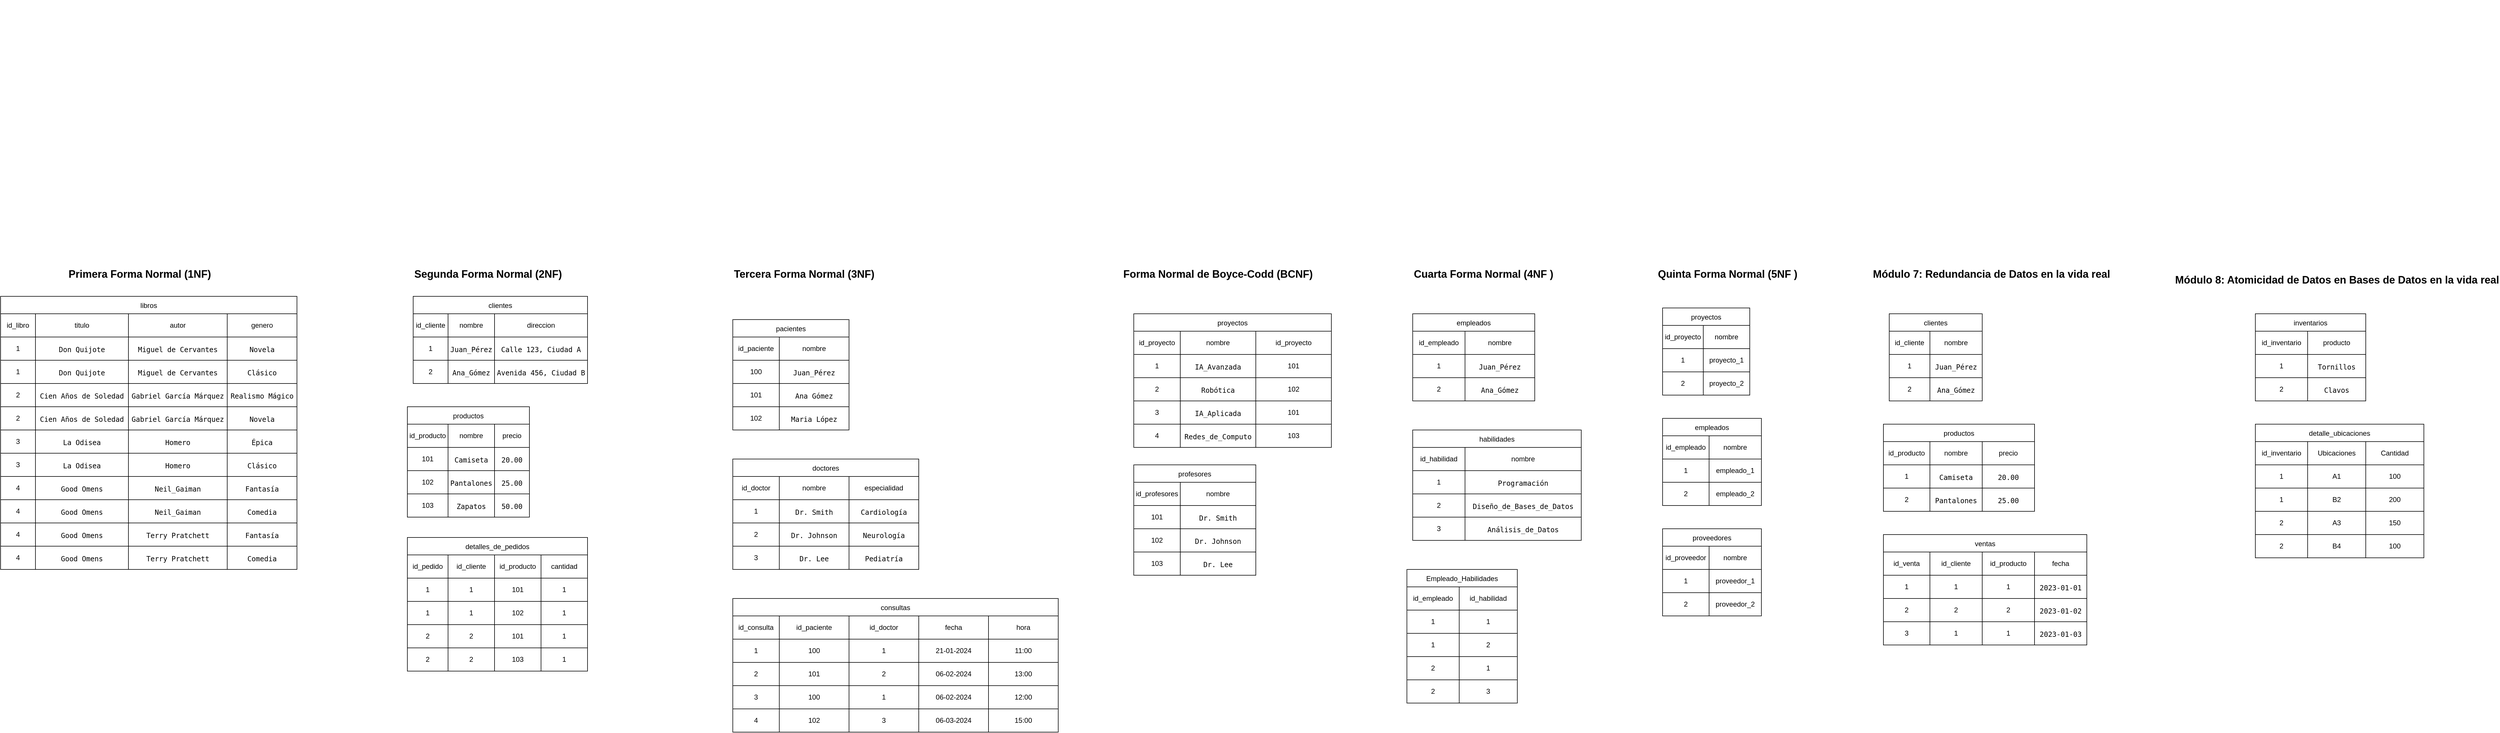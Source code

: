 <mxfile version="24.6.0" type="device">
  <diagram name="Página-1" id="SP4rPPzXcwatXh1_7pQc">
    <mxGraphModel dx="-238" dy="1102" grid="1" gridSize="10" guides="1" tooltips="1" connect="1" arrows="1" fold="1" page="1" pageScale="1" pageWidth="827" pageHeight="1169" background="#ffffff" math="0" shadow="0">
      <root>
        <mxCell id="0" />
        <mxCell id="1" parent="0" />
        <mxCell id="f6QQn7eRvwNJcWND32Lu-1" value="libros" style="shape=table;startSize=30;container=1;collapsible=0;childLayout=tableLayout;" parent="1" vertex="1">
          <mxGeometry x="4350" y="2130" width="510.0" height="470" as="geometry" />
        </mxCell>
        <mxCell id="f6QQn7eRvwNJcWND32Lu-2" value="" style="shape=tableRow;horizontal=0;startSize=0;swimlaneHead=0;swimlaneBody=0;strokeColor=inherit;top=0;left=0;bottom=0;right=0;collapsible=0;dropTarget=0;fillColor=none;points=[[0,0.5],[1,0.5]];portConstraint=eastwest;" parent="f6QQn7eRvwNJcWND32Lu-1" vertex="1">
          <mxGeometry y="30" width="510.0" height="40" as="geometry" />
        </mxCell>
        <mxCell id="f6QQn7eRvwNJcWND32Lu-3" value="id_libro" style="shape=partialRectangle;html=1;whiteSpace=wrap;connectable=0;strokeColor=inherit;overflow=hidden;fillColor=none;top=0;left=0;bottom=0;right=0;pointerEvents=1;" parent="f6QQn7eRvwNJcWND32Lu-2" vertex="1">
          <mxGeometry width="60" height="40" as="geometry">
            <mxRectangle width="60" height="40" as="alternateBounds" />
          </mxGeometry>
        </mxCell>
        <mxCell id="f6QQn7eRvwNJcWND32Lu-4" value="titulo" style="shape=partialRectangle;html=1;whiteSpace=wrap;connectable=0;strokeColor=inherit;overflow=hidden;fillColor=none;top=0;left=0;bottom=0;right=0;pointerEvents=1;" parent="f6QQn7eRvwNJcWND32Lu-2" vertex="1">
          <mxGeometry x="60" width="160" height="40" as="geometry">
            <mxRectangle width="160" height="40" as="alternateBounds" />
          </mxGeometry>
        </mxCell>
        <mxCell id="f6QQn7eRvwNJcWND32Lu-5" value="autor" style="shape=partialRectangle;html=1;whiteSpace=wrap;connectable=0;strokeColor=inherit;overflow=hidden;fillColor=none;top=0;left=0;bottom=0;right=0;pointerEvents=1;" parent="f6QQn7eRvwNJcWND32Lu-2" vertex="1">
          <mxGeometry x="220" width="170" height="40" as="geometry">
            <mxRectangle width="170" height="40" as="alternateBounds" />
          </mxGeometry>
        </mxCell>
        <mxCell id="f6QQn7eRvwNJcWND32Lu-6" value="genero" style="shape=partialRectangle;html=1;whiteSpace=wrap;connectable=0;strokeColor=inherit;overflow=hidden;fillColor=none;top=0;left=0;bottom=0;right=0;pointerEvents=1;" parent="f6QQn7eRvwNJcWND32Lu-2" vertex="1">
          <mxGeometry x="390" width="120" height="40" as="geometry">
            <mxRectangle width="120" height="40" as="alternateBounds" />
          </mxGeometry>
        </mxCell>
        <mxCell id="f6QQn7eRvwNJcWND32Lu-7" value="" style="shape=tableRow;horizontal=0;startSize=0;swimlaneHead=0;swimlaneBody=0;strokeColor=inherit;top=0;left=0;bottom=0;right=0;collapsible=0;dropTarget=0;fillColor=none;points=[[0,0.5],[1,0.5]];portConstraint=eastwest;" parent="f6QQn7eRvwNJcWND32Lu-1" vertex="1">
          <mxGeometry y="70" width="510.0" height="40" as="geometry" />
        </mxCell>
        <mxCell id="f6QQn7eRvwNJcWND32Lu-8" value="1" style="shape=partialRectangle;html=1;whiteSpace=wrap;connectable=0;strokeColor=inherit;overflow=hidden;fillColor=none;top=0;left=0;bottom=0;right=0;pointerEvents=1;" parent="f6QQn7eRvwNJcWND32Lu-7" vertex="1">
          <mxGeometry width="60" height="40" as="geometry">
            <mxRectangle width="60" height="40" as="alternateBounds" />
          </mxGeometry>
        </mxCell>
        <mxCell id="f6QQn7eRvwNJcWND32Lu-9" value="&lt;pre class=&quot;notranslate&quot; lang=&quot;plaintext&quot;&gt;&lt;code&gt;Don Quijote&lt;/code&gt;&lt;/pre&gt;" style="shape=partialRectangle;html=1;whiteSpace=wrap;connectable=0;strokeColor=inherit;overflow=hidden;fillColor=none;top=0;left=0;bottom=0;right=0;pointerEvents=1;" parent="f6QQn7eRvwNJcWND32Lu-7" vertex="1">
          <mxGeometry x="60" width="160" height="40" as="geometry">
            <mxRectangle width="160" height="40" as="alternateBounds" />
          </mxGeometry>
        </mxCell>
        <mxCell id="f6QQn7eRvwNJcWND32Lu-10" value="&lt;pre class=&quot;notranslate&quot; lang=&quot;plaintext&quot;&gt;&lt;code&gt;Miguel de Cervantes&lt;/code&gt;&lt;/pre&gt;" style="shape=partialRectangle;html=1;whiteSpace=wrap;connectable=0;strokeColor=inherit;overflow=hidden;fillColor=none;top=0;left=0;bottom=0;right=0;pointerEvents=1;" parent="f6QQn7eRvwNJcWND32Lu-7" vertex="1">
          <mxGeometry x="220" width="170" height="40" as="geometry">
            <mxRectangle width="170" height="40" as="alternateBounds" />
          </mxGeometry>
        </mxCell>
        <mxCell id="f6QQn7eRvwNJcWND32Lu-11" value="&lt;pre class=&quot;notranslate&quot; lang=&quot;plaintext&quot;&gt;&lt;code&gt;Novela&lt;/code&gt;&lt;/pre&gt;" style="shape=partialRectangle;html=1;whiteSpace=wrap;connectable=0;strokeColor=inherit;overflow=hidden;fillColor=none;top=0;left=0;bottom=0;right=0;pointerEvents=1;" parent="f6QQn7eRvwNJcWND32Lu-7" vertex="1">
          <mxGeometry x="390" width="120" height="40" as="geometry">
            <mxRectangle width="120" height="40" as="alternateBounds" />
          </mxGeometry>
        </mxCell>
        <mxCell id="f6QQn7eRvwNJcWND32Lu-12" value="" style="shape=tableRow;horizontal=0;startSize=0;swimlaneHead=0;swimlaneBody=0;strokeColor=inherit;top=0;left=0;bottom=0;right=0;collapsible=0;dropTarget=0;fillColor=none;points=[[0,0.5],[1,0.5]];portConstraint=eastwest;" parent="f6QQn7eRvwNJcWND32Lu-1" vertex="1">
          <mxGeometry y="110" width="510.0" height="40" as="geometry" />
        </mxCell>
        <mxCell id="f6QQn7eRvwNJcWND32Lu-13" value="1" style="shape=partialRectangle;html=1;whiteSpace=wrap;connectable=0;strokeColor=inherit;overflow=hidden;fillColor=none;top=0;left=0;bottom=0;right=0;pointerEvents=1;" parent="f6QQn7eRvwNJcWND32Lu-12" vertex="1">
          <mxGeometry width="60" height="40" as="geometry">
            <mxRectangle width="60" height="40" as="alternateBounds" />
          </mxGeometry>
        </mxCell>
        <mxCell id="f6QQn7eRvwNJcWND32Lu-14" value="&lt;pre class=&quot;notranslate&quot; lang=&quot;plaintext&quot;&gt;&lt;code&gt;Don Quijote&lt;/code&gt;&lt;/pre&gt;" style="shape=partialRectangle;html=1;whiteSpace=wrap;connectable=0;strokeColor=inherit;overflow=hidden;fillColor=none;top=0;left=0;bottom=0;right=0;pointerEvents=1;" parent="f6QQn7eRvwNJcWND32Lu-12" vertex="1">
          <mxGeometry x="60" width="160" height="40" as="geometry">
            <mxRectangle width="160" height="40" as="alternateBounds" />
          </mxGeometry>
        </mxCell>
        <mxCell id="f6QQn7eRvwNJcWND32Lu-15" value="&lt;pre class=&quot;notranslate&quot; lang=&quot;plaintext&quot;&gt;&lt;code&gt;Miguel de Cervantes&lt;/code&gt;&lt;/pre&gt;" style="shape=partialRectangle;html=1;whiteSpace=wrap;connectable=0;strokeColor=inherit;overflow=hidden;fillColor=none;top=0;left=0;bottom=0;right=0;pointerEvents=1;" parent="f6QQn7eRvwNJcWND32Lu-12" vertex="1">
          <mxGeometry x="220" width="170" height="40" as="geometry">
            <mxRectangle width="170" height="40" as="alternateBounds" />
          </mxGeometry>
        </mxCell>
        <mxCell id="f6QQn7eRvwNJcWND32Lu-16" value="&lt;pre class=&quot;notranslate&quot; lang=&quot;plaintext&quot;&gt;&lt;code&gt;Clásico&lt;/code&gt;&lt;/pre&gt;" style="shape=partialRectangle;html=1;whiteSpace=wrap;connectable=0;strokeColor=inherit;overflow=hidden;fillColor=none;top=0;left=0;bottom=0;right=0;pointerEvents=1;" parent="f6QQn7eRvwNJcWND32Lu-12" vertex="1">
          <mxGeometry x="390" width="120" height="40" as="geometry">
            <mxRectangle width="120" height="40" as="alternateBounds" />
          </mxGeometry>
        </mxCell>
        <mxCell id="f6QQn7eRvwNJcWND32Lu-17" value="" style="shape=tableRow;horizontal=0;startSize=0;swimlaneHead=0;swimlaneBody=0;strokeColor=inherit;top=0;left=0;bottom=0;right=0;collapsible=0;dropTarget=0;fillColor=none;points=[[0,0.5],[1,0.5]];portConstraint=eastwest;" parent="f6QQn7eRvwNJcWND32Lu-1" vertex="1">
          <mxGeometry y="150" width="510.0" height="40" as="geometry" />
        </mxCell>
        <mxCell id="f6QQn7eRvwNJcWND32Lu-18" value="2" style="shape=partialRectangle;html=1;whiteSpace=wrap;connectable=0;strokeColor=inherit;overflow=hidden;fillColor=none;top=0;left=0;bottom=0;right=0;pointerEvents=1;" parent="f6QQn7eRvwNJcWND32Lu-17" vertex="1">
          <mxGeometry width="60" height="40" as="geometry">
            <mxRectangle width="60" height="40" as="alternateBounds" />
          </mxGeometry>
        </mxCell>
        <mxCell id="f6QQn7eRvwNJcWND32Lu-19" value="&lt;pre class=&quot;notranslate&quot; lang=&quot;plaintext&quot;&gt;&lt;code&gt;Cien Años de Soledad&lt;/code&gt;&lt;/pre&gt;" style="shape=partialRectangle;html=1;whiteSpace=wrap;connectable=0;strokeColor=inherit;overflow=hidden;fillColor=none;top=0;left=0;bottom=0;right=0;pointerEvents=1;" parent="f6QQn7eRvwNJcWND32Lu-17" vertex="1">
          <mxGeometry x="60" width="160" height="40" as="geometry">
            <mxRectangle width="160" height="40" as="alternateBounds" />
          </mxGeometry>
        </mxCell>
        <mxCell id="f6QQn7eRvwNJcWND32Lu-20" value="&lt;pre class=&quot;notranslate&quot; lang=&quot;plaintext&quot;&gt;&lt;code&gt;Gabriel García Márquez&lt;/code&gt;&lt;/pre&gt;" style="shape=partialRectangle;html=1;whiteSpace=wrap;connectable=0;strokeColor=inherit;overflow=hidden;fillColor=none;top=0;left=0;bottom=0;right=0;pointerEvents=1;" parent="f6QQn7eRvwNJcWND32Lu-17" vertex="1">
          <mxGeometry x="220" width="170" height="40" as="geometry">
            <mxRectangle width="170" height="40" as="alternateBounds" />
          </mxGeometry>
        </mxCell>
        <mxCell id="f6QQn7eRvwNJcWND32Lu-21" value="&lt;pre class=&quot;notranslate&quot; lang=&quot;plaintext&quot;&gt;&lt;code&gt;Realismo Mágico&lt;/code&gt;&lt;/pre&gt;" style="shape=partialRectangle;html=1;whiteSpace=wrap;connectable=0;strokeColor=inherit;overflow=hidden;fillColor=none;top=0;left=0;bottom=0;right=0;pointerEvents=1;" parent="f6QQn7eRvwNJcWND32Lu-17" vertex="1">
          <mxGeometry x="390" width="120" height="40" as="geometry">
            <mxRectangle width="120" height="40" as="alternateBounds" />
          </mxGeometry>
        </mxCell>
        <mxCell id="f6QQn7eRvwNJcWND32Lu-22" value="" style="shape=tableRow;horizontal=0;startSize=0;swimlaneHead=0;swimlaneBody=0;strokeColor=inherit;top=0;left=0;bottom=0;right=0;collapsible=0;dropTarget=0;fillColor=none;points=[[0,0.5],[1,0.5]];portConstraint=eastwest;" parent="f6QQn7eRvwNJcWND32Lu-1" vertex="1">
          <mxGeometry y="190" width="510.0" height="40" as="geometry" />
        </mxCell>
        <mxCell id="f6QQn7eRvwNJcWND32Lu-23" value="2" style="shape=partialRectangle;html=1;whiteSpace=wrap;connectable=0;strokeColor=inherit;overflow=hidden;fillColor=none;top=0;left=0;bottom=0;right=0;pointerEvents=1;" parent="f6QQn7eRvwNJcWND32Lu-22" vertex="1">
          <mxGeometry width="60" height="40" as="geometry">
            <mxRectangle width="60" height="40" as="alternateBounds" />
          </mxGeometry>
        </mxCell>
        <mxCell id="f6QQn7eRvwNJcWND32Lu-24" value="&lt;pre class=&quot;notranslate&quot; lang=&quot;plaintext&quot;&gt;&lt;code&gt;Cien Años de Soledad&lt;/code&gt;&lt;/pre&gt;" style="shape=partialRectangle;html=1;whiteSpace=wrap;connectable=0;strokeColor=inherit;overflow=hidden;fillColor=none;top=0;left=0;bottom=0;right=0;pointerEvents=1;" parent="f6QQn7eRvwNJcWND32Lu-22" vertex="1">
          <mxGeometry x="60" width="160" height="40" as="geometry">
            <mxRectangle width="160" height="40" as="alternateBounds" />
          </mxGeometry>
        </mxCell>
        <mxCell id="f6QQn7eRvwNJcWND32Lu-25" value="&lt;pre class=&quot;notranslate&quot; lang=&quot;plaintext&quot;&gt;&lt;code&gt;Gabriel García Márquez&lt;/code&gt;&lt;/pre&gt;" style="shape=partialRectangle;html=1;whiteSpace=wrap;connectable=0;strokeColor=inherit;overflow=hidden;fillColor=none;top=0;left=0;bottom=0;right=0;pointerEvents=1;" parent="f6QQn7eRvwNJcWND32Lu-22" vertex="1">
          <mxGeometry x="220" width="170" height="40" as="geometry">
            <mxRectangle width="170" height="40" as="alternateBounds" />
          </mxGeometry>
        </mxCell>
        <mxCell id="f6QQn7eRvwNJcWND32Lu-26" value="&lt;pre class=&quot;notranslate&quot; lang=&quot;plaintext&quot;&gt;&lt;code&gt;Novela&lt;/code&gt;&lt;/pre&gt;" style="shape=partialRectangle;html=1;whiteSpace=wrap;connectable=0;strokeColor=inherit;overflow=hidden;fillColor=none;top=0;left=0;bottom=0;right=0;pointerEvents=1;" parent="f6QQn7eRvwNJcWND32Lu-22" vertex="1">
          <mxGeometry x="390" width="120" height="40" as="geometry">
            <mxRectangle width="120" height="40" as="alternateBounds" />
          </mxGeometry>
        </mxCell>
        <mxCell id="f6QQn7eRvwNJcWND32Lu-27" value="" style="shape=tableRow;horizontal=0;startSize=0;swimlaneHead=0;swimlaneBody=0;strokeColor=inherit;top=0;left=0;bottom=0;right=0;collapsible=0;dropTarget=0;fillColor=none;points=[[0,0.5],[1,0.5]];portConstraint=eastwest;" parent="f6QQn7eRvwNJcWND32Lu-1" vertex="1">
          <mxGeometry y="230" width="510.0" height="40" as="geometry" />
        </mxCell>
        <mxCell id="f6QQn7eRvwNJcWND32Lu-28" value="3" style="shape=partialRectangle;html=1;whiteSpace=wrap;connectable=0;strokeColor=inherit;overflow=hidden;fillColor=none;top=0;left=0;bottom=0;right=0;pointerEvents=1;" parent="f6QQn7eRvwNJcWND32Lu-27" vertex="1">
          <mxGeometry width="60" height="40" as="geometry">
            <mxRectangle width="60" height="40" as="alternateBounds" />
          </mxGeometry>
        </mxCell>
        <mxCell id="f6QQn7eRvwNJcWND32Lu-29" value="&lt;pre class=&quot;notranslate&quot; lang=&quot;plaintext&quot;&gt;&lt;code&gt;La Odisea&lt;/code&gt;&lt;/pre&gt;" style="shape=partialRectangle;html=1;whiteSpace=wrap;connectable=0;strokeColor=inherit;overflow=hidden;fillColor=none;top=0;left=0;bottom=0;right=0;pointerEvents=1;" parent="f6QQn7eRvwNJcWND32Lu-27" vertex="1">
          <mxGeometry x="60" width="160" height="40" as="geometry">
            <mxRectangle width="160" height="40" as="alternateBounds" />
          </mxGeometry>
        </mxCell>
        <mxCell id="f6QQn7eRvwNJcWND32Lu-30" value="&lt;pre class=&quot;notranslate&quot; lang=&quot;plaintext&quot;&gt;&lt;code&gt;Homero&lt;/code&gt;&lt;/pre&gt;" style="shape=partialRectangle;html=1;whiteSpace=wrap;connectable=0;strokeColor=inherit;overflow=hidden;fillColor=none;top=0;left=0;bottom=0;right=0;pointerEvents=1;" parent="f6QQn7eRvwNJcWND32Lu-27" vertex="1">
          <mxGeometry x="220" width="170" height="40" as="geometry">
            <mxRectangle width="170" height="40" as="alternateBounds" />
          </mxGeometry>
        </mxCell>
        <mxCell id="f6QQn7eRvwNJcWND32Lu-31" value="&lt;pre class=&quot;notranslate&quot; lang=&quot;plaintext&quot;&gt;&lt;code&gt;Épica&lt;/code&gt;&lt;/pre&gt;" style="shape=partialRectangle;html=1;whiteSpace=wrap;connectable=0;strokeColor=inherit;overflow=hidden;fillColor=none;top=0;left=0;bottom=0;right=0;pointerEvents=1;" parent="f6QQn7eRvwNJcWND32Lu-27" vertex="1">
          <mxGeometry x="390" width="120" height="40" as="geometry">
            <mxRectangle width="120" height="40" as="alternateBounds" />
          </mxGeometry>
        </mxCell>
        <mxCell id="f6QQn7eRvwNJcWND32Lu-32" value="" style="shape=tableRow;horizontal=0;startSize=0;swimlaneHead=0;swimlaneBody=0;strokeColor=inherit;top=0;left=0;bottom=0;right=0;collapsible=0;dropTarget=0;fillColor=none;points=[[0,0.5],[1,0.5]];portConstraint=eastwest;" parent="f6QQn7eRvwNJcWND32Lu-1" vertex="1">
          <mxGeometry y="270" width="510.0" height="40" as="geometry" />
        </mxCell>
        <mxCell id="f6QQn7eRvwNJcWND32Lu-33" value="3" style="shape=partialRectangle;html=1;whiteSpace=wrap;connectable=0;strokeColor=inherit;overflow=hidden;fillColor=none;top=0;left=0;bottom=0;right=0;pointerEvents=1;" parent="f6QQn7eRvwNJcWND32Lu-32" vertex="1">
          <mxGeometry width="60" height="40" as="geometry">
            <mxRectangle width="60" height="40" as="alternateBounds" />
          </mxGeometry>
        </mxCell>
        <mxCell id="f6QQn7eRvwNJcWND32Lu-34" value="&lt;pre class=&quot;notranslate&quot; lang=&quot;plaintext&quot;&gt;&lt;code&gt;La Odisea&lt;/code&gt;&lt;/pre&gt;" style="shape=partialRectangle;html=1;whiteSpace=wrap;connectable=0;strokeColor=inherit;overflow=hidden;fillColor=none;top=0;left=0;bottom=0;right=0;pointerEvents=1;" parent="f6QQn7eRvwNJcWND32Lu-32" vertex="1">
          <mxGeometry x="60" width="160" height="40" as="geometry">
            <mxRectangle width="160" height="40" as="alternateBounds" />
          </mxGeometry>
        </mxCell>
        <mxCell id="f6QQn7eRvwNJcWND32Lu-35" value="&lt;pre class=&quot;notranslate&quot; lang=&quot;plaintext&quot;&gt;&lt;code&gt;Homero&lt;/code&gt;&lt;/pre&gt;" style="shape=partialRectangle;html=1;whiteSpace=wrap;connectable=0;strokeColor=inherit;overflow=hidden;fillColor=none;top=0;left=0;bottom=0;right=0;pointerEvents=1;" parent="f6QQn7eRvwNJcWND32Lu-32" vertex="1">
          <mxGeometry x="220" width="170" height="40" as="geometry">
            <mxRectangle width="170" height="40" as="alternateBounds" />
          </mxGeometry>
        </mxCell>
        <mxCell id="f6QQn7eRvwNJcWND32Lu-36" value="&lt;pre class=&quot;notranslate&quot; lang=&quot;plaintext&quot;&gt;&lt;code&gt;Clásico&lt;/code&gt;&lt;/pre&gt;" style="shape=partialRectangle;html=1;whiteSpace=wrap;connectable=0;strokeColor=inherit;overflow=hidden;fillColor=none;top=0;left=0;bottom=0;right=0;pointerEvents=1;" parent="f6QQn7eRvwNJcWND32Lu-32" vertex="1">
          <mxGeometry x="390" width="120" height="40" as="geometry">
            <mxRectangle width="120" height="40" as="alternateBounds" />
          </mxGeometry>
        </mxCell>
        <mxCell id="f6QQn7eRvwNJcWND32Lu-37" value="" style="shape=tableRow;horizontal=0;startSize=0;swimlaneHead=0;swimlaneBody=0;strokeColor=inherit;top=0;left=0;bottom=0;right=0;collapsible=0;dropTarget=0;fillColor=none;points=[[0,0.5],[1,0.5]];portConstraint=eastwest;" parent="f6QQn7eRvwNJcWND32Lu-1" vertex="1">
          <mxGeometry y="310" width="510.0" height="40" as="geometry" />
        </mxCell>
        <mxCell id="f6QQn7eRvwNJcWND32Lu-38" value="4" style="shape=partialRectangle;html=1;whiteSpace=wrap;connectable=0;strokeColor=inherit;overflow=hidden;fillColor=none;top=0;left=0;bottom=0;right=0;pointerEvents=1;" parent="f6QQn7eRvwNJcWND32Lu-37" vertex="1">
          <mxGeometry width="60" height="40" as="geometry">
            <mxRectangle width="60" height="40" as="alternateBounds" />
          </mxGeometry>
        </mxCell>
        <mxCell id="f6QQn7eRvwNJcWND32Lu-39" value="&lt;pre class=&quot;notranslate&quot; lang=&quot;plaintext&quot;&gt;&lt;code&gt;Good Omens&lt;/code&gt;&lt;/pre&gt;" style="shape=partialRectangle;html=1;whiteSpace=wrap;connectable=0;strokeColor=inherit;overflow=hidden;fillColor=none;top=0;left=0;bottom=0;right=0;pointerEvents=1;" parent="f6QQn7eRvwNJcWND32Lu-37" vertex="1">
          <mxGeometry x="60" width="160" height="40" as="geometry">
            <mxRectangle width="160" height="40" as="alternateBounds" />
          </mxGeometry>
        </mxCell>
        <mxCell id="f6QQn7eRvwNJcWND32Lu-40" value="&lt;pre class=&quot;notranslate&quot; lang=&quot;plaintext&quot;&gt;&lt;code&gt;Neil_Gaiman&lt;/code&gt;&lt;/pre&gt;" style="shape=partialRectangle;html=1;whiteSpace=wrap;connectable=0;strokeColor=inherit;overflow=hidden;fillColor=none;top=0;left=0;bottom=0;right=0;pointerEvents=1;" parent="f6QQn7eRvwNJcWND32Lu-37" vertex="1">
          <mxGeometry x="220" width="170" height="40" as="geometry">
            <mxRectangle width="170" height="40" as="alternateBounds" />
          </mxGeometry>
        </mxCell>
        <mxCell id="f6QQn7eRvwNJcWND32Lu-41" value="&lt;pre class=&quot;notranslate&quot; lang=&quot;plaintext&quot;&gt;&lt;code&gt;Fantasía&lt;/code&gt;&lt;/pre&gt;" style="shape=partialRectangle;html=1;whiteSpace=wrap;connectable=0;strokeColor=inherit;overflow=hidden;fillColor=none;top=0;left=0;bottom=0;right=0;pointerEvents=1;" parent="f6QQn7eRvwNJcWND32Lu-37" vertex="1">
          <mxGeometry x="390" width="120" height="40" as="geometry">
            <mxRectangle width="120" height="40" as="alternateBounds" />
          </mxGeometry>
        </mxCell>
        <mxCell id="f6QQn7eRvwNJcWND32Lu-42" value="" style="shape=tableRow;horizontal=0;startSize=0;swimlaneHead=0;swimlaneBody=0;strokeColor=inherit;top=0;left=0;bottom=0;right=0;collapsible=0;dropTarget=0;fillColor=none;points=[[0,0.5],[1,0.5]];portConstraint=eastwest;" parent="f6QQn7eRvwNJcWND32Lu-1" vertex="1">
          <mxGeometry y="350" width="510.0" height="40" as="geometry" />
        </mxCell>
        <mxCell id="f6QQn7eRvwNJcWND32Lu-43" value="4" style="shape=partialRectangle;html=1;whiteSpace=wrap;connectable=0;strokeColor=inherit;overflow=hidden;fillColor=none;top=0;left=0;bottom=0;right=0;pointerEvents=1;" parent="f6QQn7eRvwNJcWND32Lu-42" vertex="1">
          <mxGeometry width="60" height="40" as="geometry">
            <mxRectangle width="60" height="40" as="alternateBounds" />
          </mxGeometry>
        </mxCell>
        <mxCell id="f6QQn7eRvwNJcWND32Lu-44" value="&lt;pre class=&quot;notranslate&quot; lang=&quot;plaintext&quot;&gt;&lt;code&gt;Good Omens&lt;/code&gt;&lt;/pre&gt;" style="shape=partialRectangle;html=1;whiteSpace=wrap;connectable=0;strokeColor=inherit;overflow=hidden;fillColor=none;top=0;left=0;bottom=0;right=0;pointerEvents=1;" parent="f6QQn7eRvwNJcWND32Lu-42" vertex="1">
          <mxGeometry x="60" width="160" height="40" as="geometry">
            <mxRectangle width="160" height="40" as="alternateBounds" />
          </mxGeometry>
        </mxCell>
        <mxCell id="f6QQn7eRvwNJcWND32Lu-45" value="&lt;pre class=&quot;notranslate&quot; lang=&quot;plaintext&quot;&gt;&lt;code&gt;Neil_Gaiman&lt;/code&gt;&lt;/pre&gt;" style="shape=partialRectangle;html=1;whiteSpace=wrap;connectable=0;strokeColor=inherit;overflow=hidden;fillColor=none;top=0;left=0;bottom=0;right=0;pointerEvents=1;" parent="f6QQn7eRvwNJcWND32Lu-42" vertex="1">
          <mxGeometry x="220" width="170" height="40" as="geometry">
            <mxRectangle width="170" height="40" as="alternateBounds" />
          </mxGeometry>
        </mxCell>
        <mxCell id="f6QQn7eRvwNJcWND32Lu-46" value="&lt;pre class=&quot;notranslate&quot; lang=&quot;plaintext&quot;&gt;&lt;code&gt;Comedia&lt;/code&gt;&lt;/pre&gt;" style="shape=partialRectangle;html=1;whiteSpace=wrap;connectable=0;strokeColor=inherit;overflow=hidden;fillColor=none;top=0;left=0;bottom=0;right=0;pointerEvents=1;" parent="f6QQn7eRvwNJcWND32Lu-42" vertex="1">
          <mxGeometry x="390" width="120" height="40" as="geometry">
            <mxRectangle width="120" height="40" as="alternateBounds" />
          </mxGeometry>
        </mxCell>
        <mxCell id="f6QQn7eRvwNJcWND32Lu-47" value="" style="shape=tableRow;horizontal=0;startSize=0;swimlaneHead=0;swimlaneBody=0;strokeColor=inherit;top=0;left=0;bottom=0;right=0;collapsible=0;dropTarget=0;fillColor=none;points=[[0,0.5],[1,0.5]];portConstraint=eastwest;" parent="f6QQn7eRvwNJcWND32Lu-1" vertex="1">
          <mxGeometry y="390" width="510.0" height="40" as="geometry" />
        </mxCell>
        <mxCell id="f6QQn7eRvwNJcWND32Lu-48" value="4" style="shape=partialRectangle;html=1;whiteSpace=wrap;connectable=0;strokeColor=inherit;overflow=hidden;fillColor=none;top=0;left=0;bottom=0;right=0;pointerEvents=1;" parent="f6QQn7eRvwNJcWND32Lu-47" vertex="1">
          <mxGeometry width="60" height="40" as="geometry">
            <mxRectangle width="60" height="40" as="alternateBounds" />
          </mxGeometry>
        </mxCell>
        <mxCell id="f6QQn7eRvwNJcWND32Lu-49" value="&lt;pre class=&quot;notranslate&quot; lang=&quot;plaintext&quot;&gt;&lt;code&gt;Good Omens&lt;/code&gt;&lt;/pre&gt;" style="shape=partialRectangle;html=1;whiteSpace=wrap;connectable=0;strokeColor=inherit;overflow=hidden;fillColor=none;top=0;left=0;bottom=0;right=0;pointerEvents=1;" parent="f6QQn7eRvwNJcWND32Lu-47" vertex="1">
          <mxGeometry x="60" width="160" height="40" as="geometry">
            <mxRectangle width="160" height="40" as="alternateBounds" />
          </mxGeometry>
        </mxCell>
        <mxCell id="f6QQn7eRvwNJcWND32Lu-50" value="&lt;pre class=&quot;notranslate&quot; lang=&quot;plaintext&quot;&gt;&lt;code&gt;Terry Pratchett&lt;/code&gt;&lt;/pre&gt;" style="shape=partialRectangle;html=1;whiteSpace=wrap;connectable=0;strokeColor=inherit;overflow=hidden;fillColor=none;top=0;left=0;bottom=0;right=0;pointerEvents=1;" parent="f6QQn7eRvwNJcWND32Lu-47" vertex="1">
          <mxGeometry x="220" width="170" height="40" as="geometry">
            <mxRectangle width="170" height="40" as="alternateBounds" />
          </mxGeometry>
        </mxCell>
        <mxCell id="f6QQn7eRvwNJcWND32Lu-51" value="&lt;pre class=&quot;notranslate&quot; lang=&quot;plaintext&quot;&gt;&lt;code&gt;Fantasía&lt;/code&gt;&lt;/pre&gt;" style="shape=partialRectangle;html=1;whiteSpace=wrap;connectable=0;strokeColor=inherit;overflow=hidden;fillColor=none;top=0;left=0;bottom=0;right=0;pointerEvents=1;" parent="f6QQn7eRvwNJcWND32Lu-47" vertex="1">
          <mxGeometry x="390" width="120" height="40" as="geometry">
            <mxRectangle width="120" height="40" as="alternateBounds" />
          </mxGeometry>
        </mxCell>
        <mxCell id="f6QQn7eRvwNJcWND32Lu-52" value="" style="shape=tableRow;horizontal=0;startSize=0;swimlaneHead=0;swimlaneBody=0;strokeColor=inherit;top=0;left=0;bottom=0;right=0;collapsible=0;dropTarget=0;fillColor=none;points=[[0,0.5],[1,0.5]];portConstraint=eastwest;" parent="f6QQn7eRvwNJcWND32Lu-1" vertex="1">
          <mxGeometry y="430" width="510.0" height="40" as="geometry" />
        </mxCell>
        <mxCell id="f6QQn7eRvwNJcWND32Lu-53" value="4" style="shape=partialRectangle;html=1;whiteSpace=wrap;connectable=0;strokeColor=inherit;overflow=hidden;fillColor=none;top=0;left=0;bottom=0;right=0;pointerEvents=1;" parent="f6QQn7eRvwNJcWND32Lu-52" vertex="1">
          <mxGeometry width="60" height="40" as="geometry">
            <mxRectangle width="60" height="40" as="alternateBounds" />
          </mxGeometry>
        </mxCell>
        <mxCell id="f6QQn7eRvwNJcWND32Lu-54" value="&lt;pre class=&quot;notranslate&quot; lang=&quot;plaintext&quot;&gt;&lt;code&gt;Good Omens&lt;/code&gt;&lt;/pre&gt;" style="shape=partialRectangle;html=1;whiteSpace=wrap;connectable=0;strokeColor=inherit;overflow=hidden;fillColor=none;top=0;left=0;bottom=0;right=0;pointerEvents=1;" parent="f6QQn7eRvwNJcWND32Lu-52" vertex="1">
          <mxGeometry x="60" width="160" height="40" as="geometry">
            <mxRectangle width="160" height="40" as="alternateBounds" />
          </mxGeometry>
        </mxCell>
        <mxCell id="f6QQn7eRvwNJcWND32Lu-55" value="&lt;pre class=&quot;notranslate&quot; lang=&quot;plaintext&quot;&gt;&lt;code&gt;Terry Pratchett&lt;/code&gt;&lt;/pre&gt;" style="shape=partialRectangle;html=1;whiteSpace=wrap;connectable=0;strokeColor=inherit;overflow=hidden;fillColor=none;top=0;left=0;bottom=0;right=0;pointerEvents=1;" parent="f6QQn7eRvwNJcWND32Lu-52" vertex="1">
          <mxGeometry x="220" width="170" height="40" as="geometry">
            <mxRectangle width="170" height="40" as="alternateBounds" />
          </mxGeometry>
        </mxCell>
        <mxCell id="f6QQn7eRvwNJcWND32Lu-56" value="&lt;pre class=&quot;notranslate&quot; lang=&quot;plaintext&quot;&gt;&lt;code&gt;Comedia&lt;/code&gt;&lt;/pre&gt;" style="shape=partialRectangle;html=1;whiteSpace=wrap;connectable=0;strokeColor=inherit;overflow=hidden;fillColor=none;top=0;left=0;bottom=0;right=0;pointerEvents=1;" parent="f6QQn7eRvwNJcWND32Lu-52" vertex="1">
          <mxGeometry x="390" width="120" height="40" as="geometry">
            <mxRectangle width="120" height="40" as="alternateBounds" />
          </mxGeometry>
        </mxCell>
        <mxCell id="f6QQn7eRvwNJcWND32Lu-57" value="&lt;h2 tabindex=&quot;-1&quot; class=&quot;heading-element&quot; dir=&quot;auto&quot;&gt;Primera Forma Normal (1NF)&lt;/h2&gt;" style="text;whiteSpace=wrap;html=1;" parent="1" vertex="1">
          <mxGeometry x="4465" y="2060" width="280" height="70" as="geometry" />
        </mxCell>
        <mxCell id="f6QQn7eRvwNJcWND32Lu-58" value="clientes" style="shape=table;startSize=30;container=1;collapsible=0;childLayout=tableLayout;" parent="1" vertex="1">
          <mxGeometry x="5060" y="2130" width="300" height="150" as="geometry" />
        </mxCell>
        <mxCell id="f6QQn7eRvwNJcWND32Lu-59" value="" style="shape=tableRow;horizontal=0;startSize=0;swimlaneHead=0;swimlaneBody=0;strokeColor=inherit;top=0;left=0;bottom=0;right=0;collapsible=0;dropTarget=0;fillColor=none;points=[[0,0.5],[1,0.5]];portConstraint=eastwest;" parent="f6QQn7eRvwNJcWND32Lu-58" vertex="1">
          <mxGeometry y="30" width="300" height="40" as="geometry" />
        </mxCell>
        <mxCell id="f6QQn7eRvwNJcWND32Lu-60" value="id_cliente" style="shape=partialRectangle;html=1;whiteSpace=wrap;connectable=0;strokeColor=inherit;overflow=hidden;fillColor=none;top=0;left=0;bottom=0;right=0;pointerEvents=1;" parent="f6QQn7eRvwNJcWND32Lu-59" vertex="1">
          <mxGeometry width="60" height="40" as="geometry">
            <mxRectangle width="60" height="40" as="alternateBounds" />
          </mxGeometry>
        </mxCell>
        <mxCell id="f6QQn7eRvwNJcWND32Lu-61" value="nombre" style="shape=partialRectangle;html=1;whiteSpace=wrap;connectable=0;strokeColor=inherit;overflow=hidden;fillColor=none;top=0;left=0;bottom=0;right=0;pointerEvents=1;" parent="f6QQn7eRvwNJcWND32Lu-59" vertex="1">
          <mxGeometry x="60" width="80" height="40" as="geometry">
            <mxRectangle width="80" height="40" as="alternateBounds" />
          </mxGeometry>
        </mxCell>
        <mxCell id="f6QQn7eRvwNJcWND32Lu-62" value="direccion" style="shape=partialRectangle;html=1;whiteSpace=wrap;connectable=0;strokeColor=inherit;overflow=hidden;fillColor=none;top=0;left=0;bottom=0;right=0;pointerEvents=1;" parent="f6QQn7eRvwNJcWND32Lu-59" vertex="1">
          <mxGeometry x="140" width="160" height="40" as="geometry">
            <mxRectangle width="160" height="40" as="alternateBounds" />
          </mxGeometry>
        </mxCell>
        <mxCell id="f6QQn7eRvwNJcWND32Lu-63" value="" style="shape=tableRow;horizontal=0;startSize=0;swimlaneHead=0;swimlaneBody=0;strokeColor=inherit;top=0;left=0;bottom=0;right=0;collapsible=0;dropTarget=0;fillColor=none;points=[[0,0.5],[1,0.5]];portConstraint=eastwest;" parent="f6QQn7eRvwNJcWND32Lu-58" vertex="1">
          <mxGeometry y="70" width="300" height="40" as="geometry" />
        </mxCell>
        <mxCell id="f6QQn7eRvwNJcWND32Lu-64" value="1" style="shape=partialRectangle;html=1;whiteSpace=wrap;connectable=0;strokeColor=inherit;overflow=hidden;fillColor=none;top=0;left=0;bottom=0;right=0;pointerEvents=1;" parent="f6QQn7eRvwNJcWND32Lu-63" vertex="1">
          <mxGeometry width="60" height="40" as="geometry">
            <mxRectangle width="60" height="40" as="alternateBounds" />
          </mxGeometry>
        </mxCell>
        <mxCell id="f6QQn7eRvwNJcWND32Lu-65" value="&lt;pre class=&quot;notranslate&quot; lang=&quot;plaintext&quot;&gt;&lt;code&gt;Juan_Pérez&lt;/code&gt;&lt;/pre&gt;" style="shape=partialRectangle;html=1;whiteSpace=wrap;connectable=0;strokeColor=inherit;overflow=hidden;fillColor=none;top=0;left=0;bottom=0;right=0;pointerEvents=1;" parent="f6QQn7eRvwNJcWND32Lu-63" vertex="1">
          <mxGeometry x="60" width="80" height="40" as="geometry">
            <mxRectangle width="80" height="40" as="alternateBounds" />
          </mxGeometry>
        </mxCell>
        <mxCell id="f6QQn7eRvwNJcWND32Lu-66" value="&lt;pre class=&quot;notranslate&quot; lang=&quot;plaintext&quot;&gt;&lt;code&gt;Calle 123, Ciudad A&lt;/code&gt;&lt;/pre&gt;" style="shape=partialRectangle;html=1;whiteSpace=wrap;connectable=0;strokeColor=inherit;overflow=hidden;fillColor=none;top=0;left=0;bottom=0;right=0;pointerEvents=1;" parent="f6QQn7eRvwNJcWND32Lu-63" vertex="1">
          <mxGeometry x="140" width="160" height="40" as="geometry">
            <mxRectangle width="160" height="40" as="alternateBounds" />
          </mxGeometry>
        </mxCell>
        <mxCell id="f6QQn7eRvwNJcWND32Lu-67" value="" style="shape=tableRow;horizontal=0;startSize=0;swimlaneHead=0;swimlaneBody=0;strokeColor=inherit;top=0;left=0;bottom=0;right=0;collapsible=0;dropTarget=0;fillColor=none;points=[[0,0.5],[1,0.5]];portConstraint=eastwest;" parent="f6QQn7eRvwNJcWND32Lu-58" vertex="1">
          <mxGeometry y="110" width="300" height="40" as="geometry" />
        </mxCell>
        <mxCell id="f6QQn7eRvwNJcWND32Lu-68" value="2" style="shape=partialRectangle;html=1;whiteSpace=wrap;connectable=0;strokeColor=inherit;overflow=hidden;fillColor=none;top=0;left=0;bottom=0;right=0;pointerEvents=1;" parent="f6QQn7eRvwNJcWND32Lu-67" vertex="1">
          <mxGeometry width="60" height="40" as="geometry">
            <mxRectangle width="60" height="40" as="alternateBounds" />
          </mxGeometry>
        </mxCell>
        <mxCell id="f6QQn7eRvwNJcWND32Lu-69" value="&lt;pre class=&quot;notranslate&quot; lang=&quot;plaintext&quot;&gt;&lt;code&gt;Ana_Gómez&lt;/code&gt;&lt;/pre&gt;" style="shape=partialRectangle;html=1;whiteSpace=wrap;connectable=0;strokeColor=inherit;overflow=hidden;fillColor=none;top=0;left=0;bottom=0;right=0;pointerEvents=1;" parent="f6QQn7eRvwNJcWND32Lu-67" vertex="1">
          <mxGeometry x="60" width="80" height="40" as="geometry">
            <mxRectangle width="80" height="40" as="alternateBounds" />
          </mxGeometry>
        </mxCell>
        <mxCell id="f6QQn7eRvwNJcWND32Lu-70" value="&lt;pre class=&quot;notranslate&quot; lang=&quot;plaintext&quot;&gt;&lt;code&gt;Avenida 456, Ciudad B&lt;/code&gt;&lt;/pre&gt;" style="shape=partialRectangle;html=1;whiteSpace=wrap;connectable=0;strokeColor=inherit;overflow=hidden;fillColor=none;top=0;left=0;bottom=0;right=0;pointerEvents=1;" parent="f6QQn7eRvwNJcWND32Lu-67" vertex="1">
          <mxGeometry x="140" width="160" height="40" as="geometry">
            <mxRectangle width="160" height="40" as="alternateBounds" />
          </mxGeometry>
        </mxCell>
        <mxCell id="f6QQn7eRvwNJcWND32Lu-71" value="productos" style="shape=table;startSize=30;container=1;collapsible=0;childLayout=tableLayout;" parent="1" vertex="1">
          <mxGeometry x="5050" y="2320" width="210" height="190" as="geometry" />
        </mxCell>
        <mxCell id="f6QQn7eRvwNJcWND32Lu-72" value="" style="shape=tableRow;horizontal=0;startSize=0;swimlaneHead=0;swimlaneBody=0;strokeColor=inherit;top=0;left=0;bottom=0;right=0;collapsible=0;dropTarget=0;fillColor=none;points=[[0,0.5],[1,0.5]];portConstraint=eastwest;" parent="f6QQn7eRvwNJcWND32Lu-71" vertex="1">
          <mxGeometry y="30" width="210" height="40" as="geometry" />
        </mxCell>
        <mxCell id="f6QQn7eRvwNJcWND32Lu-73" value="id_producto" style="shape=partialRectangle;html=1;whiteSpace=wrap;connectable=0;strokeColor=inherit;overflow=hidden;fillColor=none;top=0;left=0;bottom=0;right=0;pointerEvents=1;" parent="f6QQn7eRvwNJcWND32Lu-72" vertex="1">
          <mxGeometry width="70" height="40" as="geometry">
            <mxRectangle width="70" height="40" as="alternateBounds" />
          </mxGeometry>
        </mxCell>
        <mxCell id="f6QQn7eRvwNJcWND32Lu-74" value="nombre" style="shape=partialRectangle;html=1;whiteSpace=wrap;connectable=0;strokeColor=inherit;overflow=hidden;fillColor=none;top=0;left=0;bottom=0;right=0;pointerEvents=1;" parent="f6QQn7eRvwNJcWND32Lu-72" vertex="1">
          <mxGeometry x="70" width="80" height="40" as="geometry">
            <mxRectangle width="80" height="40" as="alternateBounds" />
          </mxGeometry>
        </mxCell>
        <mxCell id="f6QQn7eRvwNJcWND32Lu-75" value="precio" style="shape=partialRectangle;html=1;whiteSpace=wrap;connectable=0;strokeColor=inherit;overflow=hidden;fillColor=none;top=0;left=0;bottom=0;right=0;pointerEvents=1;" parent="f6QQn7eRvwNJcWND32Lu-72" vertex="1">
          <mxGeometry x="150" width="60" height="40" as="geometry">
            <mxRectangle width="60" height="40" as="alternateBounds" />
          </mxGeometry>
        </mxCell>
        <mxCell id="f6QQn7eRvwNJcWND32Lu-76" value="" style="shape=tableRow;horizontal=0;startSize=0;swimlaneHead=0;swimlaneBody=0;strokeColor=inherit;top=0;left=0;bottom=0;right=0;collapsible=0;dropTarget=0;fillColor=none;points=[[0,0.5],[1,0.5]];portConstraint=eastwest;" parent="f6QQn7eRvwNJcWND32Lu-71" vertex="1">
          <mxGeometry y="70" width="210" height="40" as="geometry" />
        </mxCell>
        <mxCell id="f6QQn7eRvwNJcWND32Lu-77" value="101" style="shape=partialRectangle;html=1;whiteSpace=wrap;connectable=0;strokeColor=inherit;overflow=hidden;fillColor=none;top=0;left=0;bottom=0;right=0;pointerEvents=1;" parent="f6QQn7eRvwNJcWND32Lu-76" vertex="1">
          <mxGeometry width="70" height="40" as="geometry">
            <mxRectangle width="70" height="40" as="alternateBounds" />
          </mxGeometry>
        </mxCell>
        <mxCell id="f6QQn7eRvwNJcWND32Lu-78" value="&lt;pre class=&quot;notranslate&quot; lang=&quot;plaintext&quot;&gt;&lt;code&gt;Camiseta&lt;/code&gt;&lt;/pre&gt;" style="shape=partialRectangle;html=1;whiteSpace=wrap;connectable=0;strokeColor=inherit;overflow=hidden;fillColor=none;top=0;left=0;bottom=0;right=0;pointerEvents=1;" parent="f6QQn7eRvwNJcWND32Lu-76" vertex="1">
          <mxGeometry x="70" width="80" height="40" as="geometry">
            <mxRectangle width="80" height="40" as="alternateBounds" />
          </mxGeometry>
        </mxCell>
        <mxCell id="f6QQn7eRvwNJcWND32Lu-79" value="&lt;pre class=&quot;notranslate&quot; lang=&quot;plaintext&quot;&gt;2&lt;code&gt;0.00&lt;/code&gt;&lt;/pre&gt;" style="shape=partialRectangle;html=1;whiteSpace=wrap;connectable=0;strokeColor=inherit;overflow=hidden;fillColor=none;top=0;left=0;bottom=0;right=0;pointerEvents=1;" parent="f6QQn7eRvwNJcWND32Lu-76" vertex="1">
          <mxGeometry x="150" width="60" height="40" as="geometry">
            <mxRectangle width="60" height="40" as="alternateBounds" />
          </mxGeometry>
        </mxCell>
        <mxCell id="f6QQn7eRvwNJcWND32Lu-80" value="" style="shape=tableRow;horizontal=0;startSize=0;swimlaneHead=0;swimlaneBody=0;strokeColor=inherit;top=0;left=0;bottom=0;right=0;collapsible=0;dropTarget=0;fillColor=none;points=[[0,0.5],[1,0.5]];portConstraint=eastwest;" parent="f6QQn7eRvwNJcWND32Lu-71" vertex="1">
          <mxGeometry y="110" width="210" height="40" as="geometry" />
        </mxCell>
        <mxCell id="f6QQn7eRvwNJcWND32Lu-81" value="102" style="shape=partialRectangle;html=1;whiteSpace=wrap;connectable=0;strokeColor=inherit;overflow=hidden;fillColor=none;top=0;left=0;bottom=0;right=0;pointerEvents=1;" parent="f6QQn7eRvwNJcWND32Lu-80" vertex="1">
          <mxGeometry width="70" height="40" as="geometry">
            <mxRectangle width="70" height="40" as="alternateBounds" />
          </mxGeometry>
        </mxCell>
        <mxCell id="f6QQn7eRvwNJcWND32Lu-82" value="&lt;pre class=&quot;notranslate&quot; lang=&quot;plaintext&quot;&gt;&lt;code&gt;Pantalones&lt;/code&gt;&lt;/pre&gt;" style="shape=partialRectangle;html=1;whiteSpace=wrap;connectable=0;strokeColor=inherit;overflow=hidden;fillColor=none;top=0;left=0;bottom=0;right=0;pointerEvents=1;" parent="f6QQn7eRvwNJcWND32Lu-80" vertex="1">
          <mxGeometry x="70" width="80" height="40" as="geometry">
            <mxRectangle width="80" height="40" as="alternateBounds" />
          </mxGeometry>
        </mxCell>
        <mxCell id="f6QQn7eRvwNJcWND32Lu-83" value="&lt;pre class=&quot;notranslate&quot; lang=&quot;plaintext&quot;&gt;&lt;code&gt;25.00&lt;/code&gt;&lt;/pre&gt;" style="shape=partialRectangle;html=1;whiteSpace=wrap;connectable=0;strokeColor=inherit;overflow=hidden;fillColor=none;top=0;left=0;bottom=0;right=0;pointerEvents=1;" parent="f6QQn7eRvwNJcWND32Lu-80" vertex="1">
          <mxGeometry x="150" width="60" height="40" as="geometry">
            <mxRectangle width="60" height="40" as="alternateBounds" />
          </mxGeometry>
        </mxCell>
        <mxCell id="f6QQn7eRvwNJcWND32Lu-84" value="" style="shape=tableRow;horizontal=0;startSize=0;swimlaneHead=0;swimlaneBody=0;strokeColor=inherit;top=0;left=0;bottom=0;right=0;collapsible=0;dropTarget=0;fillColor=none;points=[[0,0.5],[1,0.5]];portConstraint=eastwest;" parent="f6QQn7eRvwNJcWND32Lu-71" vertex="1">
          <mxGeometry y="150" width="210" height="40" as="geometry" />
        </mxCell>
        <mxCell id="f6QQn7eRvwNJcWND32Lu-85" value="103" style="shape=partialRectangle;html=1;whiteSpace=wrap;connectable=0;strokeColor=inherit;overflow=hidden;fillColor=none;top=0;left=0;bottom=0;right=0;pointerEvents=1;" parent="f6QQn7eRvwNJcWND32Lu-84" vertex="1">
          <mxGeometry width="70" height="40" as="geometry">
            <mxRectangle width="70" height="40" as="alternateBounds" />
          </mxGeometry>
        </mxCell>
        <mxCell id="f6QQn7eRvwNJcWND32Lu-86" value="&lt;pre class=&quot;notranslate&quot; lang=&quot;plaintext&quot;&gt;&lt;code&gt;Zapatos&lt;/code&gt;&lt;/pre&gt;" style="shape=partialRectangle;html=1;whiteSpace=wrap;connectable=0;strokeColor=inherit;overflow=hidden;fillColor=none;top=0;left=0;bottom=0;right=0;pointerEvents=1;" parent="f6QQn7eRvwNJcWND32Lu-84" vertex="1">
          <mxGeometry x="70" width="80" height="40" as="geometry">
            <mxRectangle width="80" height="40" as="alternateBounds" />
          </mxGeometry>
        </mxCell>
        <mxCell id="f6QQn7eRvwNJcWND32Lu-87" value="&lt;pre class=&quot;notranslate&quot; lang=&quot;plaintext&quot;&gt;&lt;code&gt;50.00&lt;/code&gt;&lt;/pre&gt;" style="shape=partialRectangle;html=1;whiteSpace=wrap;connectable=0;strokeColor=inherit;overflow=hidden;fillColor=none;top=0;left=0;bottom=0;right=0;pointerEvents=1;" parent="f6QQn7eRvwNJcWND32Lu-84" vertex="1">
          <mxGeometry x="150" width="60" height="40" as="geometry">
            <mxRectangle width="60" height="40" as="alternateBounds" />
          </mxGeometry>
        </mxCell>
        <mxCell id="f6QQn7eRvwNJcWND32Lu-88" value="detalles_de_pedidos" style="shape=table;startSize=30;container=1;collapsible=0;childLayout=tableLayout;" parent="1" vertex="1">
          <mxGeometry x="5050" y="2545" width="310" height="230" as="geometry" />
        </mxCell>
        <mxCell id="f6QQn7eRvwNJcWND32Lu-89" value="" style="shape=tableRow;horizontal=0;startSize=0;swimlaneHead=0;swimlaneBody=0;strokeColor=inherit;top=0;left=0;bottom=0;right=0;collapsible=0;dropTarget=0;fillColor=none;points=[[0,0.5],[1,0.5]];portConstraint=eastwest;" parent="f6QQn7eRvwNJcWND32Lu-88" vertex="1">
          <mxGeometry y="30" width="310" height="40" as="geometry" />
        </mxCell>
        <mxCell id="f6QQn7eRvwNJcWND32Lu-90" value="id_pedido" style="shape=partialRectangle;html=1;whiteSpace=wrap;connectable=0;strokeColor=inherit;overflow=hidden;fillColor=none;top=0;left=0;bottom=0;right=0;pointerEvents=1;" parent="f6QQn7eRvwNJcWND32Lu-89" vertex="1">
          <mxGeometry width="70" height="40" as="geometry">
            <mxRectangle width="70" height="40" as="alternateBounds" />
          </mxGeometry>
        </mxCell>
        <mxCell id="f6QQn7eRvwNJcWND32Lu-91" value="id_cliente" style="shape=partialRectangle;html=1;whiteSpace=wrap;connectable=0;strokeColor=inherit;overflow=hidden;fillColor=none;top=0;left=0;bottom=0;right=0;pointerEvents=1;" parent="f6QQn7eRvwNJcWND32Lu-89" vertex="1">
          <mxGeometry x="70" width="80" height="40" as="geometry">
            <mxRectangle width="80" height="40" as="alternateBounds" />
          </mxGeometry>
        </mxCell>
        <mxCell id="f6QQn7eRvwNJcWND32Lu-92" value="id_producto" style="shape=partialRectangle;html=1;whiteSpace=wrap;connectable=0;strokeColor=inherit;overflow=hidden;fillColor=none;top=0;left=0;bottom=0;right=0;pointerEvents=1;" parent="f6QQn7eRvwNJcWND32Lu-89" vertex="1">
          <mxGeometry x="150" width="80" height="40" as="geometry">
            <mxRectangle width="80" height="40" as="alternateBounds" />
          </mxGeometry>
        </mxCell>
        <mxCell id="f6QQn7eRvwNJcWND32Lu-105" value="cantidad" style="shape=partialRectangle;html=1;whiteSpace=wrap;connectable=0;strokeColor=inherit;overflow=hidden;fillColor=none;top=0;left=0;bottom=0;right=0;pointerEvents=1;" parent="f6QQn7eRvwNJcWND32Lu-89" vertex="1">
          <mxGeometry x="230" width="80" height="40" as="geometry">
            <mxRectangle width="80" height="40" as="alternateBounds" />
          </mxGeometry>
        </mxCell>
        <mxCell id="f6QQn7eRvwNJcWND32Lu-93" value="" style="shape=tableRow;horizontal=0;startSize=0;swimlaneHead=0;swimlaneBody=0;strokeColor=inherit;top=0;left=0;bottom=0;right=0;collapsible=0;dropTarget=0;fillColor=none;points=[[0,0.5],[1,0.5]];portConstraint=eastwest;" parent="f6QQn7eRvwNJcWND32Lu-88" vertex="1">
          <mxGeometry y="70" width="310" height="40" as="geometry" />
        </mxCell>
        <mxCell id="f6QQn7eRvwNJcWND32Lu-94" value="1" style="shape=partialRectangle;html=1;whiteSpace=wrap;connectable=0;strokeColor=inherit;overflow=hidden;fillColor=none;top=0;left=0;bottom=0;right=0;pointerEvents=1;" parent="f6QQn7eRvwNJcWND32Lu-93" vertex="1">
          <mxGeometry width="70" height="40" as="geometry">
            <mxRectangle width="70" height="40" as="alternateBounds" />
          </mxGeometry>
        </mxCell>
        <mxCell id="f6QQn7eRvwNJcWND32Lu-95" value="1" style="shape=partialRectangle;html=1;whiteSpace=wrap;connectable=0;strokeColor=inherit;overflow=hidden;fillColor=none;top=0;left=0;bottom=0;right=0;pointerEvents=1;" parent="f6QQn7eRvwNJcWND32Lu-93" vertex="1">
          <mxGeometry x="70" width="80" height="40" as="geometry">
            <mxRectangle width="80" height="40" as="alternateBounds" />
          </mxGeometry>
        </mxCell>
        <mxCell id="f6QQn7eRvwNJcWND32Lu-96" value="101" style="shape=partialRectangle;html=1;whiteSpace=wrap;connectable=0;strokeColor=inherit;overflow=hidden;fillColor=none;top=0;left=0;bottom=0;right=0;pointerEvents=1;" parent="f6QQn7eRvwNJcWND32Lu-93" vertex="1">
          <mxGeometry x="150" width="80" height="40" as="geometry">
            <mxRectangle width="80" height="40" as="alternateBounds" />
          </mxGeometry>
        </mxCell>
        <mxCell id="f6QQn7eRvwNJcWND32Lu-106" value="1" style="shape=partialRectangle;html=1;whiteSpace=wrap;connectable=0;strokeColor=inherit;overflow=hidden;fillColor=none;top=0;left=0;bottom=0;right=0;pointerEvents=1;" parent="f6QQn7eRvwNJcWND32Lu-93" vertex="1">
          <mxGeometry x="230" width="80" height="40" as="geometry">
            <mxRectangle width="80" height="40" as="alternateBounds" />
          </mxGeometry>
        </mxCell>
        <mxCell id="f6QQn7eRvwNJcWND32Lu-97" value="" style="shape=tableRow;horizontal=0;startSize=0;swimlaneHead=0;swimlaneBody=0;strokeColor=inherit;top=0;left=0;bottom=0;right=0;collapsible=0;dropTarget=0;fillColor=none;points=[[0,0.5],[1,0.5]];portConstraint=eastwest;" parent="f6QQn7eRvwNJcWND32Lu-88" vertex="1">
          <mxGeometry y="110" width="310" height="40" as="geometry" />
        </mxCell>
        <mxCell id="f6QQn7eRvwNJcWND32Lu-98" value="1" style="shape=partialRectangle;html=1;whiteSpace=wrap;connectable=0;strokeColor=inherit;overflow=hidden;fillColor=none;top=0;left=0;bottom=0;right=0;pointerEvents=1;" parent="f6QQn7eRvwNJcWND32Lu-97" vertex="1">
          <mxGeometry width="70" height="40" as="geometry">
            <mxRectangle width="70" height="40" as="alternateBounds" />
          </mxGeometry>
        </mxCell>
        <mxCell id="f6QQn7eRvwNJcWND32Lu-99" value="1" style="shape=partialRectangle;html=1;whiteSpace=wrap;connectable=0;strokeColor=inherit;overflow=hidden;fillColor=none;top=0;left=0;bottom=0;right=0;pointerEvents=1;" parent="f6QQn7eRvwNJcWND32Lu-97" vertex="1">
          <mxGeometry x="70" width="80" height="40" as="geometry">
            <mxRectangle width="80" height="40" as="alternateBounds" />
          </mxGeometry>
        </mxCell>
        <mxCell id="f6QQn7eRvwNJcWND32Lu-100" value="102" style="shape=partialRectangle;html=1;whiteSpace=wrap;connectable=0;strokeColor=inherit;overflow=hidden;fillColor=none;top=0;left=0;bottom=0;right=0;pointerEvents=1;" parent="f6QQn7eRvwNJcWND32Lu-97" vertex="1">
          <mxGeometry x="150" width="80" height="40" as="geometry">
            <mxRectangle width="80" height="40" as="alternateBounds" />
          </mxGeometry>
        </mxCell>
        <mxCell id="f6QQn7eRvwNJcWND32Lu-107" value="1" style="shape=partialRectangle;html=1;whiteSpace=wrap;connectable=0;strokeColor=inherit;overflow=hidden;fillColor=none;top=0;left=0;bottom=0;right=0;pointerEvents=1;" parent="f6QQn7eRvwNJcWND32Lu-97" vertex="1">
          <mxGeometry x="230" width="80" height="40" as="geometry">
            <mxRectangle width="80" height="40" as="alternateBounds" />
          </mxGeometry>
        </mxCell>
        <mxCell id="f6QQn7eRvwNJcWND32Lu-101" value="" style="shape=tableRow;horizontal=0;startSize=0;swimlaneHead=0;swimlaneBody=0;strokeColor=inherit;top=0;left=0;bottom=0;right=0;collapsible=0;dropTarget=0;fillColor=none;points=[[0,0.5],[1,0.5]];portConstraint=eastwest;" parent="f6QQn7eRvwNJcWND32Lu-88" vertex="1">
          <mxGeometry y="150" width="310" height="40" as="geometry" />
        </mxCell>
        <mxCell id="f6QQn7eRvwNJcWND32Lu-102" value="2" style="shape=partialRectangle;html=1;whiteSpace=wrap;connectable=0;strokeColor=inherit;overflow=hidden;fillColor=none;top=0;left=0;bottom=0;right=0;pointerEvents=1;" parent="f6QQn7eRvwNJcWND32Lu-101" vertex="1">
          <mxGeometry width="70" height="40" as="geometry">
            <mxRectangle width="70" height="40" as="alternateBounds" />
          </mxGeometry>
        </mxCell>
        <mxCell id="f6QQn7eRvwNJcWND32Lu-103" value="2" style="shape=partialRectangle;html=1;whiteSpace=wrap;connectable=0;strokeColor=inherit;overflow=hidden;fillColor=none;top=0;left=0;bottom=0;right=0;pointerEvents=1;" parent="f6QQn7eRvwNJcWND32Lu-101" vertex="1">
          <mxGeometry x="70" width="80" height="40" as="geometry">
            <mxRectangle width="80" height="40" as="alternateBounds" />
          </mxGeometry>
        </mxCell>
        <mxCell id="f6QQn7eRvwNJcWND32Lu-104" value="101" style="shape=partialRectangle;html=1;whiteSpace=wrap;connectable=0;strokeColor=inherit;overflow=hidden;fillColor=none;top=0;left=0;bottom=0;right=0;pointerEvents=1;" parent="f6QQn7eRvwNJcWND32Lu-101" vertex="1">
          <mxGeometry x="150" width="80" height="40" as="geometry">
            <mxRectangle width="80" height="40" as="alternateBounds" />
          </mxGeometry>
        </mxCell>
        <mxCell id="f6QQn7eRvwNJcWND32Lu-108" value="1" style="shape=partialRectangle;html=1;whiteSpace=wrap;connectable=0;strokeColor=inherit;overflow=hidden;fillColor=none;top=0;left=0;bottom=0;right=0;pointerEvents=1;" parent="f6QQn7eRvwNJcWND32Lu-101" vertex="1">
          <mxGeometry x="230" width="80" height="40" as="geometry">
            <mxRectangle width="80" height="40" as="alternateBounds" />
          </mxGeometry>
        </mxCell>
        <mxCell id="f6QQn7eRvwNJcWND32Lu-109" value="" style="shape=tableRow;horizontal=0;startSize=0;swimlaneHead=0;swimlaneBody=0;strokeColor=inherit;top=0;left=0;bottom=0;right=0;collapsible=0;dropTarget=0;fillColor=none;points=[[0,0.5],[1,0.5]];portConstraint=eastwest;" parent="f6QQn7eRvwNJcWND32Lu-88" vertex="1">
          <mxGeometry y="190" width="310" height="40" as="geometry" />
        </mxCell>
        <mxCell id="f6QQn7eRvwNJcWND32Lu-110" value="2" style="shape=partialRectangle;html=1;whiteSpace=wrap;connectable=0;strokeColor=inherit;overflow=hidden;fillColor=none;top=0;left=0;bottom=0;right=0;pointerEvents=1;" parent="f6QQn7eRvwNJcWND32Lu-109" vertex="1">
          <mxGeometry width="70" height="40" as="geometry">
            <mxRectangle width="70" height="40" as="alternateBounds" />
          </mxGeometry>
        </mxCell>
        <mxCell id="f6QQn7eRvwNJcWND32Lu-111" value="2" style="shape=partialRectangle;html=1;whiteSpace=wrap;connectable=0;strokeColor=inherit;overflow=hidden;fillColor=none;top=0;left=0;bottom=0;right=0;pointerEvents=1;" parent="f6QQn7eRvwNJcWND32Lu-109" vertex="1">
          <mxGeometry x="70" width="80" height="40" as="geometry">
            <mxRectangle width="80" height="40" as="alternateBounds" />
          </mxGeometry>
        </mxCell>
        <mxCell id="f6QQn7eRvwNJcWND32Lu-112" value="103" style="shape=partialRectangle;html=1;whiteSpace=wrap;connectable=0;strokeColor=inherit;overflow=hidden;fillColor=none;top=0;left=0;bottom=0;right=0;pointerEvents=1;" parent="f6QQn7eRvwNJcWND32Lu-109" vertex="1">
          <mxGeometry x="150" width="80" height="40" as="geometry">
            <mxRectangle width="80" height="40" as="alternateBounds" />
          </mxGeometry>
        </mxCell>
        <mxCell id="f6QQn7eRvwNJcWND32Lu-113" value="1" style="shape=partialRectangle;html=1;whiteSpace=wrap;connectable=0;strokeColor=inherit;overflow=hidden;fillColor=none;top=0;left=0;bottom=0;right=0;pointerEvents=1;" parent="f6QQn7eRvwNJcWND32Lu-109" vertex="1">
          <mxGeometry x="230" width="80" height="40" as="geometry">
            <mxRectangle width="80" height="40" as="alternateBounds" />
          </mxGeometry>
        </mxCell>
        <mxCell id="f6QQn7eRvwNJcWND32Lu-114" value="&lt;h2 tabindex=&quot;-1&quot; class=&quot;heading-element&quot; dir=&quot;auto&quot;&gt;Segunda Forma Normal (2NF)&lt;/h2&gt;" style="text;whiteSpace=wrap;html=1;" parent="1" vertex="1">
          <mxGeometry x="5060" y="2060" width="280" height="70" as="geometry" />
        </mxCell>
        <mxCell id="f6QQn7eRvwNJcWND32Lu-116" value="&lt;h2 tabindex=&quot;-1&quot; class=&quot;heading-element&quot; dir=&quot;auto&quot;&gt;Tercera Forma Normal (3NF)&lt;/h2&gt;" style="text;whiteSpace=wrap;html=1;" parent="1" vertex="1">
          <mxGeometry x="5610" y="2060" width="280" height="70" as="geometry" />
        </mxCell>
        <mxCell id="f6QQn7eRvwNJcWND32Lu-118" value="pacientes" style="shape=table;startSize=30;container=1;collapsible=0;childLayout=tableLayout;" parent="1" vertex="1">
          <mxGeometry x="5610" y="2170" width="200" height="190" as="geometry" />
        </mxCell>
        <mxCell id="f6QQn7eRvwNJcWND32Lu-119" value="" style="shape=tableRow;horizontal=0;startSize=0;swimlaneHead=0;swimlaneBody=0;strokeColor=inherit;top=0;left=0;bottom=0;right=0;collapsible=0;dropTarget=0;fillColor=none;points=[[0,0.5],[1,0.5]];portConstraint=eastwest;" parent="f6QQn7eRvwNJcWND32Lu-118" vertex="1">
          <mxGeometry y="30" width="200" height="40" as="geometry" />
        </mxCell>
        <mxCell id="f6QQn7eRvwNJcWND32Lu-120" value="id_paciente" style="shape=partialRectangle;html=1;whiteSpace=wrap;connectable=0;strokeColor=inherit;overflow=hidden;fillColor=none;top=0;left=0;bottom=0;right=0;pointerEvents=1;" parent="f6QQn7eRvwNJcWND32Lu-119" vertex="1">
          <mxGeometry width="80" height="40" as="geometry">
            <mxRectangle width="80" height="40" as="alternateBounds" />
          </mxGeometry>
        </mxCell>
        <mxCell id="f6QQn7eRvwNJcWND32Lu-121" value="nombre" style="shape=partialRectangle;html=1;whiteSpace=wrap;connectable=0;strokeColor=inherit;overflow=hidden;fillColor=none;top=0;left=0;bottom=0;right=0;pointerEvents=1;" parent="f6QQn7eRvwNJcWND32Lu-119" vertex="1">
          <mxGeometry x="80" width="120" height="40" as="geometry">
            <mxRectangle width="120" height="40" as="alternateBounds" />
          </mxGeometry>
        </mxCell>
        <mxCell id="f6QQn7eRvwNJcWND32Lu-124" value="" style="shape=tableRow;horizontal=0;startSize=0;swimlaneHead=0;swimlaneBody=0;strokeColor=inherit;top=0;left=0;bottom=0;right=0;collapsible=0;dropTarget=0;fillColor=none;points=[[0,0.5],[1,0.5]];portConstraint=eastwest;" parent="f6QQn7eRvwNJcWND32Lu-118" vertex="1">
          <mxGeometry y="70" width="200" height="40" as="geometry" />
        </mxCell>
        <mxCell id="f6QQn7eRvwNJcWND32Lu-125" value="100" style="shape=partialRectangle;html=1;whiteSpace=wrap;connectable=0;strokeColor=inherit;overflow=hidden;fillColor=none;top=0;left=0;bottom=0;right=0;pointerEvents=1;" parent="f6QQn7eRvwNJcWND32Lu-124" vertex="1">
          <mxGeometry width="80" height="40" as="geometry">
            <mxRectangle width="80" height="40" as="alternateBounds" />
          </mxGeometry>
        </mxCell>
        <mxCell id="f6QQn7eRvwNJcWND32Lu-126" value="&lt;pre class=&quot;notranslate&quot; lang=&quot;plaintext&quot;&gt;&lt;code&gt;Juan_Pérez&lt;/code&gt;&lt;/pre&gt;" style="shape=partialRectangle;html=1;whiteSpace=wrap;connectable=0;strokeColor=inherit;overflow=hidden;fillColor=none;top=0;left=0;bottom=0;right=0;pointerEvents=1;" parent="f6QQn7eRvwNJcWND32Lu-124" vertex="1">
          <mxGeometry x="80" width="120" height="40" as="geometry">
            <mxRectangle width="120" height="40" as="alternateBounds" />
          </mxGeometry>
        </mxCell>
        <mxCell id="f6QQn7eRvwNJcWND32Lu-129" value="" style="shape=tableRow;horizontal=0;startSize=0;swimlaneHead=0;swimlaneBody=0;strokeColor=inherit;top=0;left=0;bottom=0;right=0;collapsible=0;dropTarget=0;fillColor=none;points=[[0,0.5],[1,0.5]];portConstraint=eastwest;" parent="f6QQn7eRvwNJcWND32Lu-118" vertex="1">
          <mxGeometry y="110" width="200" height="40" as="geometry" />
        </mxCell>
        <mxCell id="f6QQn7eRvwNJcWND32Lu-130" value="101" style="shape=partialRectangle;html=1;whiteSpace=wrap;connectable=0;strokeColor=inherit;overflow=hidden;fillColor=none;top=0;left=0;bottom=0;right=0;pointerEvents=1;" parent="f6QQn7eRvwNJcWND32Lu-129" vertex="1">
          <mxGeometry width="80" height="40" as="geometry">
            <mxRectangle width="80" height="40" as="alternateBounds" />
          </mxGeometry>
        </mxCell>
        <mxCell id="f6QQn7eRvwNJcWND32Lu-131" value="&lt;pre class=&quot;notranslate&quot; lang=&quot;plaintext&quot;&gt;&lt;code&gt;Ana Gómez&lt;/code&gt;&lt;/pre&gt;" style="shape=partialRectangle;html=1;whiteSpace=wrap;connectable=0;strokeColor=inherit;overflow=hidden;fillColor=none;top=0;left=0;bottom=0;right=0;pointerEvents=1;" parent="f6QQn7eRvwNJcWND32Lu-129" vertex="1">
          <mxGeometry x="80" width="120" height="40" as="geometry">
            <mxRectangle width="120" height="40" as="alternateBounds" />
          </mxGeometry>
        </mxCell>
        <mxCell id="f6QQn7eRvwNJcWND32Lu-134" value="" style="shape=tableRow;horizontal=0;startSize=0;swimlaneHead=0;swimlaneBody=0;strokeColor=inherit;top=0;left=0;bottom=0;right=0;collapsible=0;dropTarget=0;fillColor=none;points=[[0,0.5],[1,0.5]];portConstraint=eastwest;" parent="f6QQn7eRvwNJcWND32Lu-118" vertex="1">
          <mxGeometry y="150" width="200" height="40" as="geometry" />
        </mxCell>
        <mxCell id="f6QQn7eRvwNJcWND32Lu-135" value="102" style="shape=partialRectangle;html=1;whiteSpace=wrap;connectable=0;strokeColor=inherit;overflow=hidden;fillColor=none;top=0;left=0;bottom=0;right=0;pointerEvents=1;" parent="f6QQn7eRvwNJcWND32Lu-134" vertex="1">
          <mxGeometry width="80" height="40" as="geometry">
            <mxRectangle width="80" height="40" as="alternateBounds" />
          </mxGeometry>
        </mxCell>
        <mxCell id="f6QQn7eRvwNJcWND32Lu-136" value="&lt;pre class=&quot;notranslate&quot; lang=&quot;plaintext&quot;&gt;&lt;code&gt;Maria López&lt;/code&gt;&lt;/pre&gt;" style="shape=partialRectangle;html=1;whiteSpace=wrap;connectable=0;strokeColor=inherit;overflow=hidden;fillColor=none;top=0;left=0;bottom=0;right=0;pointerEvents=1;" parent="f6QQn7eRvwNJcWND32Lu-134" vertex="1">
          <mxGeometry x="80" width="120" height="40" as="geometry">
            <mxRectangle width="120" height="40" as="alternateBounds" />
          </mxGeometry>
        </mxCell>
        <mxCell id="f6QQn7eRvwNJcWND32Lu-139" value="doctores" style="shape=table;startSize=30;container=1;collapsible=0;childLayout=tableLayout;" parent="1" vertex="1">
          <mxGeometry x="5610" y="2410" width="320" height="190" as="geometry" />
        </mxCell>
        <mxCell id="f6QQn7eRvwNJcWND32Lu-140" value="" style="shape=tableRow;horizontal=0;startSize=0;swimlaneHead=0;swimlaneBody=0;strokeColor=inherit;top=0;left=0;bottom=0;right=0;collapsible=0;dropTarget=0;fillColor=none;points=[[0,0.5],[1,0.5]];portConstraint=eastwest;" parent="f6QQn7eRvwNJcWND32Lu-139" vertex="1">
          <mxGeometry y="30" width="320" height="40" as="geometry" />
        </mxCell>
        <mxCell id="f6QQn7eRvwNJcWND32Lu-141" value="id_doctor" style="shape=partialRectangle;html=1;whiteSpace=wrap;connectable=0;strokeColor=inherit;overflow=hidden;fillColor=none;top=0;left=0;bottom=0;right=0;pointerEvents=1;" parent="f6QQn7eRvwNJcWND32Lu-140" vertex="1">
          <mxGeometry width="80" height="40" as="geometry">
            <mxRectangle width="80" height="40" as="alternateBounds" />
          </mxGeometry>
        </mxCell>
        <mxCell id="f6QQn7eRvwNJcWND32Lu-142" value="nombre" style="shape=partialRectangle;html=1;whiteSpace=wrap;connectable=0;strokeColor=inherit;overflow=hidden;fillColor=none;top=0;left=0;bottom=0;right=0;pointerEvents=1;" parent="f6QQn7eRvwNJcWND32Lu-140" vertex="1">
          <mxGeometry x="80" width="120" height="40" as="geometry">
            <mxRectangle width="120" height="40" as="alternateBounds" />
          </mxGeometry>
        </mxCell>
        <mxCell id="f6QQn7eRvwNJcWND32Lu-152" value="especialidad" style="shape=partialRectangle;html=1;whiteSpace=wrap;connectable=0;strokeColor=inherit;overflow=hidden;fillColor=none;top=0;left=0;bottom=0;right=0;pointerEvents=1;" parent="f6QQn7eRvwNJcWND32Lu-140" vertex="1">
          <mxGeometry x="200" width="120" height="40" as="geometry">
            <mxRectangle width="120" height="40" as="alternateBounds" />
          </mxGeometry>
        </mxCell>
        <mxCell id="f6QQn7eRvwNJcWND32Lu-143" value="" style="shape=tableRow;horizontal=0;startSize=0;swimlaneHead=0;swimlaneBody=0;strokeColor=inherit;top=0;left=0;bottom=0;right=0;collapsible=0;dropTarget=0;fillColor=none;points=[[0,0.5],[1,0.5]];portConstraint=eastwest;" parent="f6QQn7eRvwNJcWND32Lu-139" vertex="1">
          <mxGeometry y="70" width="320" height="40" as="geometry" />
        </mxCell>
        <mxCell id="f6QQn7eRvwNJcWND32Lu-144" value="1" style="shape=partialRectangle;html=1;whiteSpace=wrap;connectable=0;strokeColor=inherit;overflow=hidden;fillColor=none;top=0;left=0;bottom=0;right=0;pointerEvents=1;" parent="f6QQn7eRvwNJcWND32Lu-143" vertex="1">
          <mxGeometry width="80" height="40" as="geometry">
            <mxRectangle width="80" height="40" as="alternateBounds" />
          </mxGeometry>
        </mxCell>
        <mxCell id="f6QQn7eRvwNJcWND32Lu-145" value="&lt;pre class=&quot;notranslate&quot; lang=&quot;plaintext&quot;&gt;&lt;code&gt;Dr. Smith&lt;/code&gt;&lt;/pre&gt;" style="shape=partialRectangle;html=1;whiteSpace=wrap;connectable=0;strokeColor=inherit;overflow=hidden;fillColor=none;top=0;left=0;bottom=0;right=0;pointerEvents=1;" parent="f6QQn7eRvwNJcWND32Lu-143" vertex="1">
          <mxGeometry x="80" width="120" height="40" as="geometry">
            <mxRectangle width="120" height="40" as="alternateBounds" />
          </mxGeometry>
        </mxCell>
        <mxCell id="f6QQn7eRvwNJcWND32Lu-153" value="&lt;pre class=&quot;notranslate&quot; lang=&quot;plaintext&quot;&gt;&lt;code&gt;Cardiología&lt;/code&gt;&lt;/pre&gt;" style="shape=partialRectangle;html=1;whiteSpace=wrap;connectable=0;strokeColor=inherit;overflow=hidden;fillColor=none;top=0;left=0;bottom=0;right=0;pointerEvents=1;" parent="f6QQn7eRvwNJcWND32Lu-143" vertex="1">
          <mxGeometry x="200" width="120" height="40" as="geometry">
            <mxRectangle width="120" height="40" as="alternateBounds" />
          </mxGeometry>
        </mxCell>
        <mxCell id="f6QQn7eRvwNJcWND32Lu-146" value="" style="shape=tableRow;horizontal=0;startSize=0;swimlaneHead=0;swimlaneBody=0;strokeColor=inherit;top=0;left=0;bottom=0;right=0;collapsible=0;dropTarget=0;fillColor=none;points=[[0,0.5],[1,0.5]];portConstraint=eastwest;" parent="f6QQn7eRvwNJcWND32Lu-139" vertex="1">
          <mxGeometry y="110" width="320" height="40" as="geometry" />
        </mxCell>
        <mxCell id="f6QQn7eRvwNJcWND32Lu-147" value="2" style="shape=partialRectangle;html=1;whiteSpace=wrap;connectable=0;strokeColor=inherit;overflow=hidden;fillColor=none;top=0;left=0;bottom=0;right=0;pointerEvents=1;" parent="f6QQn7eRvwNJcWND32Lu-146" vertex="1">
          <mxGeometry width="80" height="40" as="geometry">
            <mxRectangle width="80" height="40" as="alternateBounds" />
          </mxGeometry>
        </mxCell>
        <mxCell id="f6QQn7eRvwNJcWND32Lu-148" value="&lt;pre class=&quot;notranslate&quot; lang=&quot;plaintext&quot;&gt;&lt;code&gt;Dr. Johnson&lt;/code&gt;&lt;/pre&gt;" style="shape=partialRectangle;html=1;whiteSpace=wrap;connectable=0;strokeColor=inherit;overflow=hidden;fillColor=none;top=0;left=0;bottom=0;right=0;pointerEvents=1;" parent="f6QQn7eRvwNJcWND32Lu-146" vertex="1">
          <mxGeometry x="80" width="120" height="40" as="geometry">
            <mxRectangle width="120" height="40" as="alternateBounds" />
          </mxGeometry>
        </mxCell>
        <mxCell id="f6QQn7eRvwNJcWND32Lu-154" value="&lt;pre class=&quot;notranslate&quot; lang=&quot;plaintext&quot;&gt;&lt;code&gt;Neurología&lt;/code&gt;&lt;/pre&gt;" style="shape=partialRectangle;html=1;whiteSpace=wrap;connectable=0;strokeColor=inherit;overflow=hidden;fillColor=none;top=0;left=0;bottom=0;right=0;pointerEvents=1;" parent="f6QQn7eRvwNJcWND32Lu-146" vertex="1">
          <mxGeometry x="200" width="120" height="40" as="geometry">
            <mxRectangle width="120" height="40" as="alternateBounds" />
          </mxGeometry>
        </mxCell>
        <mxCell id="f6QQn7eRvwNJcWND32Lu-149" value="" style="shape=tableRow;horizontal=0;startSize=0;swimlaneHead=0;swimlaneBody=0;strokeColor=inherit;top=0;left=0;bottom=0;right=0;collapsible=0;dropTarget=0;fillColor=none;points=[[0,0.5],[1,0.5]];portConstraint=eastwest;" parent="f6QQn7eRvwNJcWND32Lu-139" vertex="1">
          <mxGeometry y="150" width="320" height="40" as="geometry" />
        </mxCell>
        <mxCell id="f6QQn7eRvwNJcWND32Lu-150" value="3" style="shape=partialRectangle;html=1;whiteSpace=wrap;connectable=0;strokeColor=inherit;overflow=hidden;fillColor=none;top=0;left=0;bottom=0;right=0;pointerEvents=1;" parent="f6QQn7eRvwNJcWND32Lu-149" vertex="1">
          <mxGeometry width="80" height="40" as="geometry">
            <mxRectangle width="80" height="40" as="alternateBounds" />
          </mxGeometry>
        </mxCell>
        <mxCell id="f6QQn7eRvwNJcWND32Lu-151" value="&lt;pre class=&quot;notranslate&quot; lang=&quot;plaintext&quot;&gt;&lt;code&gt;Dr. Lee&lt;/code&gt;&lt;/pre&gt;" style="shape=partialRectangle;html=1;whiteSpace=wrap;connectable=0;strokeColor=inherit;overflow=hidden;fillColor=none;top=0;left=0;bottom=0;right=0;pointerEvents=1;" parent="f6QQn7eRvwNJcWND32Lu-149" vertex="1">
          <mxGeometry x="80" width="120" height="40" as="geometry">
            <mxRectangle width="120" height="40" as="alternateBounds" />
          </mxGeometry>
        </mxCell>
        <mxCell id="f6QQn7eRvwNJcWND32Lu-155" value="&lt;pre class=&quot;notranslate&quot; lang=&quot;plaintext&quot;&gt;&lt;code&gt;Pediatría&lt;/code&gt;&lt;/pre&gt;" style="shape=partialRectangle;html=1;whiteSpace=wrap;connectable=0;strokeColor=inherit;overflow=hidden;fillColor=none;top=0;left=0;bottom=0;right=0;pointerEvents=1;" parent="f6QQn7eRvwNJcWND32Lu-149" vertex="1">
          <mxGeometry x="200" width="120" height="40" as="geometry">
            <mxRectangle width="120" height="40" as="alternateBounds" />
          </mxGeometry>
        </mxCell>
        <mxCell id="f6QQn7eRvwNJcWND32Lu-156" value="consultas" style="shape=table;startSize=30;container=1;collapsible=0;childLayout=tableLayout;" parent="1" vertex="1">
          <mxGeometry x="5610" y="2650" width="560" height="230" as="geometry" />
        </mxCell>
        <mxCell id="f6QQn7eRvwNJcWND32Lu-157" value="" style="shape=tableRow;horizontal=0;startSize=0;swimlaneHead=0;swimlaneBody=0;strokeColor=inherit;top=0;left=0;bottom=0;right=0;collapsible=0;dropTarget=0;fillColor=none;points=[[0,0.5],[1,0.5]];portConstraint=eastwest;" parent="f6QQn7eRvwNJcWND32Lu-156" vertex="1">
          <mxGeometry y="30" width="560" height="40" as="geometry" />
        </mxCell>
        <mxCell id="f6QQn7eRvwNJcWND32Lu-158" value="id_consulta" style="shape=partialRectangle;html=1;whiteSpace=wrap;connectable=0;strokeColor=inherit;overflow=hidden;fillColor=none;top=0;left=0;bottom=0;right=0;pointerEvents=1;" parent="f6QQn7eRvwNJcWND32Lu-157" vertex="1">
          <mxGeometry width="80" height="40" as="geometry">
            <mxRectangle width="80" height="40" as="alternateBounds" />
          </mxGeometry>
        </mxCell>
        <mxCell id="f6QQn7eRvwNJcWND32Lu-159" value="id_paciente" style="shape=partialRectangle;html=1;whiteSpace=wrap;connectable=0;strokeColor=inherit;overflow=hidden;fillColor=none;top=0;left=0;bottom=0;right=0;pointerEvents=1;" parent="f6QQn7eRvwNJcWND32Lu-157" vertex="1">
          <mxGeometry x="80" width="120" height="40" as="geometry">
            <mxRectangle width="120" height="40" as="alternateBounds" />
          </mxGeometry>
        </mxCell>
        <mxCell id="f6QQn7eRvwNJcWND32Lu-160" value="id_doctor" style="shape=partialRectangle;html=1;whiteSpace=wrap;connectable=0;strokeColor=inherit;overflow=hidden;fillColor=none;top=0;left=0;bottom=0;right=0;pointerEvents=1;" parent="f6QQn7eRvwNJcWND32Lu-157" vertex="1">
          <mxGeometry x="200" width="120" height="40" as="geometry">
            <mxRectangle width="120" height="40" as="alternateBounds" />
          </mxGeometry>
        </mxCell>
        <mxCell id="f6QQn7eRvwNJcWND32Lu-178" value="fecha" style="shape=partialRectangle;html=1;whiteSpace=wrap;connectable=0;strokeColor=inherit;overflow=hidden;fillColor=none;top=0;left=0;bottom=0;right=0;pointerEvents=1;" parent="f6QQn7eRvwNJcWND32Lu-157" vertex="1">
          <mxGeometry x="320" width="120" height="40" as="geometry">
            <mxRectangle width="120" height="40" as="alternateBounds" />
          </mxGeometry>
        </mxCell>
        <mxCell id="f6QQn7eRvwNJcWND32Lu-174" value="hora" style="shape=partialRectangle;html=1;whiteSpace=wrap;connectable=0;strokeColor=inherit;overflow=hidden;fillColor=none;top=0;left=0;bottom=0;right=0;pointerEvents=1;" parent="f6QQn7eRvwNJcWND32Lu-157" vertex="1">
          <mxGeometry x="440" width="120" height="40" as="geometry">
            <mxRectangle width="120" height="40" as="alternateBounds" />
          </mxGeometry>
        </mxCell>
        <mxCell id="f6QQn7eRvwNJcWND32Lu-161" value="" style="shape=tableRow;horizontal=0;startSize=0;swimlaneHead=0;swimlaneBody=0;strokeColor=inherit;top=0;left=0;bottom=0;right=0;collapsible=0;dropTarget=0;fillColor=none;points=[[0,0.5],[1,0.5]];portConstraint=eastwest;" parent="f6QQn7eRvwNJcWND32Lu-156" vertex="1">
          <mxGeometry y="70" width="560" height="40" as="geometry" />
        </mxCell>
        <mxCell id="f6QQn7eRvwNJcWND32Lu-162" value="1" style="shape=partialRectangle;html=1;whiteSpace=wrap;connectable=0;strokeColor=inherit;overflow=hidden;fillColor=none;top=0;left=0;bottom=0;right=0;pointerEvents=1;" parent="f6QQn7eRvwNJcWND32Lu-161" vertex="1">
          <mxGeometry width="80" height="40" as="geometry">
            <mxRectangle width="80" height="40" as="alternateBounds" />
          </mxGeometry>
        </mxCell>
        <mxCell id="f6QQn7eRvwNJcWND32Lu-163" value="100" style="shape=partialRectangle;html=1;whiteSpace=wrap;connectable=0;strokeColor=inherit;overflow=hidden;fillColor=none;top=0;left=0;bottom=0;right=0;pointerEvents=1;" parent="f6QQn7eRvwNJcWND32Lu-161" vertex="1">
          <mxGeometry x="80" width="120" height="40" as="geometry">
            <mxRectangle width="120" height="40" as="alternateBounds" />
          </mxGeometry>
        </mxCell>
        <mxCell id="f6QQn7eRvwNJcWND32Lu-164" value="1" style="shape=partialRectangle;html=1;whiteSpace=wrap;connectable=0;strokeColor=inherit;overflow=hidden;fillColor=none;top=0;left=0;bottom=0;right=0;pointerEvents=1;" parent="f6QQn7eRvwNJcWND32Lu-161" vertex="1">
          <mxGeometry x="200" width="120" height="40" as="geometry">
            <mxRectangle width="120" height="40" as="alternateBounds" />
          </mxGeometry>
        </mxCell>
        <mxCell id="f6QQn7eRvwNJcWND32Lu-179" value="21-01-2024" style="shape=partialRectangle;html=1;whiteSpace=wrap;connectable=0;strokeColor=inherit;overflow=hidden;fillColor=none;top=0;left=0;bottom=0;right=0;pointerEvents=1;" parent="f6QQn7eRvwNJcWND32Lu-161" vertex="1">
          <mxGeometry x="320" width="120" height="40" as="geometry">
            <mxRectangle width="120" height="40" as="alternateBounds" />
          </mxGeometry>
        </mxCell>
        <mxCell id="f6QQn7eRvwNJcWND32Lu-175" value="11:00" style="shape=partialRectangle;html=1;whiteSpace=wrap;connectable=0;strokeColor=inherit;overflow=hidden;fillColor=none;top=0;left=0;bottom=0;right=0;pointerEvents=1;" parent="f6QQn7eRvwNJcWND32Lu-161" vertex="1">
          <mxGeometry x="440" width="120" height="40" as="geometry">
            <mxRectangle width="120" height="40" as="alternateBounds" />
          </mxGeometry>
        </mxCell>
        <mxCell id="f6QQn7eRvwNJcWND32Lu-165" value="" style="shape=tableRow;horizontal=0;startSize=0;swimlaneHead=0;swimlaneBody=0;strokeColor=inherit;top=0;left=0;bottom=0;right=0;collapsible=0;dropTarget=0;fillColor=none;points=[[0,0.5],[1,0.5]];portConstraint=eastwest;" parent="f6QQn7eRvwNJcWND32Lu-156" vertex="1">
          <mxGeometry y="110" width="560" height="40" as="geometry" />
        </mxCell>
        <mxCell id="f6QQn7eRvwNJcWND32Lu-166" value="2" style="shape=partialRectangle;html=1;whiteSpace=wrap;connectable=0;strokeColor=inherit;overflow=hidden;fillColor=none;top=0;left=0;bottom=0;right=0;pointerEvents=1;" parent="f6QQn7eRvwNJcWND32Lu-165" vertex="1">
          <mxGeometry width="80" height="40" as="geometry">
            <mxRectangle width="80" height="40" as="alternateBounds" />
          </mxGeometry>
        </mxCell>
        <mxCell id="f6QQn7eRvwNJcWND32Lu-167" value="101" style="shape=partialRectangle;html=1;whiteSpace=wrap;connectable=0;strokeColor=inherit;overflow=hidden;fillColor=none;top=0;left=0;bottom=0;right=0;pointerEvents=1;" parent="f6QQn7eRvwNJcWND32Lu-165" vertex="1">
          <mxGeometry x="80" width="120" height="40" as="geometry">
            <mxRectangle width="120" height="40" as="alternateBounds" />
          </mxGeometry>
        </mxCell>
        <mxCell id="f6QQn7eRvwNJcWND32Lu-168" value="2" style="shape=partialRectangle;html=1;whiteSpace=wrap;connectable=0;strokeColor=inherit;overflow=hidden;fillColor=none;top=0;left=0;bottom=0;right=0;pointerEvents=1;" parent="f6QQn7eRvwNJcWND32Lu-165" vertex="1">
          <mxGeometry x="200" width="120" height="40" as="geometry">
            <mxRectangle width="120" height="40" as="alternateBounds" />
          </mxGeometry>
        </mxCell>
        <mxCell id="f6QQn7eRvwNJcWND32Lu-180" value="06-02-2024" style="shape=partialRectangle;html=1;whiteSpace=wrap;connectable=0;strokeColor=inherit;overflow=hidden;fillColor=none;top=0;left=0;bottom=0;right=0;pointerEvents=1;" parent="f6QQn7eRvwNJcWND32Lu-165" vertex="1">
          <mxGeometry x="320" width="120" height="40" as="geometry">
            <mxRectangle width="120" height="40" as="alternateBounds" />
          </mxGeometry>
        </mxCell>
        <mxCell id="f6QQn7eRvwNJcWND32Lu-176" value="13:00" style="shape=partialRectangle;html=1;whiteSpace=wrap;connectable=0;strokeColor=inherit;overflow=hidden;fillColor=none;top=0;left=0;bottom=0;right=0;pointerEvents=1;" parent="f6QQn7eRvwNJcWND32Lu-165" vertex="1">
          <mxGeometry x="440" width="120" height="40" as="geometry">
            <mxRectangle width="120" height="40" as="alternateBounds" />
          </mxGeometry>
        </mxCell>
        <mxCell id="f6QQn7eRvwNJcWND32Lu-446" value="" style="shape=tableRow;horizontal=0;startSize=0;swimlaneHead=0;swimlaneBody=0;strokeColor=inherit;top=0;left=0;bottom=0;right=0;collapsible=0;dropTarget=0;fillColor=none;points=[[0,0.5],[1,0.5]];portConstraint=eastwest;" parent="f6QQn7eRvwNJcWND32Lu-156" vertex="1">
          <mxGeometry y="150" width="560" height="40" as="geometry" />
        </mxCell>
        <mxCell id="f6QQn7eRvwNJcWND32Lu-447" value="3" style="shape=partialRectangle;html=1;whiteSpace=wrap;connectable=0;strokeColor=inherit;overflow=hidden;fillColor=none;top=0;left=0;bottom=0;right=0;pointerEvents=1;" parent="f6QQn7eRvwNJcWND32Lu-446" vertex="1">
          <mxGeometry width="80" height="40" as="geometry">
            <mxRectangle width="80" height="40" as="alternateBounds" />
          </mxGeometry>
        </mxCell>
        <mxCell id="f6QQn7eRvwNJcWND32Lu-448" value="100" style="shape=partialRectangle;html=1;whiteSpace=wrap;connectable=0;strokeColor=inherit;overflow=hidden;fillColor=none;top=0;left=0;bottom=0;right=0;pointerEvents=1;" parent="f6QQn7eRvwNJcWND32Lu-446" vertex="1">
          <mxGeometry x="80" width="120" height="40" as="geometry">
            <mxRectangle width="120" height="40" as="alternateBounds" />
          </mxGeometry>
        </mxCell>
        <mxCell id="f6QQn7eRvwNJcWND32Lu-449" value="1" style="shape=partialRectangle;html=1;whiteSpace=wrap;connectable=0;strokeColor=inherit;overflow=hidden;fillColor=none;top=0;left=0;bottom=0;right=0;pointerEvents=1;" parent="f6QQn7eRvwNJcWND32Lu-446" vertex="1">
          <mxGeometry x="200" width="120" height="40" as="geometry">
            <mxRectangle width="120" height="40" as="alternateBounds" />
          </mxGeometry>
        </mxCell>
        <mxCell id="f6QQn7eRvwNJcWND32Lu-450" value="06-02-2024" style="shape=partialRectangle;html=1;whiteSpace=wrap;connectable=0;strokeColor=inherit;overflow=hidden;fillColor=none;top=0;left=0;bottom=0;right=0;pointerEvents=1;" parent="f6QQn7eRvwNJcWND32Lu-446" vertex="1">
          <mxGeometry x="320" width="120" height="40" as="geometry">
            <mxRectangle width="120" height="40" as="alternateBounds" />
          </mxGeometry>
        </mxCell>
        <mxCell id="f6QQn7eRvwNJcWND32Lu-451" value="12:00" style="shape=partialRectangle;html=1;whiteSpace=wrap;connectable=0;strokeColor=inherit;overflow=hidden;fillColor=none;top=0;left=0;bottom=0;right=0;pointerEvents=1;" parent="f6QQn7eRvwNJcWND32Lu-446" vertex="1">
          <mxGeometry x="440" width="120" height="40" as="geometry">
            <mxRectangle width="120" height="40" as="alternateBounds" />
          </mxGeometry>
        </mxCell>
        <mxCell id="f6QQn7eRvwNJcWND32Lu-169" value="" style="shape=tableRow;horizontal=0;startSize=0;swimlaneHead=0;swimlaneBody=0;strokeColor=inherit;top=0;left=0;bottom=0;right=0;collapsible=0;dropTarget=0;fillColor=none;points=[[0,0.5],[1,0.5]];portConstraint=eastwest;" parent="f6QQn7eRvwNJcWND32Lu-156" vertex="1">
          <mxGeometry y="190" width="560" height="40" as="geometry" />
        </mxCell>
        <mxCell id="f6QQn7eRvwNJcWND32Lu-170" value="4" style="shape=partialRectangle;html=1;whiteSpace=wrap;connectable=0;strokeColor=inherit;overflow=hidden;fillColor=none;top=0;left=0;bottom=0;right=0;pointerEvents=1;" parent="f6QQn7eRvwNJcWND32Lu-169" vertex="1">
          <mxGeometry width="80" height="40" as="geometry">
            <mxRectangle width="80" height="40" as="alternateBounds" />
          </mxGeometry>
        </mxCell>
        <mxCell id="f6QQn7eRvwNJcWND32Lu-171" value="102" style="shape=partialRectangle;html=1;whiteSpace=wrap;connectable=0;strokeColor=inherit;overflow=hidden;fillColor=none;top=0;left=0;bottom=0;right=0;pointerEvents=1;" parent="f6QQn7eRvwNJcWND32Lu-169" vertex="1">
          <mxGeometry x="80" width="120" height="40" as="geometry">
            <mxRectangle width="120" height="40" as="alternateBounds" />
          </mxGeometry>
        </mxCell>
        <mxCell id="f6QQn7eRvwNJcWND32Lu-172" value="3" style="shape=partialRectangle;html=1;whiteSpace=wrap;connectable=0;strokeColor=inherit;overflow=hidden;fillColor=none;top=0;left=0;bottom=0;right=0;pointerEvents=1;" parent="f6QQn7eRvwNJcWND32Lu-169" vertex="1">
          <mxGeometry x="200" width="120" height="40" as="geometry">
            <mxRectangle width="120" height="40" as="alternateBounds" />
          </mxGeometry>
        </mxCell>
        <mxCell id="f6QQn7eRvwNJcWND32Lu-181" value="06-03-2024" style="shape=partialRectangle;html=1;whiteSpace=wrap;connectable=0;strokeColor=inherit;overflow=hidden;fillColor=none;top=0;left=0;bottom=0;right=0;pointerEvents=1;" parent="f6QQn7eRvwNJcWND32Lu-169" vertex="1">
          <mxGeometry x="320" width="120" height="40" as="geometry">
            <mxRectangle width="120" height="40" as="alternateBounds" />
          </mxGeometry>
        </mxCell>
        <mxCell id="f6QQn7eRvwNJcWND32Lu-177" value="15:00" style="shape=partialRectangle;html=1;whiteSpace=wrap;connectable=0;strokeColor=inherit;overflow=hidden;fillColor=none;top=0;left=0;bottom=0;right=0;pointerEvents=1;" parent="f6QQn7eRvwNJcWND32Lu-169" vertex="1">
          <mxGeometry x="440" width="120" height="40" as="geometry">
            <mxRectangle width="120" height="40" as="alternateBounds" />
          </mxGeometry>
        </mxCell>
        <mxCell id="f6QQn7eRvwNJcWND32Lu-183" value="&amp;nbsp;" style="text;whiteSpace=wrap;html=1;" parent="1" vertex="1">
          <mxGeometry x="4690" y="1620" width="40" height="40" as="geometry" />
        </mxCell>
        <mxCell id="f6QQn7eRvwNJcWND32Lu-184" value="&lt;h2 tabindex=&quot;-1&quot; class=&quot;heading-element&quot; dir=&quot;auto&quot;&gt;Forma Normal de Boyce-Codd (BCNF)&lt;/h2&gt;" style="text;whiteSpace=wrap;html=1;" parent="1" vertex="1">
          <mxGeometry x="6280" y="2060" width="360" height="70" as="geometry" />
        </mxCell>
        <mxCell id="f6QQn7eRvwNJcWND32Lu-185" value="proyectos" style="shape=table;startSize=30;container=1;collapsible=0;childLayout=tableLayout;" parent="1" vertex="1">
          <mxGeometry x="6300" y="2160" width="340" height="230" as="geometry" />
        </mxCell>
        <mxCell id="f6QQn7eRvwNJcWND32Lu-186" value="" style="shape=tableRow;horizontal=0;startSize=0;swimlaneHead=0;swimlaneBody=0;strokeColor=inherit;top=0;left=0;bottom=0;right=0;collapsible=0;dropTarget=0;fillColor=none;points=[[0,0.5],[1,0.5]];portConstraint=eastwest;" parent="f6QQn7eRvwNJcWND32Lu-185" vertex="1">
          <mxGeometry y="30" width="340" height="40" as="geometry" />
        </mxCell>
        <mxCell id="f6QQn7eRvwNJcWND32Lu-187" value="id_proyecto" style="shape=partialRectangle;html=1;whiteSpace=wrap;connectable=0;strokeColor=inherit;overflow=hidden;fillColor=none;top=0;left=0;bottom=0;right=0;pointerEvents=1;" parent="f6QQn7eRvwNJcWND32Lu-186" vertex="1">
          <mxGeometry width="80" height="40" as="geometry">
            <mxRectangle width="80" height="40" as="alternateBounds" />
          </mxGeometry>
        </mxCell>
        <mxCell id="f6QQn7eRvwNJcWND32Lu-188" value="nombre" style="shape=partialRectangle;html=1;whiteSpace=wrap;connectable=0;strokeColor=inherit;overflow=hidden;fillColor=none;top=0;left=0;bottom=0;right=0;pointerEvents=1;" parent="f6QQn7eRvwNJcWND32Lu-186" vertex="1">
          <mxGeometry x="80" width="130" height="40" as="geometry">
            <mxRectangle width="130" height="40" as="alternateBounds" />
          </mxGeometry>
        </mxCell>
        <mxCell id="f6QQn7eRvwNJcWND32Lu-453" value="id_proyecto" style="shape=partialRectangle;html=1;whiteSpace=wrap;connectable=0;strokeColor=inherit;overflow=hidden;fillColor=none;top=0;left=0;bottom=0;right=0;pointerEvents=1;" parent="f6QQn7eRvwNJcWND32Lu-186" vertex="1">
          <mxGeometry x="210" width="130" height="40" as="geometry">
            <mxRectangle width="130" height="40" as="alternateBounds" />
          </mxGeometry>
        </mxCell>
        <mxCell id="f6QQn7eRvwNJcWND32Lu-189" value="" style="shape=tableRow;horizontal=0;startSize=0;swimlaneHead=0;swimlaneBody=0;strokeColor=inherit;top=0;left=0;bottom=0;right=0;collapsible=0;dropTarget=0;fillColor=none;points=[[0,0.5],[1,0.5]];portConstraint=eastwest;" parent="f6QQn7eRvwNJcWND32Lu-185" vertex="1">
          <mxGeometry y="70" width="340" height="40" as="geometry" />
        </mxCell>
        <mxCell id="f6QQn7eRvwNJcWND32Lu-190" value="1" style="shape=partialRectangle;html=1;whiteSpace=wrap;connectable=0;strokeColor=inherit;overflow=hidden;fillColor=none;top=0;left=0;bottom=0;right=0;pointerEvents=1;" parent="f6QQn7eRvwNJcWND32Lu-189" vertex="1">
          <mxGeometry width="80" height="40" as="geometry">
            <mxRectangle width="80" height="40" as="alternateBounds" />
          </mxGeometry>
        </mxCell>
        <mxCell id="f6QQn7eRvwNJcWND32Lu-191" value="&lt;pre class=&quot;notranslate&quot; lang=&quot;plaintext&quot;&gt;&lt;code&gt;IA_Avanzada&lt;/code&gt;&lt;/pre&gt;" style="shape=partialRectangle;html=1;whiteSpace=wrap;connectable=0;strokeColor=inherit;overflow=hidden;fillColor=none;top=0;left=0;bottom=0;right=0;pointerEvents=1;" parent="f6QQn7eRvwNJcWND32Lu-189" vertex="1">
          <mxGeometry x="80" width="130" height="40" as="geometry">
            <mxRectangle width="130" height="40" as="alternateBounds" />
          </mxGeometry>
        </mxCell>
        <mxCell id="f6QQn7eRvwNJcWND32Lu-454" value="101" style="shape=partialRectangle;html=1;whiteSpace=wrap;connectable=0;strokeColor=inherit;overflow=hidden;fillColor=none;top=0;left=0;bottom=0;right=0;pointerEvents=1;" parent="f6QQn7eRvwNJcWND32Lu-189" vertex="1">
          <mxGeometry x="210" width="130" height="40" as="geometry">
            <mxRectangle width="130" height="40" as="alternateBounds" />
          </mxGeometry>
        </mxCell>
        <mxCell id="f6QQn7eRvwNJcWND32Lu-192" value="" style="shape=tableRow;horizontal=0;startSize=0;swimlaneHead=0;swimlaneBody=0;strokeColor=inherit;top=0;left=0;bottom=0;right=0;collapsible=0;dropTarget=0;fillColor=none;points=[[0,0.5],[1,0.5]];portConstraint=eastwest;" parent="f6QQn7eRvwNJcWND32Lu-185" vertex="1">
          <mxGeometry y="110" width="340" height="40" as="geometry" />
        </mxCell>
        <mxCell id="f6QQn7eRvwNJcWND32Lu-193" value="2" style="shape=partialRectangle;html=1;whiteSpace=wrap;connectable=0;strokeColor=inherit;overflow=hidden;fillColor=none;top=0;left=0;bottom=0;right=0;pointerEvents=1;" parent="f6QQn7eRvwNJcWND32Lu-192" vertex="1">
          <mxGeometry width="80" height="40" as="geometry">
            <mxRectangle width="80" height="40" as="alternateBounds" />
          </mxGeometry>
        </mxCell>
        <mxCell id="f6QQn7eRvwNJcWND32Lu-194" value="&lt;pre class=&quot;notranslate&quot; lang=&quot;plaintext&quot;&gt;&lt;code&gt;Robótica&lt;/code&gt;&lt;/pre&gt;" style="shape=partialRectangle;html=1;whiteSpace=wrap;connectable=0;strokeColor=inherit;overflow=hidden;fillColor=none;top=0;left=0;bottom=0;right=0;pointerEvents=1;" parent="f6QQn7eRvwNJcWND32Lu-192" vertex="1">
          <mxGeometry x="80" width="130" height="40" as="geometry">
            <mxRectangle width="130" height="40" as="alternateBounds" />
          </mxGeometry>
        </mxCell>
        <mxCell id="f6QQn7eRvwNJcWND32Lu-455" value="102" style="shape=partialRectangle;html=1;whiteSpace=wrap;connectable=0;strokeColor=inherit;overflow=hidden;fillColor=none;top=0;left=0;bottom=0;right=0;pointerEvents=1;" parent="f6QQn7eRvwNJcWND32Lu-192" vertex="1">
          <mxGeometry x="210" width="130" height="40" as="geometry">
            <mxRectangle width="130" height="40" as="alternateBounds" />
          </mxGeometry>
        </mxCell>
        <mxCell id="f6QQn7eRvwNJcWND32Lu-195" value="" style="shape=tableRow;horizontal=0;startSize=0;swimlaneHead=0;swimlaneBody=0;strokeColor=inherit;top=0;left=0;bottom=0;right=0;collapsible=0;dropTarget=0;fillColor=none;points=[[0,0.5],[1,0.5]];portConstraint=eastwest;" parent="f6QQn7eRvwNJcWND32Lu-185" vertex="1">
          <mxGeometry y="150" width="340" height="40" as="geometry" />
        </mxCell>
        <mxCell id="f6QQn7eRvwNJcWND32Lu-196" value="3" style="shape=partialRectangle;html=1;whiteSpace=wrap;connectable=0;strokeColor=inherit;overflow=hidden;fillColor=none;top=0;left=0;bottom=0;right=0;pointerEvents=1;" parent="f6QQn7eRvwNJcWND32Lu-195" vertex="1">
          <mxGeometry width="80" height="40" as="geometry">
            <mxRectangle width="80" height="40" as="alternateBounds" />
          </mxGeometry>
        </mxCell>
        <mxCell id="f6QQn7eRvwNJcWND32Lu-197" value="&lt;pre class=&quot;notranslate&quot; lang=&quot;plaintext&quot;&gt;&lt;code&gt;IA_Aplicada&lt;/code&gt;&lt;/pre&gt;" style="shape=partialRectangle;html=1;whiteSpace=wrap;connectable=0;strokeColor=inherit;overflow=hidden;fillColor=none;top=0;left=0;bottom=0;right=0;pointerEvents=1;" parent="f6QQn7eRvwNJcWND32Lu-195" vertex="1">
          <mxGeometry x="80" width="130" height="40" as="geometry">
            <mxRectangle width="130" height="40" as="alternateBounds" />
          </mxGeometry>
        </mxCell>
        <mxCell id="f6QQn7eRvwNJcWND32Lu-456" value="101" style="shape=partialRectangle;html=1;whiteSpace=wrap;connectable=0;strokeColor=inherit;overflow=hidden;fillColor=none;top=0;left=0;bottom=0;right=0;pointerEvents=1;" parent="f6QQn7eRvwNJcWND32Lu-195" vertex="1">
          <mxGeometry x="210" width="130" height="40" as="geometry">
            <mxRectangle width="130" height="40" as="alternateBounds" />
          </mxGeometry>
        </mxCell>
        <mxCell id="f6QQn7eRvwNJcWND32Lu-198" value="" style="shape=tableRow;horizontal=0;startSize=0;swimlaneHead=0;swimlaneBody=0;strokeColor=inherit;top=0;left=0;bottom=0;right=0;collapsible=0;dropTarget=0;fillColor=none;points=[[0,0.5],[1,0.5]];portConstraint=eastwest;" parent="f6QQn7eRvwNJcWND32Lu-185" vertex="1">
          <mxGeometry y="190" width="340" height="40" as="geometry" />
        </mxCell>
        <mxCell id="f6QQn7eRvwNJcWND32Lu-199" value="4" style="shape=partialRectangle;html=1;whiteSpace=wrap;connectable=0;strokeColor=inherit;overflow=hidden;fillColor=none;top=0;left=0;bottom=0;right=0;pointerEvents=1;" parent="f6QQn7eRvwNJcWND32Lu-198" vertex="1">
          <mxGeometry width="80" height="40" as="geometry">
            <mxRectangle width="80" height="40" as="alternateBounds" />
          </mxGeometry>
        </mxCell>
        <mxCell id="f6QQn7eRvwNJcWND32Lu-200" value="&lt;pre class=&quot;notranslate&quot; lang=&quot;plaintext&quot;&gt;&lt;code&gt;Redes_de_Computo&lt;/code&gt;&lt;/pre&gt;" style="shape=partialRectangle;html=1;whiteSpace=wrap;connectable=0;strokeColor=inherit;overflow=hidden;fillColor=none;top=0;left=0;bottom=0;right=0;pointerEvents=1;" parent="f6QQn7eRvwNJcWND32Lu-198" vertex="1">
          <mxGeometry x="80" width="130" height="40" as="geometry">
            <mxRectangle width="130" height="40" as="alternateBounds" />
          </mxGeometry>
        </mxCell>
        <mxCell id="f6QQn7eRvwNJcWND32Lu-457" value="103" style="shape=partialRectangle;html=1;whiteSpace=wrap;connectable=0;strokeColor=inherit;overflow=hidden;fillColor=none;top=0;left=0;bottom=0;right=0;pointerEvents=1;" parent="f6QQn7eRvwNJcWND32Lu-198" vertex="1">
          <mxGeometry x="210" width="130" height="40" as="geometry">
            <mxRectangle width="130" height="40" as="alternateBounds" />
          </mxGeometry>
        </mxCell>
        <mxCell id="f6QQn7eRvwNJcWND32Lu-201" value="profesores" style="shape=table;startSize=30;container=1;collapsible=0;childLayout=tableLayout;" parent="1" vertex="1">
          <mxGeometry x="6300" y="2420" width="210" height="190" as="geometry" />
        </mxCell>
        <mxCell id="f6QQn7eRvwNJcWND32Lu-202" value="" style="shape=tableRow;horizontal=0;startSize=0;swimlaneHead=0;swimlaneBody=0;strokeColor=inherit;top=0;left=0;bottom=0;right=0;collapsible=0;dropTarget=0;fillColor=none;points=[[0,0.5],[1,0.5]];portConstraint=eastwest;" parent="f6QQn7eRvwNJcWND32Lu-201" vertex="1">
          <mxGeometry y="30" width="210" height="40" as="geometry" />
        </mxCell>
        <mxCell id="f6QQn7eRvwNJcWND32Lu-203" value="id_profesores" style="shape=partialRectangle;html=1;whiteSpace=wrap;connectable=0;strokeColor=inherit;overflow=hidden;fillColor=none;top=0;left=0;bottom=0;right=0;pointerEvents=1;" parent="f6QQn7eRvwNJcWND32Lu-202" vertex="1">
          <mxGeometry width="80" height="40" as="geometry">
            <mxRectangle width="80" height="40" as="alternateBounds" />
          </mxGeometry>
        </mxCell>
        <mxCell id="f6QQn7eRvwNJcWND32Lu-204" value="nombre" style="shape=partialRectangle;html=1;whiteSpace=wrap;connectable=0;strokeColor=inherit;overflow=hidden;fillColor=none;top=0;left=0;bottom=0;right=0;pointerEvents=1;" parent="f6QQn7eRvwNJcWND32Lu-202" vertex="1">
          <mxGeometry x="80" width="130" height="40" as="geometry">
            <mxRectangle width="130" height="40" as="alternateBounds" />
          </mxGeometry>
        </mxCell>
        <mxCell id="f6QQn7eRvwNJcWND32Lu-205" value="" style="shape=tableRow;horizontal=0;startSize=0;swimlaneHead=0;swimlaneBody=0;strokeColor=inherit;top=0;left=0;bottom=0;right=0;collapsible=0;dropTarget=0;fillColor=none;points=[[0,0.5],[1,0.5]];portConstraint=eastwest;" parent="f6QQn7eRvwNJcWND32Lu-201" vertex="1">
          <mxGeometry y="70" width="210" height="40" as="geometry" />
        </mxCell>
        <mxCell id="f6QQn7eRvwNJcWND32Lu-206" value="101" style="shape=partialRectangle;html=1;whiteSpace=wrap;connectable=0;strokeColor=inherit;overflow=hidden;fillColor=none;top=0;left=0;bottom=0;right=0;pointerEvents=1;" parent="f6QQn7eRvwNJcWND32Lu-205" vertex="1">
          <mxGeometry width="80" height="40" as="geometry">
            <mxRectangle width="80" height="40" as="alternateBounds" />
          </mxGeometry>
        </mxCell>
        <mxCell id="f6QQn7eRvwNJcWND32Lu-207" value="&lt;pre class=&quot;notranslate&quot; lang=&quot;plaintext&quot;&gt;&lt;code&gt;Dr. Smith&lt;/code&gt;&lt;/pre&gt;" style="shape=partialRectangle;html=1;whiteSpace=wrap;connectable=0;strokeColor=inherit;overflow=hidden;fillColor=none;top=0;left=0;bottom=0;right=0;pointerEvents=1;" parent="f6QQn7eRvwNJcWND32Lu-205" vertex="1">
          <mxGeometry x="80" width="130" height="40" as="geometry">
            <mxRectangle width="130" height="40" as="alternateBounds" />
          </mxGeometry>
        </mxCell>
        <mxCell id="f6QQn7eRvwNJcWND32Lu-208" value="" style="shape=tableRow;horizontal=0;startSize=0;swimlaneHead=0;swimlaneBody=0;strokeColor=inherit;top=0;left=0;bottom=0;right=0;collapsible=0;dropTarget=0;fillColor=none;points=[[0,0.5],[1,0.5]];portConstraint=eastwest;" parent="f6QQn7eRvwNJcWND32Lu-201" vertex="1">
          <mxGeometry y="110" width="210" height="40" as="geometry" />
        </mxCell>
        <mxCell id="f6QQn7eRvwNJcWND32Lu-209" value="102" style="shape=partialRectangle;html=1;whiteSpace=wrap;connectable=0;strokeColor=inherit;overflow=hidden;fillColor=none;top=0;left=0;bottom=0;right=0;pointerEvents=1;" parent="f6QQn7eRvwNJcWND32Lu-208" vertex="1">
          <mxGeometry width="80" height="40" as="geometry">
            <mxRectangle width="80" height="40" as="alternateBounds" />
          </mxGeometry>
        </mxCell>
        <mxCell id="f6QQn7eRvwNJcWND32Lu-210" value="&lt;pre class=&quot;notranslate&quot; lang=&quot;plaintext&quot;&gt;&lt;code&gt;Dr. Johnson&lt;/code&gt;&lt;/pre&gt;" style="shape=partialRectangle;html=1;whiteSpace=wrap;connectable=0;strokeColor=inherit;overflow=hidden;fillColor=none;top=0;left=0;bottom=0;right=0;pointerEvents=1;" parent="f6QQn7eRvwNJcWND32Lu-208" vertex="1">
          <mxGeometry x="80" width="130" height="40" as="geometry">
            <mxRectangle width="130" height="40" as="alternateBounds" />
          </mxGeometry>
        </mxCell>
        <mxCell id="f6QQn7eRvwNJcWND32Lu-211" value="" style="shape=tableRow;horizontal=0;startSize=0;swimlaneHead=0;swimlaneBody=0;strokeColor=inherit;top=0;left=0;bottom=0;right=0;collapsible=0;dropTarget=0;fillColor=none;points=[[0,0.5],[1,0.5]];portConstraint=eastwest;" parent="f6QQn7eRvwNJcWND32Lu-201" vertex="1">
          <mxGeometry y="150" width="210" height="40" as="geometry" />
        </mxCell>
        <mxCell id="f6QQn7eRvwNJcWND32Lu-212" value="103" style="shape=partialRectangle;html=1;whiteSpace=wrap;connectable=0;strokeColor=inherit;overflow=hidden;fillColor=none;top=0;left=0;bottom=0;right=0;pointerEvents=1;" parent="f6QQn7eRvwNJcWND32Lu-211" vertex="1">
          <mxGeometry width="80" height="40" as="geometry">
            <mxRectangle width="80" height="40" as="alternateBounds" />
          </mxGeometry>
        </mxCell>
        <mxCell id="f6QQn7eRvwNJcWND32Lu-213" value="&lt;pre class=&quot;notranslate&quot; lang=&quot;plaintext&quot;&gt;&lt;code&gt;Dr. Lee&lt;/code&gt;&lt;/pre&gt;" style="shape=partialRectangle;html=1;whiteSpace=wrap;connectable=0;strokeColor=inherit;overflow=hidden;fillColor=none;top=0;left=0;bottom=0;right=0;pointerEvents=1;" parent="f6QQn7eRvwNJcWND32Lu-211" vertex="1">
          <mxGeometry x="80" width="130" height="40" as="geometry">
            <mxRectangle width="130" height="40" as="alternateBounds" />
          </mxGeometry>
        </mxCell>
        <mxCell id="f6QQn7eRvwNJcWND32Lu-217" value="&lt;h2 tabindex=&quot;-1&quot; class=&quot;heading-element&quot; dir=&quot;auto&quot;&gt;Cuarta Forma Normal (4NF )&lt;/h2&gt;" style="text;whiteSpace=wrap;html=1;" parent="1" vertex="1">
          <mxGeometry x="6780" y="2060" width="400" height="70" as="geometry" />
        </mxCell>
        <mxCell id="f6QQn7eRvwNJcWND32Lu-218" value="&amp;nbsp;" style="text;whiteSpace=wrap;html=1;" parent="1" vertex="1">
          <mxGeometry x="4980" y="1880" width="40" height="40" as="geometry" />
        </mxCell>
        <mxCell id="f6QQn7eRvwNJcWND32Lu-219" value="empleados" style="shape=table;startSize=30;container=1;collapsible=0;childLayout=tableLayout;" parent="1" vertex="1">
          <mxGeometry x="6780" y="2160" width="210" height="150" as="geometry" />
        </mxCell>
        <mxCell id="f6QQn7eRvwNJcWND32Lu-220" value="" style="shape=tableRow;horizontal=0;startSize=0;swimlaneHead=0;swimlaneBody=0;strokeColor=inherit;top=0;left=0;bottom=0;right=0;collapsible=0;dropTarget=0;fillColor=none;points=[[0,0.5],[1,0.5]];portConstraint=eastwest;" parent="f6QQn7eRvwNJcWND32Lu-219" vertex="1">
          <mxGeometry y="30" width="210" height="40" as="geometry" />
        </mxCell>
        <mxCell id="f6QQn7eRvwNJcWND32Lu-221" value="id_empleado" style="shape=partialRectangle;html=1;whiteSpace=wrap;connectable=0;strokeColor=inherit;overflow=hidden;fillColor=none;top=0;left=0;bottom=0;right=0;pointerEvents=1;" parent="f6QQn7eRvwNJcWND32Lu-220" vertex="1">
          <mxGeometry width="90" height="40" as="geometry">
            <mxRectangle width="90" height="40" as="alternateBounds" />
          </mxGeometry>
        </mxCell>
        <mxCell id="f6QQn7eRvwNJcWND32Lu-222" value="nombre" style="shape=partialRectangle;html=1;whiteSpace=wrap;connectable=0;strokeColor=inherit;overflow=hidden;fillColor=none;top=0;left=0;bottom=0;right=0;pointerEvents=1;" parent="f6QQn7eRvwNJcWND32Lu-220" vertex="1">
          <mxGeometry x="90" width="120" height="40" as="geometry">
            <mxRectangle width="120" height="40" as="alternateBounds" />
          </mxGeometry>
        </mxCell>
        <mxCell id="f6QQn7eRvwNJcWND32Lu-223" value="" style="shape=tableRow;horizontal=0;startSize=0;swimlaneHead=0;swimlaneBody=0;strokeColor=inherit;top=0;left=0;bottom=0;right=0;collapsible=0;dropTarget=0;fillColor=none;points=[[0,0.5],[1,0.5]];portConstraint=eastwest;" parent="f6QQn7eRvwNJcWND32Lu-219" vertex="1">
          <mxGeometry y="70" width="210" height="40" as="geometry" />
        </mxCell>
        <mxCell id="f6QQn7eRvwNJcWND32Lu-224" value="1" style="shape=partialRectangle;html=1;whiteSpace=wrap;connectable=0;strokeColor=inherit;overflow=hidden;fillColor=none;top=0;left=0;bottom=0;right=0;pointerEvents=1;" parent="f6QQn7eRvwNJcWND32Lu-223" vertex="1">
          <mxGeometry width="90" height="40" as="geometry">
            <mxRectangle width="90" height="40" as="alternateBounds" />
          </mxGeometry>
        </mxCell>
        <mxCell id="f6QQn7eRvwNJcWND32Lu-225" value="&lt;pre class=&quot;notranslate&quot; lang=&quot;plaintext&quot;&gt;&lt;code&gt;Juan_Pérez&lt;/code&gt;&lt;/pre&gt;" style="shape=partialRectangle;html=1;whiteSpace=wrap;connectable=0;strokeColor=inherit;overflow=hidden;fillColor=none;top=0;left=0;bottom=0;right=0;pointerEvents=1;" parent="f6QQn7eRvwNJcWND32Lu-223" vertex="1">
          <mxGeometry x="90" width="120" height="40" as="geometry">
            <mxRectangle width="120" height="40" as="alternateBounds" />
          </mxGeometry>
        </mxCell>
        <mxCell id="f6QQn7eRvwNJcWND32Lu-226" value="" style="shape=tableRow;horizontal=0;startSize=0;swimlaneHead=0;swimlaneBody=0;strokeColor=inherit;top=0;left=0;bottom=0;right=0;collapsible=0;dropTarget=0;fillColor=none;points=[[0,0.5],[1,0.5]];portConstraint=eastwest;" parent="f6QQn7eRvwNJcWND32Lu-219" vertex="1">
          <mxGeometry y="110" width="210" height="40" as="geometry" />
        </mxCell>
        <mxCell id="f6QQn7eRvwNJcWND32Lu-227" value="2" style="shape=partialRectangle;html=1;whiteSpace=wrap;connectable=0;strokeColor=inherit;overflow=hidden;fillColor=none;top=0;left=0;bottom=0;right=0;pointerEvents=1;" parent="f6QQn7eRvwNJcWND32Lu-226" vertex="1">
          <mxGeometry width="90" height="40" as="geometry">
            <mxRectangle width="90" height="40" as="alternateBounds" />
          </mxGeometry>
        </mxCell>
        <mxCell id="f6QQn7eRvwNJcWND32Lu-228" value="&lt;pre class=&quot;notranslate&quot; lang=&quot;plaintext&quot;&gt;&lt;code&gt;Ana_Gómez&lt;/code&gt;&lt;/pre&gt;" style="shape=partialRectangle;html=1;whiteSpace=wrap;connectable=0;strokeColor=inherit;overflow=hidden;fillColor=none;top=0;left=0;bottom=0;right=0;pointerEvents=1;" parent="f6QQn7eRvwNJcWND32Lu-226" vertex="1">
          <mxGeometry x="90" width="120" height="40" as="geometry">
            <mxRectangle width="120" height="40" as="alternateBounds" />
          </mxGeometry>
        </mxCell>
        <mxCell id="f6QQn7eRvwNJcWND32Lu-232" value="habilidades" style="shape=table;startSize=30;container=1;collapsible=0;childLayout=tableLayout;" parent="1" vertex="1">
          <mxGeometry x="6780" y="2360" width="290" height="190" as="geometry" />
        </mxCell>
        <mxCell id="f6QQn7eRvwNJcWND32Lu-233" value="" style="shape=tableRow;horizontal=0;startSize=0;swimlaneHead=0;swimlaneBody=0;strokeColor=inherit;top=0;left=0;bottom=0;right=0;collapsible=0;dropTarget=0;fillColor=none;points=[[0,0.5],[1,0.5]];portConstraint=eastwest;" parent="f6QQn7eRvwNJcWND32Lu-232" vertex="1">
          <mxGeometry y="30" width="290" height="40" as="geometry" />
        </mxCell>
        <mxCell id="f6QQn7eRvwNJcWND32Lu-234" value="id_habilidad" style="shape=partialRectangle;html=1;whiteSpace=wrap;connectable=0;strokeColor=inherit;overflow=hidden;fillColor=none;top=0;left=0;bottom=0;right=0;pointerEvents=1;" parent="f6QQn7eRvwNJcWND32Lu-233" vertex="1">
          <mxGeometry width="90" height="40" as="geometry">
            <mxRectangle width="90" height="40" as="alternateBounds" />
          </mxGeometry>
        </mxCell>
        <mxCell id="f6QQn7eRvwNJcWND32Lu-235" value="nombre" style="shape=partialRectangle;html=1;whiteSpace=wrap;connectable=0;strokeColor=inherit;overflow=hidden;fillColor=none;top=0;left=0;bottom=0;right=0;pointerEvents=1;" parent="f6QQn7eRvwNJcWND32Lu-233" vertex="1">
          <mxGeometry x="90" width="200" height="40" as="geometry">
            <mxRectangle width="200" height="40" as="alternateBounds" />
          </mxGeometry>
        </mxCell>
        <mxCell id="f6QQn7eRvwNJcWND32Lu-236" value="" style="shape=tableRow;horizontal=0;startSize=0;swimlaneHead=0;swimlaneBody=0;strokeColor=inherit;top=0;left=0;bottom=0;right=0;collapsible=0;dropTarget=0;fillColor=none;points=[[0,0.5],[1,0.5]];portConstraint=eastwest;" parent="f6QQn7eRvwNJcWND32Lu-232" vertex="1">
          <mxGeometry y="70" width="290" height="40" as="geometry" />
        </mxCell>
        <mxCell id="f6QQn7eRvwNJcWND32Lu-237" value="1" style="shape=partialRectangle;html=1;whiteSpace=wrap;connectable=0;strokeColor=inherit;overflow=hidden;fillColor=none;top=0;left=0;bottom=0;right=0;pointerEvents=1;" parent="f6QQn7eRvwNJcWND32Lu-236" vertex="1">
          <mxGeometry width="90" height="40" as="geometry">
            <mxRectangle width="90" height="40" as="alternateBounds" />
          </mxGeometry>
        </mxCell>
        <mxCell id="f6QQn7eRvwNJcWND32Lu-238" value="&lt;pre class=&quot;notranslate&quot; lang=&quot;plaintext&quot;&gt;&lt;code&gt;Programación&lt;/code&gt;&lt;/pre&gt;" style="shape=partialRectangle;html=1;whiteSpace=wrap;connectable=0;strokeColor=inherit;overflow=hidden;fillColor=none;top=0;left=0;bottom=0;right=0;pointerEvents=1;" parent="f6QQn7eRvwNJcWND32Lu-236" vertex="1">
          <mxGeometry x="90" width="200" height="40" as="geometry">
            <mxRectangle width="200" height="40" as="alternateBounds" />
          </mxGeometry>
        </mxCell>
        <mxCell id="f6QQn7eRvwNJcWND32Lu-239" value="" style="shape=tableRow;horizontal=0;startSize=0;swimlaneHead=0;swimlaneBody=0;strokeColor=inherit;top=0;left=0;bottom=0;right=0;collapsible=0;dropTarget=0;fillColor=none;points=[[0,0.5],[1,0.5]];portConstraint=eastwest;" parent="f6QQn7eRvwNJcWND32Lu-232" vertex="1">
          <mxGeometry y="110" width="290" height="40" as="geometry" />
        </mxCell>
        <mxCell id="f6QQn7eRvwNJcWND32Lu-240" value="2" style="shape=partialRectangle;html=1;whiteSpace=wrap;connectable=0;strokeColor=inherit;overflow=hidden;fillColor=none;top=0;left=0;bottom=0;right=0;pointerEvents=1;" parent="f6QQn7eRvwNJcWND32Lu-239" vertex="1">
          <mxGeometry width="90" height="40" as="geometry">
            <mxRectangle width="90" height="40" as="alternateBounds" />
          </mxGeometry>
        </mxCell>
        <mxCell id="f6QQn7eRvwNJcWND32Lu-241" value="&lt;pre class=&quot;notranslate&quot; lang=&quot;plaintext&quot;&gt;&lt;code&gt;Diseño_de_Bases_de_Datos&lt;/code&gt;&lt;/pre&gt;" style="shape=partialRectangle;html=1;whiteSpace=wrap;connectable=0;strokeColor=inherit;overflow=hidden;fillColor=none;top=0;left=0;bottom=0;right=0;pointerEvents=1;" parent="f6QQn7eRvwNJcWND32Lu-239" vertex="1">
          <mxGeometry x="90" width="200" height="40" as="geometry">
            <mxRectangle width="200" height="40" as="alternateBounds" />
          </mxGeometry>
        </mxCell>
        <mxCell id="f6QQn7eRvwNJcWND32Lu-257" value="" style="shape=tableRow;horizontal=0;startSize=0;swimlaneHead=0;swimlaneBody=0;strokeColor=inherit;top=0;left=0;bottom=0;right=0;collapsible=0;dropTarget=0;fillColor=none;points=[[0,0.5],[1,0.5]];portConstraint=eastwest;" parent="f6QQn7eRvwNJcWND32Lu-232" vertex="1">
          <mxGeometry y="150" width="290" height="40" as="geometry" />
        </mxCell>
        <mxCell id="f6QQn7eRvwNJcWND32Lu-258" value="3" style="shape=partialRectangle;html=1;whiteSpace=wrap;connectable=0;strokeColor=inherit;overflow=hidden;fillColor=none;top=0;left=0;bottom=0;right=0;pointerEvents=1;" parent="f6QQn7eRvwNJcWND32Lu-257" vertex="1">
          <mxGeometry width="90" height="40" as="geometry">
            <mxRectangle width="90" height="40" as="alternateBounds" />
          </mxGeometry>
        </mxCell>
        <mxCell id="f6QQn7eRvwNJcWND32Lu-259" value="&lt;pre class=&quot;notranslate&quot; lang=&quot;plaintext&quot;&gt;&lt;code&gt;Análisis_de_Datos&lt;/code&gt;&lt;/pre&gt;" style="shape=partialRectangle;html=1;whiteSpace=wrap;connectable=0;strokeColor=inherit;overflow=hidden;fillColor=none;top=0;left=0;bottom=0;right=0;pointerEvents=1;" parent="f6QQn7eRvwNJcWND32Lu-257" vertex="1">
          <mxGeometry x="90" width="200" height="40" as="geometry">
            <mxRectangle width="200" height="40" as="alternateBounds" />
          </mxGeometry>
        </mxCell>
        <mxCell id="f6QQn7eRvwNJcWND32Lu-260" value="&lt;h2 tabindex=&quot;-1&quot; class=&quot;heading-element&quot; dir=&quot;auto&quot;&gt;Quinta Forma Normal (5NF )&lt;/h2&gt;" style="text;whiteSpace=wrap;html=1;" parent="1" vertex="1">
          <mxGeometry x="7200" y="2060" width="280" height="70" as="geometry" />
        </mxCell>
        <mxCell id="f6QQn7eRvwNJcWND32Lu-261" value="proyectos" style="shape=table;startSize=30;container=1;collapsible=0;childLayout=tableLayout;" parent="1" vertex="1">
          <mxGeometry x="7210" y="2150" width="150" height="150" as="geometry" />
        </mxCell>
        <mxCell id="f6QQn7eRvwNJcWND32Lu-262" value="" style="shape=tableRow;horizontal=0;startSize=0;swimlaneHead=0;swimlaneBody=0;strokeColor=inherit;top=0;left=0;bottom=0;right=0;collapsible=0;dropTarget=0;fillColor=none;points=[[0,0.5],[1,0.5]];portConstraint=eastwest;" parent="f6QQn7eRvwNJcWND32Lu-261" vertex="1">
          <mxGeometry y="30" width="150" height="40" as="geometry" />
        </mxCell>
        <mxCell id="f6QQn7eRvwNJcWND32Lu-263" value="id_proyecto" style="shape=partialRectangle;html=1;whiteSpace=wrap;connectable=0;strokeColor=inherit;overflow=hidden;fillColor=none;top=0;left=0;bottom=0;right=0;pointerEvents=1;" parent="f6QQn7eRvwNJcWND32Lu-262" vertex="1">
          <mxGeometry width="70" height="40" as="geometry">
            <mxRectangle width="70" height="40" as="alternateBounds" />
          </mxGeometry>
        </mxCell>
        <mxCell id="f6QQn7eRvwNJcWND32Lu-264" value="nombre" style="shape=partialRectangle;html=1;whiteSpace=wrap;connectable=0;strokeColor=inherit;overflow=hidden;fillColor=none;top=0;left=0;bottom=0;right=0;pointerEvents=1;" parent="f6QQn7eRvwNJcWND32Lu-262" vertex="1">
          <mxGeometry x="70" width="80" height="40" as="geometry">
            <mxRectangle width="80" height="40" as="alternateBounds" />
          </mxGeometry>
        </mxCell>
        <mxCell id="f6QQn7eRvwNJcWND32Lu-266" value="" style="shape=tableRow;horizontal=0;startSize=0;swimlaneHead=0;swimlaneBody=0;strokeColor=inherit;top=0;left=0;bottom=0;right=0;collapsible=0;dropTarget=0;fillColor=none;points=[[0,0.5],[1,0.5]];portConstraint=eastwest;" parent="f6QQn7eRvwNJcWND32Lu-261" vertex="1">
          <mxGeometry y="70" width="150" height="40" as="geometry" />
        </mxCell>
        <mxCell id="f6QQn7eRvwNJcWND32Lu-267" value="1" style="shape=partialRectangle;html=1;whiteSpace=wrap;connectable=0;strokeColor=inherit;overflow=hidden;fillColor=none;top=0;left=0;bottom=0;right=0;pointerEvents=1;" parent="f6QQn7eRvwNJcWND32Lu-266" vertex="1">
          <mxGeometry width="70" height="40" as="geometry">
            <mxRectangle width="70" height="40" as="alternateBounds" />
          </mxGeometry>
        </mxCell>
        <mxCell id="f6QQn7eRvwNJcWND32Lu-268" value="proyecto_1" style="shape=partialRectangle;html=1;whiteSpace=wrap;connectable=0;strokeColor=inherit;overflow=hidden;fillColor=none;top=0;left=0;bottom=0;right=0;pointerEvents=1;" parent="f6QQn7eRvwNJcWND32Lu-266" vertex="1">
          <mxGeometry x="70" width="80" height="40" as="geometry">
            <mxRectangle width="80" height="40" as="alternateBounds" />
          </mxGeometry>
        </mxCell>
        <mxCell id="f6QQn7eRvwNJcWND32Lu-270" value="" style="shape=tableRow;horizontal=0;startSize=0;swimlaneHead=0;swimlaneBody=0;strokeColor=inherit;top=0;left=0;bottom=0;right=0;collapsible=0;dropTarget=0;fillColor=none;points=[[0,0.5],[1,0.5]];portConstraint=eastwest;" parent="f6QQn7eRvwNJcWND32Lu-261" vertex="1">
          <mxGeometry y="110" width="150" height="40" as="geometry" />
        </mxCell>
        <mxCell id="f6QQn7eRvwNJcWND32Lu-271" value="2" style="shape=partialRectangle;html=1;whiteSpace=wrap;connectable=0;strokeColor=inherit;overflow=hidden;fillColor=none;top=0;left=0;bottom=0;right=0;pointerEvents=1;" parent="f6QQn7eRvwNJcWND32Lu-270" vertex="1">
          <mxGeometry width="70" height="40" as="geometry">
            <mxRectangle width="70" height="40" as="alternateBounds" />
          </mxGeometry>
        </mxCell>
        <mxCell id="f6QQn7eRvwNJcWND32Lu-272" value="proyecto_2" style="shape=partialRectangle;html=1;whiteSpace=wrap;connectable=0;strokeColor=inherit;overflow=hidden;fillColor=none;top=0;left=0;bottom=0;right=0;pointerEvents=1;" parent="f6QQn7eRvwNJcWND32Lu-270" vertex="1">
          <mxGeometry x="70" width="80" height="40" as="geometry">
            <mxRectangle width="80" height="40" as="alternateBounds" />
          </mxGeometry>
        </mxCell>
        <mxCell id="f6QQn7eRvwNJcWND32Lu-317" value="empleados" style="shape=table;startSize=30;container=1;collapsible=0;childLayout=tableLayout;" parent="1" vertex="1">
          <mxGeometry x="7210" y="2340" width="170" height="150" as="geometry" />
        </mxCell>
        <mxCell id="f6QQn7eRvwNJcWND32Lu-318" value="" style="shape=tableRow;horizontal=0;startSize=0;swimlaneHead=0;swimlaneBody=0;strokeColor=inherit;top=0;left=0;bottom=0;right=0;collapsible=0;dropTarget=0;fillColor=none;points=[[0,0.5],[1,0.5]];portConstraint=eastwest;" parent="f6QQn7eRvwNJcWND32Lu-317" vertex="1">
          <mxGeometry y="30" width="170" height="40" as="geometry" />
        </mxCell>
        <mxCell id="f6QQn7eRvwNJcWND32Lu-319" value="id_empleado" style="shape=partialRectangle;html=1;whiteSpace=wrap;connectable=0;strokeColor=inherit;overflow=hidden;fillColor=none;top=0;left=0;bottom=0;right=0;pointerEvents=1;" parent="f6QQn7eRvwNJcWND32Lu-318" vertex="1">
          <mxGeometry width="80" height="40" as="geometry">
            <mxRectangle width="80" height="40" as="alternateBounds" />
          </mxGeometry>
        </mxCell>
        <mxCell id="f6QQn7eRvwNJcWND32Lu-320" value="nombre" style="shape=partialRectangle;html=1;whiteSpace=wrap;connectable=0;strokeColor=inherit;overflow=hidden;fillColor=none;top=0;left=0;bottom=0;right=0;pointerEvents=1;" parent="f6QQn7eRvwNJcWND32Lu-318" vertex="1">
          <mxGeometry x="80" width="90" height="40" as="geometry">
            <mxRectangle width="90" height="40" as="alternateBounds" />
          </mxGeometry>
        </mxCell>
        <mxCell id="f6QQn7eRvwNJcWND32Lu-321" value="" style="shape=tableRow;horizontal=0;startSize=0;swimlaneHead=0;swimlaneBody=0;strokeColor=inherit;top=0;left=0;bottom=0;right=0;collapsible=0;dropTarget=0;fillColor=none;points=[[0,0.5],[1,0.5]];portConstraint=eastwest;" parent="f6QQn7eRvwNJcWND32Lu-317" vertex="1">
          <mxGeometry y="70" width="170" height="40" as="geometry" />
        </mxCell>
        <mxCell id="f6QQn7eRvwNJcWND32Lu-322" value="1" style="shape=partialRectangle;html=1;whiteSpace=wrap;connectable=0;strokeColor=inherit;overflow=hidden;fillColor=none;top=0;left=0;bottom=0;right=0;pointerEvents=1;" parent="f6QQn7eRvwNJcWND32Lu-321" vertex="1">
          <mxGeometry width="80" height="40" as="geometry">
            <mxRectangle width="80" height="40" as="alternateBounds" />
          </mxGeometry>
        </mxCell>
        <mxCell id="f6QQn7eRvwNJcWND32Lu-323" value="empleado_1" style="shape=partialRectangle;html=1;whiteSpace=wrap;connectable=0;strokeColor=inherit;overflow=hidden;fillColor=none;top=0;left=0;bottom=0;right=0;pointerEvents=1;" parent="f6QQn7eRvwNJcWND32Lu-321" vertex="1">
          <mxGeometry x="80" width="90" height="40" as="geometry">
            <mxRectangle width="90" height="40" as="alternateBounds" />
          </mxGeometry>
        </mxCell>
        <mxCell id="f6QQn7eRvwNJcWND32Lu-324" value="" style="shape=tableRow;horizontal=0;startSize=0;swimlaneHead=0;swimlaneBody=0;strokeColor=inherit;top=0;left=0;bottom=0;right=0;collapsible=0;dropTarget=0;fillColor=none;points=[[0,0.5],[1,0.5]];portConstraint=eastwest;" parent="f6QQn7eRvwNJcWND32Lu-317" vertex="1">
          <mxGeometry y="110" width="170" height="40" as="geometry" />
        </mxCell>
        <mxCell id="f6QQn7eRvwNJcWND32Lu-325" value="2" style="shape=partialRectangle;html=1;whiteSpace=wrap;connectable=0;strokeColor=inherit;overflow=hidden;fillColor=none;top=0;left=0;bottom=0;right=0;pointerEvents=1;" parent="f6QQn7eRvwNJcWND32Lu-324" vertex="1">
          <mxGeometry width="80" height="40" as="geometry">
            <mxRectangle width="80" height="40" as="alternateBounds" />
          </mxGeometry>
        </mxCell>
        <mxCell id="f6QQn7eRvwNJcWND32Lu-326" value="empleado_2" style="shape=partialRectangle;html=1;whiteSpace=wrap;connectable=0;strokeColor=inherit;overflow=hidden;fillColor=none;top=0;left=0;bottom=0;right=0;pointerEvents=1;" parent="f6QQn7eRvwNJcWND32Lu-324" vertex="1">
          <mxGeometry x="80" width="90" height="40" as="geometry">
            <mxRectangle width="90" height="40" as="alternateBounds" />
          </mxGeometry>
        </mxCell>
        <mxCell id="f6QQn7eRvwNJcWND32Lu-327" value="proveedores" style="shape=table;startSize=30;container=1;collapsible=0;childLayout=tableLayout;" parent="1" vertex="1">
          <mxGeometry x="7210" y="2530" width="170" height="150" as="geometry" />
        </mxCell>
        <mxCell id="f6QQn7eRvwNJcWND32Lu-328" value="" style="shape=tableRow;horizontal=0;startSize=0;swimlaneHead=0;swimlaneBody=0;strokeColor=inherit;top=0;left=0;bottom=0;right=0;collapsible=0;dropTarget=0;fillColor=none;points=[[0,0.5],[1,0.5]];portConstraint=eastwest;" parent="f6QQn7eRvwNJcWND32Lu-327" vertex="1">
          <mxGeometry y="30" width="170" height="40" as="geometry" />
        </mxCell>
        <mxCell id="f6QQn7eRvwNJcWND32Lu-329" value="id_proveedor" style="shape=partialRectangle;html=1;whiteSpace=wrap;connectable=0;strokeColor=inherit;overflow=hidden;fillColor=none;top=0;left=0;bottom=0;right=0;pointerEvents=1;" parent="f6QQn7eRvwNJcWND32Lu-328" vertex="1">
          <mxGeometry width="80" height="40" as="geometry">
            <mxRectangle width="80" height="40" as="alternateBounds" />
          </mxGeometry>
        </mxCell>
        <mxCell id="f6QQn7eRvwNJcWND32Lu-330" value="nombre" style="shape=partialRectangle;html=1;whiteSpace=wrap;connectable=0;strokeColor=inherit;overflow=hidden;fillColor=none;top=0;left=0;bottom=0;right=0;pointerEvents=1;" parent="f6QQn7eRvwNJcWND32Lu-328" vertex="1">
          <mxGeometry x="80" width="90" height="40" as="geometry">
            <mxRectangle width="90" height="40" as="alternateBounds" />
          </mxGeometry>
        </mxCell>
        <mxCell id="f6QQn7eRvwNJcWND32Lu-331" value="" style="shape=tableRow;horizontal=0;startSize=0;swimlaneHead=0;swimlaneBody=0;strokeColor=inherit;top=0;left=0;bottom=0;right=0;collapsible=0;dropTarget=0;fillColor=none;points=[[0,0.5],[1,0.5]];portConstraint=eastwest;" parent="f6QQn7eRvwNJcWND32Lu-327" vertex="1">
          <mxGeometry y="70" width="170" height="40" as="geometry" />
        </mxCell>
        <mxCell id="f6QQn7eRvwNJcWND32Lu-332" value="1" style="shape=partialRectangle;html=1;whiteSpace=wrap;connectable=0;strokeColor=inherit;overflow=hidden;fillColor=none;top=0;left=0;bottom=0;right=0;pointerEvents=1;" parent="f6QQn7eRvwNJcWND32Lu-331" vertex="1">
          <mxGeometry width="80" height="40" as="geometry">
            <mxRectangle width="80" height="40" as="alternateBounds" />
          </mxGeometry>
        </mxCell>
        <mxCell id="f6QQn7eRvwNJcWND32Lu-333" value="proveedor_1" style="shape=partialRectangle;html=1;whiteSpace=wrap;connectable=0;strokeColor=inherit;overflow=hidden;fillColor=none;top=0;left=0;bottom=0;right=0;pointerEvents=1;" parent="f6QQn7eRvwNJcWND32Lu-331" vertex="1">
          <mxGeometry x="80" width="90" height="40" as="geometry">
            <mxRectangle width="90" height="40" as="alternateBounds" />
          </mxGeometry>
        </mxCell>
        <mxCell id="f6QQn7eRvwNJcWND32Lu-334" value="" style="shape=tableRow;horizontal=0;startSize=0;swimlaneHead=0;swimlaneBody=0;strokeColor=inherit;top=0;left=0;bottom=0;right=0;collapsible=0;dropTarget=0;fillColor=none;points=[[0,0.5],[1,0.5]];portConstraint=eastwest;" parent="f6QQn7eRvwNJcWND32Lu-327" vertex="1">
          <mxGeometry y="110" width="170" height="40" as="geometry" />
        </mxCell>
        <mxCell id="f6QQn7eRvwNJcWND32Lu-335" value="2" style="shape=partialRectangle;html=1;whiteSpace=wrap;connectable=0;strokeColor=inherit;overflow=hidden;fillColor=none;top=0;left=0;bottom=0;right=0;pointerEvents=1;" parent="f6QQn7eRvwNJcWND32Lu-334" vertex="1">
          <mxGeometry width="80" height="40" as="geometry">
            <mxRectangle width="80" height="40" as="alternateBounds" />
          </mxGeometry>
        </mxCell>
        <mxCell id="f6QQn7eRvwNJcWND32Lu-336" value="proveedor_2" style="shape=partialRectangle;html=1;whiteSpace=wrap;connectable=0;strokeColor=inherit;overflow=hidden;fillColor=none;top=0;left=0;bottom=0;right=0;pointerEvents=1;" parent="f6QQn7eRvwNJcWND32Lu-334" vertex="1">
          <mxGeometry x="80" width="90" height="40" as="geometry">
            <mxRectangle width="90" height="40" as="alternateBounds" />
          </mxGeometry>
        </mxCell>
        <mxCell id="f6QQn7eRvwNJcWND32Lu-337" value="&lt;h2 tabindex=&quot;-1&quot; class=&quot;heading-element&quot; dir=&quot;auto&quot;&gt;Módulo 7: Redundancia de Datos en la vida real&lt;/h2&gt;" style="text;whiteSpace=wrap;html=1;" parent="1" vertex="1">
          <mxGeometry x="7570" y="2060" width="440" height="70" as="geometry" />
        </mxCell>
        <mxCell id="f6QQn7eRvwNJcWND32Lu-338" value="clientes" style="shape=table;startSize=30;container=1;collapsible=0;childLayout=tableLayout;" parent="1" vertex="1">
          <mxGeometry x="7600" y="2160" width="160" height="150" as="geometry" />
        </mxCell>
        <mxCell id="f6QQn7eRvwNJcWND32Lu-339" value="" style="shape=tableRow;horizontal=0;startSize=0;swimlaneHead=0;swimlaneBody=0;strokeColor=inherit;top=0;left=0;bottom=0;right=0;collapsible=0;dropTarget=0;fillColor=none;points=[[0,0.5],[1,0.5]];portConstraint=eastwest;" parent="f6QQn7eRvwNJcWND32Lu-338" vertex="1">
          <mxGeometry y="30" width="160" height="40" as="geometry" />
        </mxCell>
        <mxCell id="f6QQn7eRvwNJcWND32Lu-340" value="id_cliente" style="shape=partialRectangle;html=1;whiteSpace=wrap;connectable=0;strokeColor=inherit;overflow=hidden;fillColor=none;top=0;left=0;bottom=0;right=0;pointerEvents=1;" parent="f6QQn7eRvwNJcWND32Lu-339" vertex="1">
          <mxGeometry width="70" height="40" as="geometry">
            <mxRectangle width="70" height="40" as="alternateBounds" />
          </mxGeometry>
        </mxCell>
        <mxCell id="f6QQn7eRvwNJcWND32Lu-341" value="nombre" style="shape=partialRectangle;html=1;whiteSpace=wrap;connectable=0;strokeColor=inherit;overflow=hidden;fillColor=none;top=0;left=0;bottom=0;right=0;pointerEvents=1;" parent="f6QQn7eRvwNJcWND32Lu-339" vertex="1">
          <mxGeometry x="70" width="90" height="40" as="geometry">
            <mxRectangle width="90" height="40" as="alternateBounds" />
          </mxGeometry>
        </mxCell>
        <mxCell id="f6QQn7eRvwNJcWND32Lu-342" value="" style="shape=tableRow;horizontal=0;startSize=0;swimlaneHead=0;swimlaneBody=0;strokeColor=inherit;top=0;left=0;bottom=0;right=0;collapsible=0;dropTarget=0;fillColor=none;points=[[0,0.5],[1,0.5]];portConstraint=eastwest;" parent="f6QQn7eRvwNJcWND32Lu-338" vertex="1">
          <mxGeometry y="70" width="160" height="40" as="geometry" />
        </mxCell>
        <mxCell id="f6QQn7eRvwNJcWND32Lu-343" value="1" style="shape=partialRectangle;html=1;whiteSpace=wrap;connectable=0;strokeColor=inherit;overflow=hidden;fillColor=none;top=0;left=0;bottom=0;right=0;pointerEvents=1;" parent="f6QQn7eRvwNJcWND32Lu-342" vertex="1">
          <mxGeometry width="70" height="40" as="geometry">
            <mxRectangle width="70" height="40" as="alternateBounds" />
          </mxGeometry>
        </mxCell>
        <mxCell id="f6QQn7eRvwNJcWND32Lu-344" value="&lt;pre class=&quot;notranslate&quot; lang=&quot;plaintext&quot;&gt;&lt;code&gt;Juan_Pérez&lt;/code&gt;&lt;/pre&gt;" style="shape=partialRectangle;html=1;whiteSpace=wrap;connectable=0;strokeColor=inherit;overflow=hidden;fillColor=none;top=0;left=0;bottom=0;right=0;pointerEvents=1;" parent="f6QQn7eRvwNJcWND32Lu-342" vertex="1">
          <mxGeometry x="70" width="90" height="40" as="geometry">
            <mxRectangle width="90" height="40" as="alternateBounds" />
          </mxGeometry>
        </mxCell>
        <mxCell id="f6QQn7eRvwNJcWND32Lu-345" value="" style="shape=tableRow;horizontal=0;startSize=0;swimlaneHead=0;swimlaneBody=0;strokeColor=inherit;top=0;left=0;bottom=0;right=0;collapsible=0;dropTarget=0;fillColor=none;points=[[0,0.5],[1,0.5]];portConstraint=eastwest;" parent="f6QQn7eRvwNJcWND32Lu-338" vertex="1">
          <mxGeometry y="110" width="160" height="40" as="geometry" />
        </mxCell>
        <mxCell id="f6QQn7eRvwNJcWND32Lu-346" value="2" style="shape=partialRectangle;html=1;whiteSpace=wrap;connectable=0;strokeColor=inherit;overflow=hidden;fillColor=none;top=0;left=0;bottom=0;right=0;pointerEvents=1;" parent="f6QQn7eRvwNJcWND32Lu-345" vertex="1">
          <mxGeometry width="70" height="40" as="geometry">
            <mxRectangle width="70" height="40" as="alternateBounds" />
          </mxGeometry>
        </mxCell>
        <mxCell id="f6QQn7eRvwNJcWND32Lu-347" value="&lt;pre class=&quot;notranslate&quot; lang=&quot;plaintext&quot;&gt;&lt;code&gt;Ana_Gómez&lt;/code&gt;&lt;/pre&gt;" style="shape=partialRectangle;html=1;whiteSpace=wrap;connectable=0;strokeColor=inherit;overflow=hidden;fillColor=none;top=0;left=0;bottom=0;right=0;pointerEvents=1;" parent="f6QQn7eRvwNJcWND32Lu-345" vertex="1">
          <mxGeometry x="70" width="90" height="40" as="geometry">
            <mxRectangle width="90" height="40" as="alternateBounds" />
          </mxGeometry>
        </mxCell>
        <mxCell id="f6QQn7eRvwNJcWND32Lu-348" value="productos" style="shape=table;startSize=30;container=1;collapsible=0;childLayout=tableLayout;" parent="1" vertex="1">
          <mxGeometry x="7590" y="2350" width="260" height="150" as="geometry" />
        </mxCell>
        <mxCell id="f6QQn7eRvwNJcWND32Lu-349" value="" style="shape=tableRow;horizontal=0;startSize=0;swimlaneHead=0;swimlaneBody=0;strokeColor=inherit;top=0;left=0;bottom=0;right=0;collapsible=0;dropTarget=0;fillColor=none;points=[[0,0.5],[1,0.5]];portConstraint=eastwest;" parent="f6QQn7eRvwNJcWND32Lu-348" vertex="1">
          <mxGeometry y="30" width="260" height="40" as="geometry" />
        </mxCell>
        <mxCell id="f6QQn7eRvwNJcWND32Lu-350" value="id_producto" style="shape=partialRectangle;html=1;whiteSpace=wrap;connectable=0;strokeColor=inherit;overflow=hidden;fillColor=none;top=0;left=0;bottom=0;right=0;pointerEvents=1;" parent="f6QQn7eRvwNJcWND32Lu-349" vertex="1">
          <mxGeometry width="80" height="40" as="geometry">
            <mxRectangle width="80" height="40" as="alternateBounds" />
          </mxGeometry>
        </mxCell>
        <mxCell id="f6QQn7eRvwNJcWND32Lu-351" value="nombre" style="shape=partialRectangle;html=1;whiteSpace=wrap;connectable=0;strokeColor=inherit;overflow=hidden;fillColor=none;top=0;left=0;bottom=0;right=0;pointerEvents=1;" parent="f6QQn7eRvwNJcWND32Lu-349" vertex="1">
          <mxGeometry x="80" width="90" height="40" as="geometry">
            <mxRectangle width="90" height="40" as="alternateBounds" />
          </mxGeometry>
        </mxCell>
        <mxCell id="f6QQn7eRvwNJcWND32Lu-378" value="precio" style="shape=partialRectangle;html=1;whiteSpace=wrap;connectable=0;strokeColor=inherit;overflow=hidden;fillColor=none;top=0;left=0;bottom=0;right=0;pointerEvents=1;" parent="f6QQn7eRvwNJcWND32Lu-349" vertex="1">
          <mxGeometry x="170" width="90" height="40" as="geometry">
            <mxRectangle width="90" height="40" as="alternateBounds" />
          </mxGeometry>
        </mxCell>
        <mxCell id="f6QQn7eRvwNJcWND32Lu-352" value="" style="shape=tableRow;horizontal=0;startSize=0;swimlaneHead=0;swimlaneBody=0;strokeColor=inherit;top=0;left=0;bottom=0;right=0;collapsible=0;dropTarget=0;fillColor=none;points=[[0,0.5],[1,0.5]];portConstraint=eastwest;" parent="f6QQn7eRvwNJcWND32Lu-348" vertex="1">
          <mxGeometry y="70" width="260" height="40" as="geometry" />
        </mxCell>
        <mxCell id="f6QQn7eRvwNJcWND32Lu-353" value="1" style="shape=partialRectangle;html=1;whiteSpace=wrap;connectable=0;strokeColor=inherit;overflow=hidden;fillColor=none;top=0;left=0;bottom=0;right=0;pointerEvents=1;" parent="f6QQn7eRvwNJcWND32Lu-352" vertex="1">
          <mxGeometry width="80" height="40" as="geometry">
            <mxRectangle width="80" height="40" as="alternateBounds" />
          </mxGeometry>
        </mxCell>
        <mxCell id="f6QQn7eRvwNJcWND32Lu-354" value="&lt;pre class=&quot;notranslate&quot; lang=&quot;plaintext&quot;&gt;&lt;code&gt;Camiseta&lt;/code&gt;&lt;/pre&gt;" style="shape=partialRectangle;html=1;whiteSpace=wrap;connectable=0;strokeColor=inherit;overflow=hidden;fillColor=none;top=0;left=0;bottom=0;right=0;pointerEvents=1;" parent="f6QQn7eRvwNJcWND32Lu-352" vertex="1">
          <mxGeometry x="80" width="90" height="40" as="geometry">
            <mxRectangle width="90" height="40" as="alternateBounds" />
          </mxGeometry>
        </mxCell>
        <mxCell id="f6QQn7eRvwNJcWND32Lu-379" value="&lt;pre class=&quot;notranslate&quot; lang=&quot;plaintext&quot;&gt;&lt;code&gt;20.00&lt;/code&gt;&lt;/pre&gt;" style="shape=partialRectangle;html=1;whiteSpace=wrap;connectable=0;strokeColor=inherit;overflow=hidden;fillColor=none;top=0;left=0;bottom=0;right=0;pointerEvents=1;" parent="f6QQn7eRvwNJcWND32Lu-352" vertex="1">
          <mxGeometry x="170" width="90" height="40" as="geometry">
            <mxRectangle width="90" height="40" as="alternateBounds" />
          </mxGeometry>
        </mxCell>
        <mxCell id="f6QQn7eRvwNJcWND32Lu-355" value="" style="shape=tableRow;horizontal=0;startSize=0;swimlaneHead=0;swimlaneBody=0;strokeColor=inherit;top=0;left=0;bottom=0;right=0;collapsible=0;dropTarget=0;fillColor=none;points=[[0,0.5],[1,0.5]];portConstraint=eastwest;" parent="f6QQn7eRvwNJcWND32Lu-348" vertex="1">
          <mxGeometry y="110" width="260" height="40" as="geometry" />
        </mxCell>
        <mxCell id="f6QQn7eRvwNJcWND32Lu-356" value="2" style="shape=partialRectangle;html=1;whiteSpace=wrap;connectable=0;strokeColor=inherit;overflow=hidden;fillColor=none;top=0;left=0;bottom=0;right=0;pointerEvents=1;" parent="f6QQn7eRvwNJcWND32Lu-355" vertex="1">
          <mxGeometry width="80" height="40" as="geometry">
            <mxRectangle width="80" height="40" as="alternateBounds" />
          </mxGeometry>
        </mxCell>
        <mxCell id="f6QQn7eRvwNJcWND32Lu-357" value="&lt;pre class=&quot;notranslate&quot; lang=&quot;plaintext&quot;&gt;&lt;code&gt;Pantalones&lt;/code&gt;&lt;/pre&gt;" style="shape=partialRectangle;html=1;whiteSpace=wrap;connectable=0;strokeColor=inherit;overflow=hidden;fillColor=none;top=0;left=0;bottom=0;right=0;pointerEvents=1;" parent="f6QQn7eRvwNJcWND32Lu-355" vertex="1">
          <mxGeometry x="80" width="90" height="40" as="geometry">
            <mxRectangle width="90" height="40" as="alternateBounds" />
          </mxGeometry>
        </mxCell>
        <mxCell id="f6QQn7eRvwNJcWND32Lu-380" value="&lt;pre class=&quot;notranslate&quot; lang=&quot;plaintext&quot;&gt;&lt;code&gt;25.00&lt;/code&gt;&lt;/pre&gt;" style="shape=partialRectangle;html=1;whiteSpace=wrap;connectable=0;strokeColor=inherit;overflow=hidden;fillColor=none;top=0;left=0;bottom=0;right=0;pointerEvents=1;" parent="f6QQn7eRvwNJcWND32Lu-355" vertex="1">
          <mxGeometry x="170" width="90" height="40" as="geometry">
            <mxRectangle width="90" height="40" as="alternateBounds" />
          </mxGeometry>
        </mxCell>
        <mxCell id="f6QQn7eRvwNJcWND32Lu-368" value="ventas" style="shape=table;startSize=30;container=1;collapsible=0;childLayout=tableLayout;" parent="1" vertex="1">
          <mxGeometry x="7590" y="2540" width="350" height="190" as="geometry" />
        </mxCell>
        <mxCell id="f6QQn7eRvwNJcWND32Lu-369" value="" style="shape=tableRow;horizontal=0;startSize=0;swimlaneHead=0;swimlaneBody=0;strokeColor=inherit;top=0;left=0;bottom=0;right=0;collapsible=0;dropTarget=0;fillColor=none;points=[[0,0.5],[1,0.5]];portConstraint=eastwest;" parent="f6QQn7eRvwNJcWND32Lu-368" vertex="1">
          <mxGeometry y="30" width="350" height="40" as="geometry" />
        </mxCell>
        <mxCell id="f6QQn7eRvwNJcWND32Lu-370" value="id_venta" style="shape=partialRectangle;html=1;whiteSpace=wrap;connectable=0;strokeColor=inherit;overflow=hidden;fillColor=none;top=0;left=0;bottom=0;right=0;pointerEvents=1;" parent="f6QQn7eRvwNJcWND32Lu-369" vertex="1">
          <mxGeometry width="80" height="40" as="geometry">
            <mxRectangle width="80" height="40" as="alternateBounds" />
          </mxGeometry>
        </mxCell>
        <mxCell id="f6QQn7eRvwNJcWND32Lu-392" value="id_cliente" style="shape=partialRectangle;html=1;whiteSpace=wrap;connectable=0;strokeColor=inherit;overflow=hidden;fillColor=none;top=0;left=0;bottom=0;right=0;pointerEvents=1;" parent="f6QQn7eRvwNJcWND32Lu-369" vertex="1">
          <mxGeometry x="80" width="90" height="40" as="geometry">
            <mxRectangle width="90" height="40" as="alternateBounds" />
          </mxGeometry>
        </mxCell>
        <mxCell id="f6QQn7eRvwNJcWND32Lu-371" value="id_producto" style="shape=partialRectangle;html=1;whiteSpace=wrap;connectable=0;strokeColor=inherit;overflow=hidden;fillColor=none;top=0;left=0;bottom=0;right=0;pointerEvents=1;" parent="f6QQn7eRvwNJcWND32Lu-369" vertex="1">
          <mxGeometry x="170" width="90" height="40" as="geometry">
            <mxRectangle width="90" height="40" as="alternateBounds" />
          </mxGeometry>
        </mxCell>
        <mxCell id="f6QQn7eRvwNJcWND32Lu-381" value="fecha" style="shape=partialRectangle;html=1;whiteSpace=wrap;connectable=0;strokeColor=inherit;overflow=hidden;fillColor=none;top=0;left=0;bottom=0;right=0;pointerEvents=1;" parent="f6QQn7eRvwNJcWND32Lu-369" vertex="1">
          <mxGeometry x="260" width="90" height="40" as="geometry">
            <mxRectangle width="90" height="40" as="alternateBounds" />
          </mxGeometry>
        </mxCell>
        <mxCell id="f6QQn7eRvwNJcWND32Lu-372" value="" style="shape=tableRow;horizontal=0;startSize=0;swimlaneHead=0;swimlaneBody=0;strokeColor=inherit;top=0;left=0;bottom=0;right=0;collapsible=0;dropTarget=0;fillColor=none;points=[[0,0.5],[1,0.5]];portConstraint=eastwest;" parent="f6QQn7eRvwNJcWND32Lu-368" vertex="1">
          <mxGeometry y="70" width="350" height="40" as="geometry" />
        </mxCell>
        <mxCell id="f6QQn7eRvwNJcWND32Lu-373" value="1" style="shape=partialRectangle;html=1;whiteSpace=wrap;connectable=0;strokeColor=inherit;overflow=hidden;fillColor=none;top=0;left=0;bottom=0;right=0;pointerEvents=1;" parent="f6QQn7eRvwNJcWND32Lu-372" vertex="1">
          <mxGeometry width="80" height="40" as="geometry">
            <mxRectangle width="80" height="40" as="alternateBounds" />
          </mxGeometry>
        </mxCell>
        <mxCell id="f6QQn7eRvwNJcWND32Lu-393" value="1" style="shape=partialRectangle;html=1;whiteSpace=wrap;connectable=0;strokeColor=inherit;overflow=hidden;fillColor=none;top=0;left=0;bottom=0;right=0;pointerEvents=1;" parent="f6QQn7eRvwNJcWND32Lu-372" vertex="1">
          <mxGeometry x="80" width="90" height="40" as="geometry">
            <mxRectangle width="90" height="40" as="alternateBounds" />
          </mxGeometry>
        </mxCell>
        <mxCell id="f6QQn7eRvwNJcWND32Lu-374" value="1" style="shape=partialRectangle;html=1;whiteSpace=wrap;connectable=0;strokeColor=inherit;overflow=hidden;fillColor=none;top=0;left=0;bottom=0;right=0;pointerEvents=1;" parent="f6QQn7eRvwNJcWND32Lu-372" vertex="1">
          <mxGeometry x="170" width="90" height="40" as="geometry">
            <mxRectangle width="90" height="40" as="alternateBounds" />
          </mxGeometry>
        </mxCell>
        <mxCell id="f6QQn7eRvwNJcWND32Lu-382" value="&lt;pre class=&quot;notranslate&quot; lang=&quot;plaintext&quot;&gt;&lt;code&gt;2023-01-01&lt;/code&gt;&lt;/pre&gt;" style="shape=partialRectangle;html=1;whiteSpace=wrap;connectable=0;strokeColor=inherit;overflow=hidden;fillColor=none;top=0;left=0;bottom=0;right=0;pointerEvents=1;" parent="f6QQn7eRvwNJcWND32Lu-372" vertex="1">
          <mxGeometry x="260" width="90" height="40" as="geometry">
            <mxRectangle width="90" height="40" as="alternateBounds" />
          </mxGeometry>
        </mxCell>
        <mxCell id="f6QQn7eRvwNJcWND32Lu-375" value="" style="shape=tableRow;horizontal=0;startSize=0;swimlaneHead=0;swimlaneBody=0;strokeColor=inherit;top=0;left=0;bottom=0;right=0;collapsible=0;dropTarget=0;fillColor=none;points=[[0,0.5],[1,0.5]];portConstraint=eastwest;" parent="f6QQn7eRvwNJcWND32Lu-368" vertex="1">
          <mxGeometry y="110" width="350" height="40" as="geometry" />
        </mxCell>
        <mxCell id="f6QQn7eRvwNJcWND32Lu-376" value="2" style="shape=partialRectangle;html=1;whiteSpace=wrap;connectable=0;strokeColor=inherit;overflow=hidden;fillColor=none;top=0;left=0;bottom=0;right=0;pointerEvents=1;" parent="f6QQn7eRvwNJcWND32Lu-375" vertex="1">
          <mxGeometry width="80" height="40" as="geometry">
            <mxRectangle width="80" height="40" as="alternateBounds" />
          </mxGeometry>
        </mxCell>
        <mxCell id="f6QQn7eRvwNJcWND32Lu-394" value="2" style="shape=partialRectangle;html=1;whiteSpace=wrap;connectable=0;strokeColor=inherit;overflow=hidden;fillColor=none;top=0;left=0;bottom=0;right=0;pointerEvents=1;" parent="f6QQn7eRvwNJcWND32Lu-375" vertex="1">
          <mxGeometry x="80" width="90" height="40" as="geometry">
            <mxRectangle width="90" height="40" as="alternateBounds" />
          </mxGeometry>
        </mxCell>
        <mxCell id="f6QQn7eRvwNJcWND32Lu-377" value="2" style="shape=partialRectangle;html=1;whiteSpace=wrap;connectable=0;strokeColor=inherit;overflow=hidden;fillColor=none;top=0;left=0;bottom=0;right=0;pointerEvents=1;" parent="f6QQn7eRvwNJcWND32Lu-375" vertex="1">
          <mxGeometry x="170" width="90" height="40" as="geometry">
            <mxRectangle width="90" height="40" as="alternateBounds" />
          </mxGeometry>
        </mxCell>
        <mxCell id="f6QQn7eRvwNJcWND32Lu-383" value="&lt;pre class=&quot;notranslate&quot; lang=&quot;plaintext&quot;&gt;&lt;code&gt;2023-01-02&lt;/code&gt;&lt;/pre&gt;" style="shape=partialRectangle;html=1;whiteSpace=wrap;connectable=0;strokeColor=inherit;overflow=hidden;fillColor=none;top=0;left=0;bottom=0;right=0;pointerEvents=1;" parent="f6QQn7eRvwNJcWND32Lu-375" vertex="1">
          <mxGeometry x="260" width="90" height="40" as="geometry">
            <mxRectangle width="90" height="40" as="alternateBounds" />
          </mxGeometry>
        </mxCell>
        <mxCell id="f6QQn7eRvwNJcWND32Lu-388" value="" style="shape=tableRow;horizontal=0;startSize=0;swimlaneHead=0;swimlaneBody=0;strokeColor=inherit;top=0;left=0;bottom=0;right=0;collapsible=0;dropTarget=0;fillColor=none;points=[[0,0.5],[1,0.5]];portConstraint=eastwest;" parent="f6QQn7eRvwNJcWND32Lu-368" vertex="1">
          <mxGeometry y="150" width="350" height="40" as="geometry" />
        </mxCell>
        <mxCell id="f6QQn7eRvwNJcWND32Lu-389" value="3" style="shape=partialRectangle;html=1;whiteSpace=wrap;connectable=0;strokeColor=inherit;overflow=hidden;fillColor=none;top=0;left=0;bottom=0;right=0;pointerEvents=1;" parent="f6QQn7eRvwNJcWND32Lu-388" vertex="1">
          <mxGeometry width="80" height="40" as="geometry">
            <mxRectangle width="80" height="40" as="alternateBounds" />
          </mxGeometry>
        </mxCell>
        <mxCell id="f6QQn7eRvwNJcWND32Lu-395" value="1" style="shape=partialRectangle;html=1;whiteSpace=wrap;connectable=0;strokeColor=inherit;overflow=hidden;fillColor=none;top=0;left=0;bottom=0;right=0;pointerEvents=1;" parent="f6QQn7eRvwNJcWND32Lu-388" vertex="1">
          <mxGeometry x="80" width="90" height="40" as="geometry">
            <mxRectangle width="90" height="40" as="alternateBounds" />
          </mxGeometry>
        </mxCell>
        <mxCell id="f6QQn7eRvwNJcWND32Lu-390" value="1" style="shape=partialRectangle;html=1;whiteSpace=wrap;connectable=0;strokeColor=inherit;overflow=hidden;fillColor=none;top=0;left=0;bottom=0;right=0;pointerEvents=1;" parent="f6QQn7eRvwNJcWND32Lu-388" vertex="1">
          <mxGeometry x="170" width="90" height="40" as="geometry">
            <mxRectangle width="90" height="40" as="alternateBounds" />
          </mxGeometry>
        </mxCell>
        <mxCell id="f6QQn7eRvwNJcWND32Lu-391" value="&lt;pre class=&quot;notranslate&quot; lang=&quot;plaintext&quot;&gt;&lt;code&gt;2023-01-03&lt;/code&gt;&lt;/pre&gt;" style="shape=partialRectangle;html=1;whiteSpace=wrap;connectable=0;strokeColor=inherit;overflow=hidden;fillColor=none;top=0;left=0;bottom=0;right=0;pointerEvents=1;" parent="f6QQn7eRvwNJcWND32Lu-388" vertex="1">
          <mxGeometry x="260" width="90" height="40" as="geometry">
            <mxRectangle width="90" height="40" as="alternateBounds" />
          </mxGeometry>
        </mxCell>
        <mxCell id="f6QQn7eRvwNJcWND32Lu-396" value="&lt;h2 tabindex=&quot;-1&quot; class=&quot;heading-element&quot; dir=&quot;auto&quot;&gt;Módulo 8: Atomicidad de Datos en Bases de Datos en la vida real&lt;/h2&gt;" style="text;whiteSpace=wrap;html=1;" parent="1" vertex="1">
          <mxGeometry x="8090" y="2070" width="560" height="70" as="geometry" />
        </mxCell>
        <mxCell id="f6QQn7eRvwNJcWND32Lu-397" value="inventarios" style="shape=table;startSize=30;container=1;collapsible=0;childLayout=tableLayout;" parent="1" vertex="1">
          <mxGeometry x="8230" y="2160" width="190" height="150" as="geometry" />
        </mxCell>
        <mxCell id="f6QQn7eRvwNJcWND32Lu-398" value="" style="shape=tableRow;horizontal=0;startSize=0;swimlaneHead=0;swimlaneBody=0;strokeColor=inherit;top=0;left=0;bottom=0;right=0;collapsible=0;dropTarget=0;fillColor=none;points=[[0,0.5],[1,0.5]];portConstraint=eastwest;" parent="f6QQn7eRvwNJcWND32Lu-397" vertex="1">
          <mxGeometry y="30" width="190" height="40" as="geometry" />
        </mxCell>
        <mxCell id="f6QQn7eRvwNJcWND32Lu-399" value="id_inventario" style="shape=partialRectangle;html=1;whiteSpace=wrap;connectable=0;strokeColor=inherit;overflow=hidden;fillColor=none;top=0;left=0;bottom=0;right=0;pointerEvents=1;" parent="f6QQn7eRvwNJcWND32Lu-398" vertex="1">
          <mxGeometry width="90" height="40" as="geometry">
            <mxRectangle width="90" height="40" as="alternateBounds" />
          </mxGeometry>
        </mxCell>
        <mxCell id="f6QQn7eRvwNJcWND32Lu-400" value="producto" style="shape=partialRectangle;html=1;whiteSpace=wrap;connectable=0;strokeColor=inherit;overflow=hidden;fillColor=none;top=0;left=0;bottom=0;right=0;pointerEvents=1;" parent="f6QQn7eRvwNJcWND32Lu-398" vertex="1">
          <mxGeometry x="90" width="100" height="40" as="geometry">
            <mxRectangle width="100" height="40" as="alternateBounds" />
          </mxGeometry>
        </mxCell>
        <mxCell id="f6QQn7eRvwNJcWND32Lu-401" value="" style="shape=tableRow;horizontal=0;startSize=0;swimlaneHead=0;swimlaneBody=0;strokeColor=inherit;top=0;left=0;bottom=0;right=0;collapsible=0;dropTarget=0;fillColor=none;points=[[0,0.5],[1,0.5]];portConstraint=eastwest;" parent="f6QQn7eRvwNJcWND32Lu-397" vertex="1">
          <mxGeometry y="70" width="190" height="40" as="geometry" />
        </mxCell>
        <mxCell id="f6QQn7eRvwNJcWND32Lu-402" value="1" style="shape=partialRectangle;html=1;whiteSpace=wrap;connectable=0;strokeColor=inherit;overflow=hidden;fillColor=none;top=0;left=0;bottom=0;right=0;pointerEvents=1;" parent="f6QQn7eRvwNJcWND32Lu-401" vertex="1">
          <mxGeometry width="90" height="40" as="geometry">
            <mxRectangle width="90" height="40" as="alternateBounds" />
          </mxGeometry>
        </mxCell>
        <mxCell id="f6QQn7eRvwNJcWND32Lu-403" value="&lt;pre class=&quot;notranslate&quot; lang=&quot;plaintext&quot;&gt;&lt;code&gt;Tornillos&lt;/code&gt;&lt;/pre&gt;" style="shape=partialRectangle;html=1;whiteSpace=wrap;connectable=0;strokeColor=inherit;overflow=hidden;fillColor=none;top=0;left=0;bottom=0;right=0;pointerEvents=1;" parent="f6QQn7eRvwNJcWND32Lu-401" vertex="1">
          <mxGeometry x="90" width="100" height="40" as="geometry">
            <mxRectangle width="100" height="40" as="alternateBounds" />
          </mxGeometry>
        </mxCell>
        <mxCell id="f6QQn7eRvwNJcWND32Lu-404" value="" style="shape=tableRow;horizontal=0;startSize=0;swimlaneHead=0;swimlaneBody=0;strokeColor=inherit;top=0;left=0;bottom=0;right=0;collapsible=0;dropTarget=0;fillColor=none;points=[[0,0.5],[1,0.5]];portConstraint=eastwest;" parent="f6QQn7eRvwNJcWND32Lu-397" vertex="1">
          <mxGeometry y="110" width="190" height="40" as="geometry" />
        </mxCell>
        <mxCell id="f6QQn7eRvwNJcWND32Lu-405" value="2" style="shape=partialRectangle;html=1;whiteSpace=wrap;connectable=0;strokeColor=inherit;overflow=hidden;fillColor=none;top=0;left=0;bottom=0;right=0;pointerEvents=1;" parent="f6QQn7eRvwNJcWND32Lu-404" vertex="1">
          <mxGeometry width="90" height="40" as="geometry">
            <mxRectangle width="90" height="40" as="alternateBounds" />
          </mxGeometry>
        </mxCell>
        <mxCell id="f6QQn7eRvwNJcWND32Lu-406" value="&lt;pre class=&quot;notranslate&quot; lang=&quot;plaintext&quot;&gt;&lt;code&gt;Clavos&lt;/code&gt;&lt;/pre&gt;" style="shape=partialRectangle;html=1;whiteSpace=wrap;connectable=0;strokeColor=inherit;overflow=hidden;fillColor=none;top=0;left=0;bottom=0;right=0;pointerEvents=1;" parent="f6QQn7eRvwNJcWND32Lu-404" vertex="1">
          <mxGeometry x="90" width="100" height="40" as="geometry">
            <mxRectangle width="100" height="40" as="alternateBounds" />
          </mxGeometry>
        </mxCell>
        <mxCell id="f6QQn7eRvwNJcWND32Lu-407" value="detalle_ubicaciones" style="shape=table;startSize=30;container=1;collapsible=0;childLayout=tableLayout;" parent="1" vertex="1">
          <mxGeometry x="8230" y="2350" width="290" height="230" as="geometry" />
        </mxCell>
        <mxCell id="f6QQn7eRvwNJcWND32Lu-408" value="" style="shape=tableRow;horizontal=0;startSize=0;swimlaneHead=0;swimlaneBody=0;strokeColor=inherit;top=0;left=0;bottom=0;right=0;collapsible=0;dropTarget=0;fillColor=none;points=[[0,0.5],[1,0.5]];portConstraint=eastwest;" parent="f6QQn7eRvwNJcWND32Lu-407" vertex="1">
          <mxGeometry y="30" width="290" height="40" as="geometry" />
        </mxCell>
        <mxCell id="f6QQn7eRvwNJcWND32Lu-409" value="id_inventario" style="shape=partialRectangle;html=1;whiteSpace=wrap;connectable=0;strokeColor=inherit;overflow=hidden;fillColor=none;top=0;left=0;bottom=0;right=0;pointerEvents=1;" parent="f6QQn7eRvwNJcWND32Lu-408" vertex="1">
          <mxGeometry width="90" height="40" as="geometry">
            <mxRectangle width="90" height="40" as="alternateBounds" />
          </mxGeometry>
        </mxCell>
        <mxCell id="f6QQn7eRvwNJcWND32Lu-410" value="" style="shape=partialRectangle;html=1;whiteSpace=wrap;connectable=0;strokeColor=inherit;overflow=hidden;fillColor=none;top=0;left=0;bottom=0;right=0;pointerEvents=1;" parent="f6QQn7eRvwNJcWND32Lu-408" vertex="1">
          <mxGeometry x="90" width="100" height="40" as="geometry">
            <mxRectangle width="100" height="40" as="alternateBounds" />
          </mxGeometry>
        </mxCell>
        <mxCell id="f6QQn7eRvwNJcWND32Lu-417" value="" style="shape=partialRectangle;html=1;whiteSpace=wrap;connectable=0;strokeColor=inherit;overflow=hidden;fillColor=none;top=0;left=0;bottom=0;right=0;pointerEvents=1;" parent="f6QQn7eRvwNJcWND32Lu-408" vertex="1">
          <mxGeometry x="190" width="100" height="40" as="geometry">
            <mxRectangle width="100" height="40" as="alternateBounds" />
          </mxGeometry>
        </mxCell>
        <mxCell id="f6QQn7eRvwNJcWND32Lu-411" value="" style="shape=tableRow;horizontal=0;startSize=0;swimlaneHead=0;swimlaneBody=0;strokeColor=inherit;top=0;left=0;bottom=0;right=0;collapsible=0;dropTarget=0;fillColor=none;points=[[0,0.5],[1,0.5]];portConstraint=eastwest;" parent="f6QQn7eRvwNJcWND32Lu-407" vertex="1">
          <mxGeometry y="70" width="290" height="40" as="geometry" />
        </mxCell>
        <mxCell id="f6QQn7eRvwNJcWND32Lu-412" value="1" style="shape=partialRectangle;html=1;whiteSpace=wrap;connectable=0;strokeColor=inherit;overflow=hidden;fillColor=none;top=0;left=0;bottom=0;right=0;pointerEvents=1;" parent="f6QQn7eRvwNJcWND32Lu-411" vertex="1">
          <mxGeometry width="90" height="40" as="geometry">
            <mxRectangle width="90" height="40" as="alternateBounds" />
          </mxGeometry>
        </mxCell>
        <mxCell id="f6QQn7eRvwNJcWND32Lu-413" value="" style="shape=partialRectangle;html=1;whiteSpace=wrap;connectable=0;strokeColor=inherit;overflow=hidden;fillColor=none;top=0;left=0;bottom=0;right=0;pointerEvents=1;" parent="f6QQn7eRvwNJcWND32Lu-411" vertex="1">
          <mxGeometry x="90" width="100" height="40" as="geometry">
            <mxRectangle width="100" height="40" as="alternateBounds" />
          </mxGeometry>
        </mxCell>
        <mxCell id="f6QQn7eRvwNJcWND32Lu-418" value="" style="shape=partialRectangle;html=1;whiteSpace=wrap;connectable=0;strokeColor=inherit;overflow=hidden;fillColor=none;top=0;left=0;bottom=0;right=0;pointerEvents=1;" parent="f6QQn7eRvwNJcWND32Lu-411" vertex="1">
          <mxGeometry x="190" width="100" height="40" as="geometry">
            <mxRectangle width="100" height="40" as="alternateBounds" />
          </mxGeometry>
        </mxCell>
        <mxCell id="f6QQn7eRvwNJcWND32Lu-414" value="" style="shape=tableRow;horizontal=0;startSize=0;swimlaneHead=0;swimlaneBody=0;strokeColor=inherit;top=0;left=0;bottom=0;right=0;collapsible=0;dropTarget=0;fillColor=none;points=[[0,0.5],[1,0.5]];portConstraint=eastwest;" parent="f6QQn7eRvwNJcWND32Lu-407" vertex="1">
          <mxGeometry y="110" width="290" height="40" as="geometry" />
        </mxCell>
        <mxCell id="f6QQn7eRvwNJcWND32Lu-415" value="1" style="shape=partialRectangle;html=1;whiteSpace=wrap;connectable=0;strokeColor=inherit;overflow=hidden;fillColor=none;top=0;left=0;bottom=0;right=0;pointerEvents=1;" parent="f6QQn7eRvwNJcWND32Lu-414" vertex="1">
          <mxGeometry width="90" height="40" as="geometry">
            <mxRectangle width="90" height="40" as="alternateBounds" />
          </mxGeometry>
        </mxCell>
        <mxCell id="f6QQn7eRvwNJcWND32Lu-416" value="" style="shape=partialRectangle;html=1;whiteSpace=wrap;connectable=0;strokeColor=inherit;overflow=hidden;fillColor=none;top=0;left=0;bottom=0;right=0;pointerEvents=1;" parent="f6QQn7eRvwNJcWND32Lu-414" vertex="1">
          <mxGeometry x="90" width="100" height="40" as="geometry">
            <mxRectangle width="100" height="40" as="alternateBounds" />
          </mxGeometry>
        </mxCell>
        <mxCell id="f6QQn7eRvwNJcWND32Lu-419" value="" style="shape=partialRectangle;html=1;whiteSpace=wrap;connectable=0;strokeColor=inherit;overflow=hidden;fillColor=none;top=0;left=0;bottom=0;right=0;pointerEvents=1;" parent="f6QQn7eRvwNJcWND32Lu-414" vertex="1">
          <mxGeometry x="190" width="100" height="40" as="geometry">
            <mxRectangle width="100" height="40" as="alternateBounds" />
          </mxGeometry>
        </mxCell>
        <mxCell id="f6QQn7eRvwNJcWND32Lu-420" value="" style="shape=tableRow;horizontal=0;startSize=0;swimlaneHead=0;swimlaneBody=0;strokeColor=inherit;top=0;left=0;bottom=0;right=0;collapsible=0;dropTarget=0;fillColor=none;points=[[0,0.5],[1,0.5]];portConstraint=eastwest;" parent="f6QQn7eRvwNJcWND32Lu-407" vertex="1">
          <mxGeometry y="150" width="290" height="40" as="geometry" />
        </mxCell>
        <mxCell id="f6QQn7eRvwNJcWND32Lu-421" value="2" style="shape=partialRectangle;html=1;whiteSpace=wrap;connectable=0;strokeColor=inherit;overflow=hidden;fillColor=none;top=0;left=0;bottom=0;right=0;pointerEvents=1;" parent="f6QQn7eRvwNJcWND32Lu-420" vertex="1">
          <mxGeometry width="90" height="40" as="geometry">
            <mxRectangle width="90" height="40" as="alternateBounds" />
          </mxGeometry>
        </mxCell>
        <mxCell id="f6QQn7eRvwNJcWND32Lu-422" value="" style="shape=partialRectangle;html=1;whiteSpace=wrap;connectable=0;strokeColor=inherit;overflow=hidden;fillColor=none;top=0;left=0;bottom=0;right=0;pointerEvents=1;" parent="f6QQn7eRvwNJcWND32Lu-420" vertex="1">
          <mxGeometry x="90" width="100" height="40" as="geometry">
            <mxRectangle width="100" height="40" as="alternateBounds" />
          </mxGeometry>
        </mxCell>
        <mxCell id="f6QQn7eRvwNJcWND32Lu-423" value="" style="shape=partialRectangle;html=1;whiteSpace=wrap;connectable=0;strokeColor=inherit;overflow=hidden;fillColor=none;top=0;left=0;bottom=0;right=0;pointerEvents=1;" parent="f6QQn7eRvwNJcWND32Lu-420" vertex="1">
          <mxGeometry x="190" width="100" height="40" as="geometry">
            <mxRectangle width="100" height="40" as="alternateBounds" />
          </mxGeometry>
        </mxCell>
        <mxCell id="f6QQn7eRvwNJcWND32Lu-424" value="" style="shape=tableRow;horizontal=0;startSize=0;swimlaneHead=0;swimlaneBody=0;strokeColor=inherit;top=0;left=0;bottom=0;right=0;collapsible=0;dropTarget=0;fillColor=none;points=[[0,0.5],[1,0.5]];portConstraint=eastwest;" parent="f6QQn7eRvwNJcWND32Lu-407" vertex="1">
          <mxGeometry y="190" width="290" height="40" as="geometry" />
        </mxCell>
        <mxCell id="f6QQn7eRvwNJcWND32Lu-425" value="2" style="shape=partialRectangle;html=1;whiteSpace=wrap;connectable=0;strokeColor=inherit;overflow=hidden;fillColor=none;top=0;left=0;bottom=0;right=0;pointerEvents=1;" parent="f6QQn7eRvwNJcWND32Lu-424" vertex="1">
          <mxGeometry width="90" height="40" as="geometry">
            <mxRectangle width="90" height="40" as="alternateBounds" />
          </mxGeometry>
        </mxCell>
        <mxCell id="f6QQn7eRvwNJcWND32Lu-426" value="" style="shape=partialRectangle;html=1;whiteSpace=wrap;connectable=0;strokeColor=inherit;overflow=hidden;fillColor=none;top=0;left=0;bottom=0;right=0;pointerEvents=1;" parent="f6QQn7eRvwNJcWND32Lu-424" vertex="1">
          <mxGeometry x="90" width="100" height="40" as="geometry">
            <mxRectangle width="100" height="40" as="alternateBounds" />
          </mxGeometry>
        </mxCell>
        <mxCell id="f6QQn7eRvwNJcWND32Lu-427" value="" style="shape=partialRectangle;html=1;whiteSpace=wrap;connectable=0;strokeColor=inherit;overflow=hidden;fillColor=none;top=0;left=0;bottom=0;right=0;pointerEvents=1;" parent="f6QQn7eRvwNJcWND32Lu-424" vertex="1">
          <mxGeometry x="190" width="100" height="40" as="geometry">
            <mxRectangle width="100" height="40" as="alternateBounds" />
          </mxGeometry>
        </mxCell>
        <mxCell id="f6QQn7eRvwNJcWND32Lu-428" value="Ubicaciones" style="shape=partialRectangle;html=1;whiteSpace=wrap;connectable=0;strokeColor=inherit;overflow=hidden;fillColor=none;top=0;left=0;bottom=0;right=0;pointerEvents=1;" parent="1" vertex="1">
          <mxGeometry x="8320" y="2380" width="100" height="40" as="geometry">
            <mxRectangle width="100" height="40" as="alternateBounds" />
          </mxGeometry>
        </mxCell>
        <mxCell id="f6QQn7eRvwNJcWND32Lu-429" value="A1" style="shape=partialRectangle;html=1;whiteSpace=wrap;connectable=0;strokeColor=inherit;overflow=hidden;fillColor=none;top=0;left=0;bottom=0;right=0;pointerEvents=1;" parent="1" vertex="1">
          <mxGeometry x="8320" y="2420" width="100" height="40" as="geometry">
            <mxRectangle width="100" height="40" as="alternateBounds" />
          </mxGeometry>
        </mxCell>
        <mxCell id="f6QQn7eRvwNJcWND32Lu-430" value="B2" style="shape=partialRectangle;html=1;whiteSpace=wrap;connectable=0;strokeColor=inherit;overflow=hidden;fillColor=none;top=0;left=0;bottom=0;right=0;pointerEvents=1;" parent="1" vertex="1">
          <mxGeometry x="8320" y="2460" width="100" height="40" as="geometry">
            <mxRectangle width="100" height="40" as="alternateBounds" />
          </mxGeometry>
        </mxCell>
        <mxCell id="f6QQn7eRvwNJcWND32Lu-431" value="A3" style="shape=partialRectangle;html=1;whiteSpace=wrap;connectable=0;strokeColor=inherit;overflow=hidden;fillColor=none;top=0;left=0;bottom=0;right=0;pointerEvents=1;" parent="1" vertex="1">
          <mxGeometry x="8320" y="2500" width="100" height="40" as="geometry">
            <mxRectangle width="100" height="40" as="alternateBounds" />
          </mxGeometry>
        </mxCell>
        <mxCell id="f6QQn7eRvwNJcWND32Lu-432" value="B4" style="shape=partialRectangle;html=1;whiteSpace=wrap;connectable=0;strokeColor=inherit;overflow=hidden;fillColor=none;top=0;left=0;bottom=0;right=0;pointerEvents=1;" parent="1" vertex="1">
          <mxGeometry x="8320" y="2540" width="100" height="40" as="geometry">
            <mxRectangle width="100" height="40" as="alternateBounds" />
          </mxGeometry>
        </mxCell>
        <mxCell id="f6QQn7eRvwNJcWND32Lu-433" value="Cantidad" style="shape=partialRectangle;html=1;whiteSpace=wrap;connectable=0;strokeColor=inherit;overflow=hidden;fillColor=none;top=0;left=0;bottom=0;right=0;pointerEvents=1;" parent="1" vertex="1">
          <mxGeometry x="8420" y="2380" width="100" height="40" as="geometry">
            <mxRectangle width="100" height="40" as="alternateBounds" />
          </mxGeometry>
        </mxCell>
        <mxCell id="f6QQn7eRvwNJcWND32Lu-434" value="100" style="shape=partialRectangle;html=1;whiteSpace=wrap;connectable=0;strokeColor=inherit;overflow=hidden;fillColor=none;top=0;left=0;bottom=0;right=0;pointerEvents=1;" parent="1" vertex="1">
          <mxGeometry x="8420" y="2420" width="100" height="40" as="geometry">
            <mxRectangle width="100" height="40" as="alternateBounds" />
          </mxGeometry>
        </mxCell>
        <mxCell id="f6QQn7eRvwNJcWND32Lu-435" value="200" style="shape=partialRectangle;html=1;whiteSpace=wrap;connectable=0;strokeColor=inherit;overflow=hidden;fillColor=none;top=0;left=0;bottom=0;right=0;pointerEvents=1;" parent="1" vertex="1">
          <mxGeometry x="8420" y="2460" width="100" height="40" as="geometry">
            <mxRectangle width="100" height="40" as="alternateBounds" />
          </mxGeometry>
        </mxCell>
        <mxCell id="f6QQn7eRvwNJcWND32Lu-436" value="150" style="shape=partialRectangle;html=1;whiteSpace=wrap;connectable=0;strokeColor=inherit;overflow=hidden;fillColor=none;top=0;left=0;bottom=0;right=0;pointerEvents=1;" parent="1" vertex="1">
          <mxGeometry x="8420" y="2500" width="100" height="40" as="geometry">
            <mxRectangle width="100" height="40" as="alternateBounds" />
          </mxGeometry>
        </mxCell>
        <mxCell id="f6QQn7eRvwNJcWND32Lu-437" value="100" style="shape=partialRectangle;html=1;whiteSpace=wrap;connectable=0;strokeColor=inherit;overflow=hidden;fillColor=none;top=0;left=0;bottom=0;right=0;pointerEvents=1;" parent="1" vertex="1">
          <mxGeometry x="8420" y="2540" width="100" height="40" as="geometry">
            <mxRectangle width="100" height="40" as="alternateBounds" />
          </mxGeometry>
        </mxCell>
        <mxCell id="f6QQn7eRvwNJcWND32Lu-438" value="&amp;nbsp;" style="text;whiteSpace=wrap;html=1;" parent="1" vertex="1">
          <mxGeometry x="5250" y="2590" width="40" height="40" as="geometry" />
        </mxCell>
        <mxCell id="f6QQn7eRvwNJcWND32Lu-439" value="&amp;nbsp;" style="text;whiteSpace=wrap;html=1;" parent="1" vertex="1">
          <mxGeometry x="4800" y="2230" width="40" height="40" as="geometry" />
        </mxCell>
        <mxCell id="f6QQn7eRvwNJcWND32Lu-458" value="Empleado_Habilidades" style="shape=table;startSize=30;container=1;collapsible=0;childLayout=tableLayout;" parent="1" vertex="1">
          <mxGeometry x="6770" y="2600" width="190" height="230" as="geometry" />
        </mxCell>
        <mxCell id="f6QQn7eRvwNJcWND32Lu-459" value="" style="shape=tableRow;horizontal=0;startSize=0;swimlaneHead=0;swimlaneBody=0;strokeColor=inherit;top=0;left=0;bottom=0;right=0;collapsible=0;dropTarget=0;fillColor=none;points=[[0,0.5],[1,0.5]];portConstraint=eastwest;" parent="f6QQn7eRvwNJcWND32Lu-458" vertex="1">
          <mxGeometry y="30" width="190" height="40" as="geometry" />
        </mxCell>
        <mxCell id="f6QQn7eRvwNJcWND32Lu-460" value="id_empleado" style="shape=partialRectangle;html=1;whiteSpace=wrap;connectable=0;strokeColor=inherit;overflow=hidden;fillColor=none;top=0;left=0;bottom=0;right=0;pointerEvents=1;" parent="f6QQn7eRvwNJcWND32Lu-459" vertex="1">
          <mxGeometry width="90" height="40" as="geometry">
            <mxRectangle width="90" height="40" as="alternateBounds" />
          </mxGeometry>
        </mxCell>
        <mxCell id="f6QQn7eRvwNJcWND32Lu-461" value="id_habilidad" style="shape=partialRectangle;html=1;whiteSpace=wrap;connectable=0;strokeColor=inherit;overflow=hidden;fillColor=none;top=0;left=0;bottom=0;right=0;pointerEvents=1;" parent="f6QQn7eRvwNJcWND32Lu-459" vertex="1">
          <mxGeometry x="90" width="100" height="40" as="geometry">
            <mxRectangle width="100" height="40" as="alternateBounds" />
          </mxGeometry>
        </mxCell>
        <mxCell id="f6QQn7eRvwNJcWND32Lu-462" value="" style="shape=tableRow;horizontal=0;startSize=0;swimlaneHead=0;swimlaneBody=0;strokeColor=inherit;top=0;left=0;bottom=0;right=0;collapsible=0;dropTarget=0;fillColor=none;points=[[0,0.5],[1,0.5]];portConstraint=eastwest;" parent="f6QQn7eRvwNJcWND32Lu-458" vertex="1">
          <mxGeometry y="70" width="190" height="40" as="geometry" />
        </mxCell>
        <mxCell id="f6QQn7eRvwNJcWND32Lu-463" value="1" style="shape=partialRectangle;html=1;whiteSpace=wrap;connectable=0;strokeColor=inherit;overflow=hidden;fillColor=none;top=0;left=0;bottom=0;right=0;pointerEvents=1;" parent="f6QQn7eRvwNJcWND32Lu-462" vertex="1">
          <mxGeometry width="90" height="40" as="geometry">
            <mxRectangle width="90" height="40" as="alternateBounds" />
          </mxGeometry>
        </mxCell>
        <mxCell id="f6QQn7eRvwNJcWND32Lu-464" value="1" style="shape=partialRectangle;html=1;whiteSpace=wrap;connectable=0;strokeColor=inherit;overflow=hidden;fillColor=none;top=0;left=0;bottom=0;right=0;pointerEvents=1;" parent="f6QQn7eRvwNJcWND32Lu-462" vertex="1">
          <mxGeometry x="90" width="100" height="40" as="geometry">
            <mxRectangle width="100" height="40" as="alternateBounds" />
          </mxGeometry>
        </mxCell>
        <mxCell id="f6QQn7eRvwNJcWND32Lu-465" value="" style="shape=tableRow;horizontal=0;startSize=0;swimlaneHead=0;swimlaneBody=0;strokeColor=inherit;top=0;left=0;bottom=0;right=0;collapsible=0;dropTarget=0;fillColor=none;points=[[0,0.5],[1,0.5]];portConstraint=eastwest;" parent="f6QQn7eRvwNJcWND32Lu-458" vertex="1">
          <mxGeometry y="110" width="190" height="40" as="geometry" />
        </mxCell>
        <mxCell id="f6QQn7eRvwNJcWND32Lu-466" value="1" style="shape=partialRectangle;html=1;whiteSpace=wrap;connectable=0;strokeColor=inherit;overflow=hidden;fillColor=none;top=0;left=0;bottom=0;right=0;pointerEvents=1;" parent="f6QQn7eRvwNJcWND32Lu-465" vertex="1">
          <mxGeometry width="90" height="40" as="geometry">
            <mxRectangle width="90" height="40" as="alternateBounds" />
          </mxGeometry>
        </mxCell>
        <mxCell id="f6QQn7eRvwNJcWND32Lu-467" value="2" style="shape=partialRectangle;html=1;whiteSpace=wrap;connectable=0;strokeColor=inherit;overflow=hidden;fillColor=none;top=0;left=0;bottom=0;right=0;pointerEvents=1;" parent="f6QQn7eRvwNJcWND32Lu-465" vertex="1">
          <mxGeometry x="90" width="100" height="40" as="geometry">
            <mxRectangle width="100" height="40" as="alternateBounds" />
          </mxGeometry>
        </mxCell>
        <mxCell id="f6QQn7eRvwNJcWND32Lu-468" value="" style="shape=tableRow;horizontal=0;startSize=0;swimlaneHead=0;swimlaneBody=0;strokeColor=inherit;top=0;left=0;bottom=0;right=0;collapsible=0;dropTarget=0;fillColor=none;points=[[0,0.5],[1,0.5]];portConstraint=eastwest;" parent="f6QQn7eRvwNJcWND32Lu-458" vertex="1">
          <mxGeometry y="150" width="190" height="40" as="geometry" />
        </mxCell>
        <mxCell id="f6QQn7eRvwNJcWND32Lu-469" value="2" style="shape=partialRectangle;html=1;whiteSpace=wrap;connectable=0;strokeColor=inherit;overflow=hidden;fillColor=none;top=0;left=0;bottom=0;right=0;pointerEvents=1;" parent="f6QQn7eRvwNJcWND32Lu-468" vertex="1">
          <mxGeometry width="90" height="40" as="geometry">
            <mxRectangle width="90" height="40" as="alternateBounds" />
          </mxGeometry>
        </mxCell>
        <mxCell id="f6QQn7eRvwNJcWND32Lu-470" value="1" style="shape=partialRectangle;html=1;whiteSpace=wrap;connectable=0;strokeColor=inherit;overflow=hidden;fillColor=none;top=0;left=0;bottom=0;right=0;pointerEvents=1;" parent="f6QQn7eRvwNJcWND32Lu-468" vertex="1">
          <mxGeometry x="90" width="100" height="40" as="geometry">
            <mxRectangle width="100" height="40" as="alternateBounds" />
          </mxGeometry>
        </mxCell>
        <mxCell id="f6QQn7eRvwNJcWND32Lu-471" value="" style="shape=tableRow;horizontal=0;startSize=0;swimlaneHead=0;swimlaneBody=0;strokeColor=inherit;top=0;left=0;bottom=0;right=0;collapsible=0;dropTarget=0;fillColor=none;points=[[0,0.5],[1,0.5]];portConstraint=eastwest;" parent="f6QQn7eRvwNJcWND32Lu-458" vertex="1">
          <mxGeometry y="190" width="190" height="40" as="geometry" />
        </mxCell>
        <mxCell id="f6QQn7eRvwNJcWND32Lu-472" value="2" style="shape=partialRectangle;html=1;whiteSpace=wrap;connectable=0;strokeColor=inherit;overflow=hidden;fillColor=none;top=0;left=0;bottom=0;right=0;pointerEvents=1;" parent="f6QQn7eRvwNJcWND32Lu-471" vertex="1">
          <mxGeometry width="90" height="40" as="geometry">
            <mxRectangle width="90" height="40" as="alternateBounds" />
          </mxGeometry>
        </mxCell>
        <mxCell id="f6QQn7eRvwNJcWND32Lu-473" value="3" style="shape=partialRectangle;html=1;whiteSpace=wrap;connectable=0;strokeColor=inherit;overflow=hidden;fillColor=none;top=0;left=0;bottom=0;right=0;pointerEvents=1;" parent="f6QQn7eRvwNJcWND32Lu-471" vertex="1">
          <mxGeometry x="90" width="100" height="40" as="geometry">
            <mxRectangle width="100" height="40" as="alternateBounds" />
          </mxGeometry>
        </mxCell>
      </root>
    </mxGraphModel>
  </diagram>
</mxfile>
